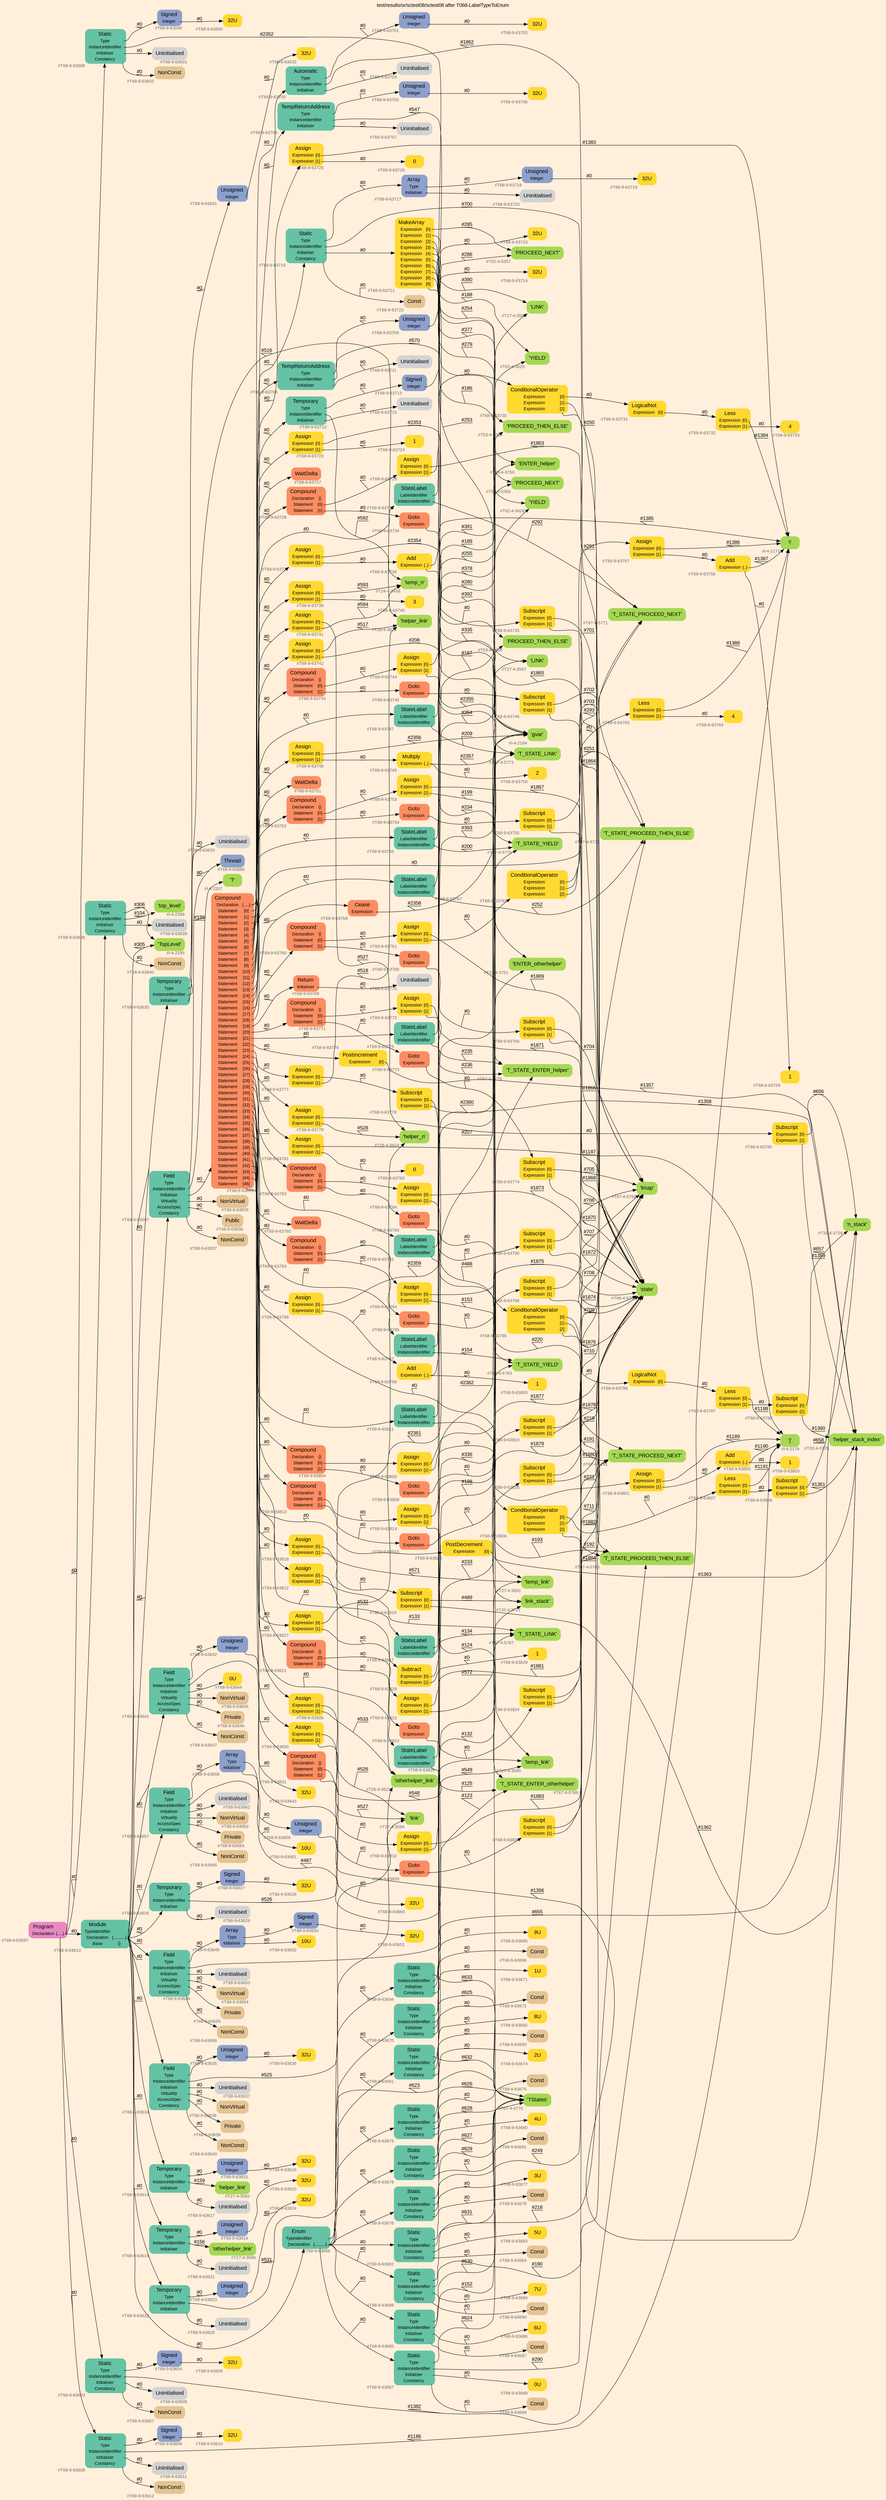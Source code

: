 digraph "test/results/sr/sctest08/sctest08 after T068-LabelTypeToEnum" {
label = "test/results/sr/sctest08/sctest08 after T068-LabelTypeToEnum"
labelloc = t
graph [
    rankdir = "LR"
    ranksep = 0.3
    bgcolor = antiquewhite1
    color = black
    fontcolor = black
    fontname = "Arial"
];
node [
    fontname = "Arial"
];
edge [
    fontname = "Arial"
];

// -------------------- node figure --------------------
// -------- block #T68-9-63597 ----------
"#T68-9-63597" [
    fillcolor = "/set28/4"
    xlabel = "#T68-9-63597"
    fontsize = "12"
    fontcolor = grey40
    shape = "plaintext"
    label = <<TABLE BORDER="0" CELLBORDER="0" CELLSPACING="0">
     <TR><TD><FONT COLOR="black" POINT-SIZE="15">Program</FONT></TD></TR>
     <TR><TD><FONT COLOR="black" POINT-SIZE="12">Declaration</FONT></TD><TD PORT="port0"><FONT COLOR="black" POINT-SIZE="12">{.....}</FONT></TD></TR>
    </TABLE>>
    style = "rounded,filled"
];

// -------- block #T68-9-63598 ----------
"#T68-9-63598" [
    fillcolor = "/set28/1"
    xlabel = "#T68-9-63598"
    fontsize = "12"
    fontcolor = grey40
    shape = "plaintext"
    label = <<TABLE BORDER="0" CELLBORDER="0" CELLSPACING="0">
     <TR><TD><FONT COLOR="black" POINT-SIZE="15">Static</FONT></TD></TR>
     <TR><TD><FONT COLOR="black" POINT-SIZE="12">Type</FONT></TD><TD PORT="port0"></TD></TR>
     <TR><TD><FONT COLOR="black" POINT-SIZE="12">InstanceIdentifier</FONT></TD><TD PORT="port1"></TD></TR>
     <TR><TD><FONT COLOR="black" POINT-SIZE="12">Initialiser</FONT></TD><TD PORT="port2"></TD></TR>
     <TR><TD><FONT COLOR="black" POINT-SIZE="12">Constancy</FONT></TD><TD PORT="port3"></TD></TR>
    </TABLE>>
    style = "rounded,filled"
];

// -------- block #T68-9-63599 ----------
"#T68-9-63599" [
    fillcolor = "/set28/3"
    xlabel = "#T68-9-63599"
    fontsize = "12"
    fontcolor = grey40
    shape = "plaintext"
    label = <<TABLE BORDER="0" CELLBORDER="0" CELLSPACING="0">
     <TR><TD><FONT COLOR="black" POINT-SIZE="15">Signed</FONT></TD></TR>
     <TR><TD><FONT COLOR="black" POINT-SIZE="12">Integer</FONT></TD><TD PORT="port0"></TD></TR>
    </TABLE>>
    style = "rounded,filled"
];

// -------- block #T68-9-63600 ----------
"#T68-9-63600" [
    fillcolor = "/set28/6"
    xlabel = "#T68-9-63600"
    fontsize = "12"
    fontcolor = grey40
    shape = "plaintext"
    label = <<TABLE BORDER="0" CELLBORDER="0" CELLSPACING="0">
     <TR><TD><FONT COLOR="black" POINT-SIZE="15">32U</FONT></TD></TR>
    </TABLE>>
    style = "rounded,filled"
];

// -------- block #I-4-2164 ----------
"#I-4-2164" [
    fillcolor = "/set28/5"
    xlabel = "#I-4-2164"
    fontsize = "12"
    fontcolor = grey40
    shape = "plaintext"
    label = <<TABLE BORDER="0" CELLBORDER="0" CELLSPACING="0">
     <TR><TD><FONT COLOR="black" POINT-SIZE="15">'gvar'</FONT></TD></TR>
    </TABLE>>
    style = "rounded,filled"
];

// -------- block #T68-9-63601 ----------
"#T68-9-63601" [
    xlabel = "#T68-9-63601"
    fontsize = "12"
    fontcolor = grey40
    shape = "plaintext"
    label = <<TABLE BORDER="0" CELLBORDER="0" CELLSPACING="0">
     <TR><TD><FONT COLOR="black" POINT-SIZE="15">Uninitialised</FONT></TD></TR>
    </TABLE>>
    style = "rounded,filled"
];

// -------- block #T68-9-63602 ----------
"#T68-9-63602" [
    fillcolor = "/set28/7"
    xlabel = "#T68-9-63602"
    fontsize = "12"
    fontcolor = grey40
    shape = "plaintext"
    label = <<TABLE BORDER="0" CELLBORDER="0" CELLSPACING="0">
     <TR><TD><FONT COLOR="black" POINT-SIZE="15">NonConst</FONT></TD></TR>
    </TABLE>>
    style = "rounded,filled"
];

// -------- block #T68-9-63603 ----------
"#T68-9-63603" [
    fillcolor = "/set28/1"
    xlabel = "#T68-9-63603"
    fontsize = "12"
    fontcolor = grey40
    shape = "plaintext"
    label = <<TABLE BORDER="0" CELLBORDER="0" CELLSPACING="0">
     <TR><TD><FONT COLOR="black" POINT-SIZE="15">Static</FONT></TD></TR>
     <TR><TD><FONT COLOR="black" POINT-SIZE="12">Type</FONT></TD><TD PORT="port0"></TD></TR>
     <TR><TD><FONT COLOR="black" POINT-SIZE="12">InstanceIdentifier</FONT></TD><TD PORT="port1"></TD></TR>
     <TR><TD><FONT COLOR="black" POINT-SIZE="12">Initialiser</FONT></TD><TD PORT="port2"></TD></TR>
     <TR><TD><FONT COLOR="black" POINT-SIZE="12">Constancy</FONT></TD><TD PORT="port3"></TD></TR>
    </TABLE>>
    style = "rounded,filled"
];

// -------- block #T68-9-63604 ----------
"#T68-9-63604" [
    fillcolor = "/set28/3"
    xlabel = "#T68-9-63604"
    fontsize = "12"
    fontcolor = grey40
    shape = "plaintext"
    label = <<TABLE BORDER="0" CELLBORDER="0" CELLSPACING="0">
     <TR><TD><FONT COLOR="black" POINT-SIZE="15">Signed</FONT></TD></TR>
     <TR><TD><FONT COLOR="black" POINT-SIZE="12">Integer</FONT></TD><TD PORT="port0"></TD></TR>
    </TABLE>>
    style = "rounded,filled"
];

// -------- block #T68-9-63605 ----------
"#T68-9-63605" [
    fillcolor = "/set28/6"
    xlabel = "#T68-9-63605"
    fontsize = "12"
    fontcolor = grey40
    shape = "plaintext"
    label = <<TABLE BORDER="0" CELLBORDER="0" CELLSPACING="0">
     <TR><TD><FONT COLOR="black" POINT-SIZE="15">32U</FONT></TD></TR>
    </TABLE>>
    style = "rounded,filled"
];

// -------- block #I-4-2171 ----------
"#I-4-2171" [
    fillcolor = "/set28/5"
    xlabel = "#I-4-2171"
    fontsize = "12"
    fontcolor = grey40
    shape = "plaintext"
    label = <<TABLE BORDER="0" CELLBORDER="0" CELLSPACING="0">
     <TR><TD><FONT COLOR="black" POINT-SIZE="15">'i'</FONT></TD></TR>
    </TABLE>>
    style = "rounded,filled"
];

// -------- block #T68-9-63606 ----------
"#T68-9-63606" [
    xlabel = "#T68-9-63606"
    fontsize = "12"
    fontcolor = grey40
    shape = "plaintext"
    label = <<TABLE BORDER="0" CELLBORDER="0" CELLSPACING="0">
     <TR><TD><FONT COLOR="black" POINT-SIZE="15">Uninitialised</FONT></TD></TR>
    </TABLE>>
    style = "rounded,filled"
];

// -------- block #T68-9-63607 ----------
"#T68-9-63607" [
    fillcolor = "/set28/7"
    xlabel = "#T68-9-63607"
    fontsize = "12"
    fontcolor = grey40
    shape = "plaintext"
    label = <<TABLE BORDER="0" CELLBORDER="0" CELLSPACING="0">
     <TR><TD><FONT COLOR="black" POINT-SIZE="15">NonConst</FONT></TD></TR>
    </TABLE>>
    style = "rounded,filled"
];

// -------- block #T68-9-63608 ----------
"#T68-9-63608" [
    fillcolor = "/set28/1"
    xlabel = "#T68-9-63608"
    fontsize = "12"
    fontcolor = grey40
    shape = "plaintext"
    label = <<TABLE BORDER="0" CELLBORDER="0" CELLSPACING="0">
     <TR><TD><FONT COLOR="black" POINT-SIZE="15">Static</FONT></TD></TR>
     <TR><TD><FONT COLOR="black" POINT-SIZE="12">Type</FONT></TD><TD PORT="port0"></TD></TR>
     <TR><TD><FONT COLOR="black" POINT-SIZE="12">InstanceIdentifier</FONT></TD><TD PORT="port1"></TD></TR>
     <TR><TD><FONT COLOR="black" POINT-SIZE="12">Initialiser</FONT></TD><TD PORT="port2"></TD></TR>
     <TR><TD><FONT COLOR="black" POINT-SIZE="12">Constancy</FONT></TD><TD PORT="port3"></TD></TR>
    </TABLE>>
    style = "rounded,filled"
];

// -------- block #T68-9-63609 ----------
"#T68-9-63609" [
    fillcolor = "/set28/3"
    xlabel = "#T68-9-63609"
    fontsize = "12"
    fontcolor = grey40
    shape = "plaintext"
    label = <<TABLE BORDER="0" CELLBORDER="0" CELLSPACING="0">
     <TR><TD><FONT COLOR="black" POINT-SIZE="15">Signed</FONT></TD></TR>
     <TR><TD><FONT COLOR="black" POINT-SIZE="12">Integer</FONT></TD><TD PORT="port0"></TD></TR>
    </TABLE>>
    style = "rounded,filled"
];

// -------- block #T68-9-63610 ----------
"#T68-9-63610" [
    fillcolor = "/set28/6"
    xlabel = "#T68-9-63610"
    fontsize = "12"
    fontcolor = grey40
    shape = "plaintext"
    label = <<TABLE BORDER="0" CELLBORDER="0" CELLSPACING="0">
     <TR><TD><FONT COLOR="black" POINT-SIZE="15">32U</FONT></TD></TR>
    </TABLE>>
    style = "rounded,filled"
];

// -------- block #I-4-2179 ----------
"#I-4-2179" [
    fillcolor = "/set28/5"
    xlabel = "#I-4-2179"
    fontsize = "12"
    fontcolor = grey40
    shape = "plaintext"
    label = <<TABLE BORDER="0" CELLBORDER="0" CELLSPACING="0">
     <TR><TD><FONT COLOR="black" POINT-SIZE="15">'j'</FONT></TD></TR>
    </TABLE>>
    style = "rounded,filled"
];

// -------- block #T68-9-63611 ----------
"#T68-9-63611" [
    xlabel = "#T68-9-63611"
    fontsize = "12"
    fontcolor = grey40
    shape = "plaintext"
    label = <<TABLE BORDER="0" CELLBORDER="0" CELLSPACING="0">
     <TR><TD><FONT COLOR="black" POINT-SIZE="15">Uninitialised</FONT></TD></TR>
    </TABLE>>
    style = "rounded,filled"
];

// -------- block #T68-9-63612 ----------
"#T68-9-63612" [
    fillcolor = "/set28/7"
    xlabel = "#T68-9-63612"
    fontsize = "12"
    fontcolor = grey40
    shape = "plaintext"
    label = <<TABLE BORDER="0" CELLBORDER="0" CELLSPACING="0">
     <TR><TD><FONT COLOR="black" POINT-SIZE="15">NonConst</FONT></TD></TR>
    </TABLE>>
    style = "rounded,filled"
];

// -------- block #T68-9-63613 ----------
"#T68-9-63613" [
    fillcolor = "/set28/1"
    xlabel = "#T68-9-63613"
    fontsize = "12"
    fontcolor = grey40
    shape = "plaintext"
    label = <<TABLE BORDER="0" CELLBORDER="0" CELLSPACING="0">
     <TR><TD><FONT COLOR="black" POINT-SIZE="15">Module</FONT></TD></TR>
     <TR><TD><FONT COLOR="black" POINT-SIZE="12">TypeIdentifier</FONT></TD><TD PORT="port0"></TD></TR>
     <TR><TD><FONT COLOR="black" POINT-SIZE="12">Declaration</FONT></TD><TD PORT="port1"><FONT COLOR="black" POINT-SIZE="12">{...........}</FONT></TD></TR>
     <TR><TD><FONT COLOR="black" POINT-SIZE="12">Base</FONT></TD><TD PORT="port2"><FONT COLOR="black" POINT-SIZE="12">{}</FONT></TD></TR>
    </TABLE>>
    style = "rounded,filled"
];

// -------- block #I-4-2185 ----------
"#I-4-2185" [
    fillcolor = "/set28/5"
    xlabel = "#I-4-2185"
    fontsize = "12"
    fontcolor = grey40
    shape = "plaintext"
    label = <<TABLE BORDER="0" CELLBORDER="0" CELLSPACING="0">
     <TR><TD><FONT COLOR="black" POINT-SIZE="15">'TopLevel'</FONT></TD></TR>
    </TABLE>>
    style = "rounded,filled"
];

// -------- block #T68-9-63614 ----------
"#T68-9-63614" [
    fillcolor = "/set28/1"
    xlabel = "#T68-9-63614"
    fontsize = "12"
    fontcolor = grey40
    shape = "plaintext"
    label = <<TABLE BORDER="0" CELLBORDER="0" CELLSPACING="0">
     <TR><TD><FONT COLOR="black" POINT-SIZE="15">Temporary</FONT></TD></TR>
     <TR><TD><FONT COLOR="black" POINT-SIZE="12">Type</FONT></TD><TD PORT="port0"></TD></TR>
     <TR><TD><FONT COLOR="black" POINT-SIZE="12">InstanceIdentifier</FONT></TD><TD PORT="port1"></TD></TR>
     <TR><TD><FONT COLOR="black" POINT-SIZE="12">Initialiser</FONT></TD><TD PORT="port2"></TD></TR>
    </TABLE>>
    style = "rounded,filled"
];

// -------- block #T68-9-63615 ----------
"#T68-9-63615" [
    fillcolor = "/set28/3"
    xlabel = "#T68-9-63615"
    fontsize = "12"
    fontcolor = grey40
    shape = "plaintext"
    label = <<TABLE BORDER="0" CELLBORDER="0" CELLSPACING="0">
     <TR><TD><FONT COLOR="black" POINT-SIZE="15">Unsigned</FONT></TD></TR>
     <TR><TD><FONT COLOR="black" POINT-SIZE="12">Integer</FONT></TD><TD PORT="port0"></TD></TR>
    </TABLE>>
    style = "rounded,filled"
];

// -------- block #T68-9-63616 ----------
"#T68-9-63616" [
    fillcolor = "/set28/6"
    xlabel = "#T68-9-63616"
    fontsize = "12"
    fontcolor = grey40
    shape = "plaintext"
    label = <<TABLE BORDER="0" CELLBORDER="0" CELLSPACING="0">
     <TR><TD><FONT COLOR="black" POINT-SIZE="15">32U</FONT></TD></TR>
    </TABLE>>
    style = "rounded,filled"
];

// -------- block #T27-4-3592 ----------
"#T27-4-3592" [
    fillcolor = "/set28/5"
    xlabel = "#T27-4-3592"
    fontsize = "12"
    fontcolor = grey40
    shape = "plaintext"
    label = <<TABLE BORDER="0" CELLBORDER="0" CELLSPACING="0">
     <TR><TD><FONT COLOR="black" POINT-SIZE="15">'helper_link'</FONT></TD></TR>
    </TABLE>>
    style = "rounded,filled"
];

// -------- block #T68-9-63617 ----------
"#T68-9-63617" [
    xlabel = "#T68-9-63617"
    fontsize = "12"
    fontcolor = grey40
    shape = "plaintext"
    label = <<TABLE BORDER="0" CELLBORDER="0" CELLSPACING="0">
     <TR><TD><FONT COLOR="black" POINT-SIZE="15">Uninitialised</FONT></TD></TR>
    </TABLE>>
    style = "rounded,filled"
];

// -------- block #T68-9-63618 ----------
"#T68-9-63618" [
    fillcolor = "/set28/1"
    xlabel = "#T68-9-63618"
    fontsize = "12"
    fontcolor = grey40
    shape = "plaintext"
    label = <<TABLE BORDER="0" CELLBORDER="0" CELLSPACING="0">
     <TR><TD><FONT COLOR="black" POINT-SIZE="15">Temporary</FONT></TD></TR>
     <TR><TD><FONT COLOR="black" POINT-SIZE="12">Type</FONT></TD><TD PORT="port0"></TD></TR>
     <TR><TD><FONT COLOR="black" POINT-SIZE="12">InstanceIdentifier</FONT></TD><TD PORT="port1"></TD></TR>
     <TR><TD><FONT COLOR="black" POINT-SIZE="12">Initialiser</FONT></TD><TD PORT="port2"></TD></TR>
    </TABLE>>
    style = "rounded,filled"
];

// -------- block #T68-9-63619 ----------
"#T68-9-63619" [
    fillcolor = "/set28/3"
    xlabel = "#T68-9-63619"
    fontsize = "12"
    fontcolor = grey40
    shape = "plaintext"
    label = <<TABLE BORDER="0" CELLBORDER="0" CELLSPACING="0">
     <TR><TD><FONT COLOR="black" POINT-SIZE="15">Unsigned</FONT></TD></TR>
     <TR><TD><FONT COLOR="black" POINT-SIZE="12">Integer</FONT></TD><TD PORT="port0"></TD></TR>
    </TABLE>>
    style = "rounded,filled"
];

// -------- block #T68-9-63620 ----------
"#T68-9-63620" [
    fillcolor = "/set28/6"
    xlabel = "#T68-9-63620"
    fontsize = "12"
    fontcolor = grey40
    shape = "plaintext"
    label = <<TABLE BORDER="0" CELLBORDER="0" CELLSPACING="0">
     <TR><TD><FONT COLOR="black" POINT-SIZE="15">32U</FONT></TD></TR>
    </TABLE>>
    style = "rounded,filled"
];

// -------- block #T27-4-3596 ----------
"#T27-4-3596" [
    fillcolor = "/set28/5"
    xlabel = "#T27-4-3596"
    fontsize = "12"
    fontcolor = grey40
    shape = "plaintext"
    label = <<TABLE BORDER="0" CELLBORDER="0" CELLSPACING="0">
     <TR><TD><FONT COLOR="black" POINT-SIZE="15">'otherhelper_link'</FONT></TD></TR>
    </TABLE>>
    style = "rounded,filled"
];

// -------- block #T68-9-63621 ----------
"#T68-9-63621" [
    xlabel = "#T68-9-63621"
    fontsize = "12"
    fontcolor = grey40
    shape = "plaintext"
    label = <<TABLE BORDER="0" CELLBORDER="0" CELLSPACING="0">
     <TR><TD><FONT COLOR="black" POINT-SIZE="15">Uninitialised</FONT></TD></TR>
    </TABLE>>
    style = "rounded,filled"
];

// -------- block #T68-9-63622 ----------
"#T68-9-63622" [
    fillcolor = "/set28/1"
    xlabel = "#T68-9-63622"
    fontsize = "12"
    fontcolor = grey40
    shape = "plaintext"
    label = <<TABLE BORDER="0" CELLBORDER="0" CELLSPACING="0">
     <TR><TD><FONT COLOR="black" POINT-SIZE="15">Temporary</FONT></TD></TR>
     <TR><TD><FONT COLOR="black" POINT-SIZE="12">Type</FONT></TD><TD PORT="port0"></TD></TR>
     <TR><TD><FONT COLOR="black" POINT-SIZE="12">InstanceIdentifier</FONT></TD><TD PORT="port1"></TD></TR>
     <TR><TD><FONT COLOR="black" POINT-SIZE="12">Initialiser</FONT></TD><TD PORT="port2"></TD></TR>
    </TABLE>>
    style = "rounded,filled"
];

// -------- block #T68-9-63623 ----------
"#T68-9-63623" [
    fillcolor = "/set28/3"
    xlabel = "#T68-9-63623"
    fontsize = "12"
    fontcolor = grey40
    shape = "plaintext"
    label = <<TABLE BORDER="0" CELLBORDER="0" CELLSPACING="0">
     <TR><TD><FONT COLOR="black" POINT-SIZE="15">Unsigned</FONT></TD></TR>
     <TR><TD><FONT COLOR="black" POINT-SIZE="12">Integer</FONT></TD><TD PORT="port0"></TD></TR>
    </TABLE>>
    style = "rounded,filled"
];

// -------- block #T68-9-63624 ----------
"#T68-9-63624" [
    fillcolor = "/set28/6"
    xlabel = "#T68-9-63624"
    fontsize = "12"
    fontcolor = grey40
    shape = "plaintext"
    label = <<TABLE BORDER="0" CELLBORDER="0" CELLSPACING="0">
     <TR><TD><FONT COLOR="black" POINT-SIZE="15">32U</FONT></TD></TR>
    </TABLE>>
    style = "rounded,filled"
];

// -------- block #T28-4-3623 ----------
"#T28-4-3623" [
    fillcolor = "/set28/5"
    xlabel = "#T28-4-3623"
    fontsize = "12"
    fontcolor = grey40
    shape = "plaintext"
    label = <<TABLE BORDER="0" CELLBORDER="0" CELLSPACING="0">
     <TR><TD><FONT COLOR="black" POINT-SIZE="15">'otherhelper_link'</FONT></TD></TR>
    </TABLE>>
    style = "rounded,filled"
];

// -------- block #T68-9-63625 ----------
"#T68-9-63625" [
    xlabel = "#T68-9-63625"
    fontsize = "12"
    fontcolor = grey40
    shape = "plaintext"
    label = <<TABLE BORDER="0" CELLBORDER="0" CELLSPACING="0">
     <TR><TD><FONT COLOR="black" POINT-SIZE="15">Uninitialised</FONT></TD></TR>
    </TABLE>>
    style = "rounded,filled"
];

// -------- block #T68-9-63626 ----------
"#T68-9-63626" [
    fillcolor = "/set28/1"
    xlabel = "#T68-9-63626"
    fontsize = "12"
    fontcolor = grey40
    shape = "plaintext"
    label = <<TABLE BORDER="0" CELLBORDER="0" CELLSPACING="0">
     <TR><TD><FONT COLOR="black" POINT-SIZE="15">Temporary</FONT></TD></TR>
     <TR><TD><FONT COLOR="black" POINT-SIZE="12">Type</FONT></TD><TD PORT="port0"></TD></TR>
     <TR><TD><FONT COLOR="black" POINT-SIZE="12">InstanceIdentifier</FONT></TD><TD PORT="port1"></TD></TR>
     <TR><TD><FONT COLOR="black" POINT-SIZE="12">Initialiser</FONT></TD><TD PORT="port2"></TD></TR>
    </TABLE>>
    style = "rounded,filled"
];

// -------- block #T68-9-63627 ----------
"#T68-9-63627" [
    fillcolor = "/set28/3"
    xlabel = "#T68-9-63627"
    fontsize = "12"
    fontcolor = grey40
    shape = "plaintext"
    label = <<TABLE BORDER="0" CELLBORDER="0" CELLSPACING="0">
     <TR><TD><FONT COLOR="black" POINT-SIZE="15">Signed</FONT></TD></TR>
     <TR><TD><FONT COLOR="black" POINT-SIZE="12">Integer</FONT></TD><TD PORT="port0"></TD></TR>
    </TABLE>>
    style = "rounded,filled"
];

// -------- block #T68-9-63628 ----------
"#T68-9-63628" [
    fillcolor = "/set28/6"
    xlabel = "#T68-9-63628"
    fontsize = "12"
    fontcolor = grey40
    shape = "plaintext"
    label = <<TABLE BORDER="0" CELLBORDER="0" CELLSPACING="0">
     <TR><TD><FONT COLOR="black" POINT-SIZE="15">32U</FONT></TD></TR>
    </TABLE>>
    style = "rounded,filled"
];

// -------- block #T28-4-3624 ----------
"#T28-4-3624" [
    fillcolor = "/set28/5"
    xlabel = "#T28-4-3624"
    fontsize = "12"
    fontcolor = grey40
    shape = "plaintext"
    label = <<TABLE BORDER="0" CELLBORDER="0" CELLSPACING="0">
     <TR><TD><FONT COLOR="black" POINT-SIZE="15">'helper_n'</FONT></TD></TR>
    </TABLE>>
    style = "rounded,filled"
];

// -------- block #T68-9-63629 ----------
"#T68-9-63629" [
    xlabel = "#T68-9-63629"
    fontsize = "12"
    fontcolor = grey40
    shape = "plaintext"
    label = <<TABLE BORDER="0" CELLBORDER="0" CELLSPACING="0">
     <TR><TD><FONT COLOR="black" POINT-SIZE="15">Uninitialised</FONT></TD></TR>
    </TABLE>>
    style = "rounded,filled"
];

// -------- block #T68-9-63630 ----------
"#T68-9-63630" [
    fillcolor = "/set28/1"
    xlabel = "#T68-9-63630"
    fontsize = "12"
    fontcolor = grey40
    shape = "plaintext"
    label = <<TABLE BORDER="0" CELLBORDER="0" CELLSPACING="0">
     <TR><TD><FONT COLOR="black" POINT-SIZE="15">Temporary</FONT></TD></TR>
     <TR><TD><FONT COLOR="black" POINT-SIZE="12">Type</FONT></TD><TD PORT="port0"></TD></TR>
     <TR><TD><FONT COLOR="black" POINT-SIZE="12">InstanceIdentifier</FONT></TD><TD PORT="port1"></TD></TR>
     <TR><TD><FONT COLOR="black" POINT-SIZE="12">Initialiser</FONT></TD><TD PORT="port2"></TD></TR>
    </TABLE>>
    style = "rounded,filled"
];

// -------- block #T68-9-63631 ----------
"#T68-9-63631" [
    fillcolor = "/set28/3"
    xlabel = "#T68-9-63631"
    fontsize = "12"
    fontcolor = grey40
    shape = "plaintext"
    label = <<TABLE BORDER="0" CELLBORDER="0" CELLSPACING="0">
     <TR><TD><FONT COLOR="black" POINT-SIZE="15">Unsigned</FONT></TD></TR>
     <TR><TD><FONT COLOR="black" POINT-SIZE="12">Integer</FONT></TD><TD PORT="port0"></TD></TR>
    </TABLE>>
    style = "rounded,filled"
];

// -------- block #T68-9-63632 ----------
"#T68-9-63632" [
    fillcolor = "/set28/6"
    xlabel = "#T68-9-63632"
    fontsize = "12"
    fontcolor = grey40
    shape = "plaintext"
    label = <<TABLE BORDER="0" CELLBORDER="0" CELLSPACING="0">
     <TR><TD><FONT COLOR="black" POINT-SIZE="15">32U</FONT></TD></TR>
    </TABLE>>
    style = "rounded,filled"
];

// -------- block #T28-4-3625 ----------
"#T28-4-3625" [
    fillcolor = "/set28/5"
    xlabel = "#T28-4-3625"
    fontsize = "12"
    fontcolor = grey40
    shape = "plaintext"
    label = <<TABLE BORDER="0" CELLBORDER="0" CELLSPACING="0">
     <TR><TD><FONT COLOR="black" POINT-SIZE="15">'helper_link'</FONT></TD></TR>
    </TABLE>>
    style = "rounded,filled"
];

// -------- block #T68-9-63633 ----------
"#T68-9-63633" [
    xlabel = "#T68-9-63633"
    fontsize = "12"
    fontcolor = grey40
    shape = "plaintext"
    label = <<TABLE BORDER="0" CELLBORDER="0" CELLSPACING="0">
     <TR><TD><FONT COLOR="black" POINT-SIZE="15">Uninitialised</FONT></TD></TR>
    </TABLE>>
    style = "rounded,filled"
];

// -------- block #T68-9-63634 ----------
"#T68-9-63634" [
    fillcolor = "/set28/1"
    xlabel = "#T68-9-63634"
    fontsize = "12"
    fontcolor = grey40
    shape = "plaintext"
    label = <<TABLE BORDER="0" CELLBORDER="0" CELLSPACING="0">
     <TR><TD><FONT COLOR="black" POINT-SIZE="15">Field</FONT></TD></TR>
     <TR><TD><FONT COLOR="black" POINT-SIZE="12">Type</FONT></TD><TD PORT="port0"></TD></TR>
     <TR><TD><FONT COLOR="black" POINT-SIZE="12">InstanceIdentifier</FONT></TD><TD PORT="port1"></TD></TR>
     <TR><TD><FONT COLOR="black" POINT-SIZE="12">Initialiser</FONT></TD><TD PORT="port2"></TD></TR>
     <TR><TD><FONT COLOR="black" POINT-SIZE="12">Virtuality</FONT></TD><TD PORT="port3"></TD></TR>
     <TR><TD><FONT COLOR="black" POINT-SIZE="12">AccessSpec</FONT></TD><TD PORT="port4"></TD></TR>
     <TR><TD><FONT COLOR="black" POINT-SIZE="12">Constancy</FONT></TD><TD PORT="port5"></TD></TR>
    </TABLE>>
    style = "rounded,filled"
];

// -------- block #T68-9-63635 ----------
"#T68-9-63635" [
    fillcolor = "/set28/3"
    xlabel = "#T68-9-63635"
    fontsize = "12"
    fontcolor = grey40
    shape = "plaintext"
    label = <<TABLE BORDER="0" CELLBORDER="0" CELLSPACING="0">
     <TR><TD><FONT COLOR="black" POINT-SIZE="15">Unsigned</FONT></TD></TR>
     <TR><TD><FONT COLOR="black" POINT-SIZE="12">Integer</FONT></TD><TD PORT="port0"></TD></TR>
    </TABLE>>
    style = "rounded,filled"
];

// -------- block #T68-9-63636 ----------
"#T68-9-63636" [
    fillcolor = "/set28/6"
    xlabel = "#T68-9-63636"
    fontsize = "12"
    fontcolor = grey40
    shape = "plaintext"
    label = <<TABLE BORDER="0" CELLBORDER="0" CELLSPACING="0">
     <TR><TD><FONT COLOR="black" POINT-SIZE="15">32U</FONT></TD></TR>
    </TABLE>>
    style = "rounded,filled"
];

// -------- block #T27-4-3594 ----------
"#T27-4-3594" [
    fillcolor = "/set28/5"
    xlabel = "#T27-4-3594"
    fontsize = "12"
    fontcolor = grey40
    shape = "plaintext"
    label = <<TABLE BORDER="0" CELLBORDER="0" CELLSPACING="0">
     <TR><TD><FONT COLOR="black" POINT-SIZE="15">'link'</FONT></TD></TR>
    </TABLE>>
    style = "rounded,filled"
];

// -------- block #T68-9-63637 ----------
"#T68-9-63637" [
    xlabel = "#T68-9-63637"
    fontsize = "12"
    fontcolor = grey40
    shape = "plaintext"
    label = <<TABLE BORDER="0" CELLBORDER="0" CELLSPACING="0">
     <TR><TD><FONT COLOR="black" POINT-SIZE="15">Uninitialised</FONT></TD></TR>
    </TABLE>>
    style = "rounded,filled"
];

// -------- block #T68-9-63638 ----------
"#T68-9-63638" [
    fillcolor = "/set28/7"
    xlabel = "#T68-9-63638"
    fontsize = "12"
    fontcolor = grey40
    shape = "plaintext"
    label = <<TABLE BORDER="0" CELLBORDER="0" CELLSPACING="0">
     <TR><TD><FONT COLOR="black" POINT-SIZE="15">NonVirtual</FONT></TD></TR>
    </TABLE>>
    style = "rounded,filled"
];

// -------- block #T68-9-63639 ----------
"#T68-9-63639" [
    fillcolor = "/set28/7"
    xlabel = "#T68-9-63639"
    fontsize = "12"
    fontcolor = grey40
    shape = "plaintext"
    label = <<TABLE BORDER="0" CELLBORDER="0" CELLSPACING="0">
     <TR><TD><FONT COLOR="black" POINT-SIZE="15">Private</FONT></TD></TR>
    </TABLE>>
    style = "rounded,filled"
];

// -------- block #T68-9-63640 ----------
"#T68-9-63640" [
    fillcolor = "/set28/7"
    xlabel = "#T68-9-63640"
    fontsize = "12"
    fontcolor = grey40
    shape = "plaintext"
    label = <<TABLE BORDER="0" CELLBORDER="0" CELLSPACING="0">
     <TR><TD><FONT COLOR="black" POINT-SIZE="15">NonConst</FONT></TD></TR>
    </TABLE>>
    style = "rounded,filled"
];

// -------- block #T68-9-63641 ----------
"#T68-9-63641" [
    fillcolor = "/set28/1"
    xlabel = "#T68-9-63641"
    fontsize = "12"
    fontcolor = grey40
    shape = "plaintext"
    label = <<TABLE BORDER="0" CELLBORDER="0" CELLSPACING="0">
     <TR><TD><FONT COLOR="black" POINT-SIZE="15">Field</FONT></TD></TR>
     <TR><TD><FONT COLOR="black" POINT-SIZE="12">Type</FONT></TD><TD PORT="port0"></TD></TR>
     <TR><TD><FONT COLOR="black" POINT-SIZE="12">InstanceIdentifier</FONT></TD><TD PORT="port1"></TD></TR>
     <TR><TD><FONT COLOR="black" POINT-SIZE="12">Initialiser</FONT></TD><TD PORT="port2"></TD></TR>
     <TR><TD><FONT COLOR="black" POINT-SIZE="12">Virtuality</FONT></TD><TD PORT="port3"></TD></TR>
     <TR><TD><FONT COLOR="black" POINT-SIZE="12">AccessSpec</FONT></TD><TD PORT="port4"></TD></TR>
     <TR><TD><FONT COLOR="black" POINT-SIZE="12">Constancy</FONT></TD><TD PORT="port5"></TD></TR>
    </TABLE>>
    style = "rounded,filled"
];

// -------- block #T68-9-63642 ----------
"#T68-9-63642" [
    fillcolor = "/set28/3"
    xlabel = "#T68-9-63642"
    fontsize = "12"
    fontcolor = grey40
    shape = "plaintext"
    label = <<TABLE BORDER="0" CELLBORDER="0" CELLSPACING="0">
     <TR><TD><FONT COLOR="black" POINT-SIZE="15">Unsigned</FONT></TD></TR>
     <TR><TD><FONT COLOR="black" POINT-SIZE="12">Integer</FONT></TD><TD PORT="port0"></TD></TR>
    </TABLE>>
    style = "rounded,filled"
];

// -------- block #T68-9-63643 ----------
"#T68-9-63643" [
    fillcolor = "/set28/6"
    xlabel = "#T68-9-63643"
    fontsize = "12"
    fontcolor = grey40
    shape = "plaintext"
    label = <<TABLE BORDER="0" CELLBORDER="0" CELLSPACING="0">
     <TR><TD><FONT COLOR="black" POINT-SIZE="15">32U</FONT></TD></TR>
    </TABLE>>
    style = "rounded,filled"
];

// -------- block #T32-4-3725 ----------
"#T32-4-3725" [
    fillcolor = "/set28/5"
    xlabel = "#T32-4-3725"
    fontsize = "12"
    fontcolor = grey40
    shape = "plaintext"
    label = <<TABLE BORDER="0" CELLBORDER="0" CELLSPACING="0">
     <TR><TD><FONT COLOR="black" POINT-SIZE="15">'helper_stack_index'</FONT></TD></TR>
    </TABLE>>
    style = "rounded,filled"
];

// -------- block #T68-9-63644 ----------
"#T68-9-63644" [
    fillcolor = "/set28/6"
    xlabel = "#T68-9-63644"
    fontsize = "12"
    fontcolor = grey40
    shape = "plaintext"
    label = <<TABLE BORDER="0" CELLBORDER="0" CELLSPACING="0">
     <TR><TD><FONT COLOR="black" POINT-SIZE="15">0U</FONT></TD></TR>
    </TABLE>>
    style = "rounded,filled"
];

// -------- block #T68-9-63645 ----------
"#T68-9-63645" [
    fillcolor = "/set28/7"
    xlabel = "#T68-9-63645"
    fontsize = "12"
    fontcolor = grey40
    shape = "plaintext"
    label = <<TABLE BORDER="0" CELLBORDER="0" CELLSPACING="0">
     <TR><TD><FONT COLOR="black" POINT-SIZE="15">NonVirtual</FONT></TD></TR>
    </TABLE>>
    style = "rounded,filled"
];

// -------- block #T68-9-63646 ----------
"#T68-9-63646" [
    fillcolor = "/set28/7"
    xlabel = "#T68-9-63646"
    fontsize = "12"
    fontcolor = grey40
    shape = "plaintext"
    label = <<TABLE BORDER="0" CELLBORDER="0" CELLSPACING="0">
     <TR><TD><FONT COLOR="black" POINT-SIZE="15">Private</FONT></TD></TR>
    </TABLE>>
    style = "rounded,filled"
];

// -------- block #T68-9-63647 ----------
"#T68-9-63647" [
    fillcolor = "/set28/7"
    xlabel = "#T68-9-63647"
    fontsize = "12"
    fontcolor = grey40
    shape = "plaintext"
    label = <<TABLE BORDER="0" CELLBORDER="0" CELLSPACING="0">
     <TR><TD><FONT COLOR="black" POINT-SIZE="15">NonConst</FONT></TD></TR>
    </TABLE>>
    style = "rounded,filled"
];

// -------- block #T68-9-63648 ----------
"#T68-9-63648" [
    fillcolor = "/set28/1"
    xlabel = "#T68-9-63648"
    fontsize = "12"
    fontcolor = grey40
    shape = "plaintext"
    label = <<TABLE BORDER="0" CELLBORDER="0" CELLSPACING="0">
     <TR><TD><FONT COLOR="black" POINT-SIZE="15">Field</FONT></TD></TR>
     <TR><TD><FONT COLOR="black" POINT-SIZE="12">Type</FONT></TD><TD PORT="port0"></TD></TR>
     <TR><TD><FONT COLOR="black" POINT-SIZE="12">InstanceIdentifier</FONT></TD><TD PORT="port1"></TD></TR>
     <TR><TD><FONT COLOR="black" POINT-SIZE="12">Initialiser</FONT></TD><TD PORT="port2"></TD></TR>
     <TR><TD><FONT COLOR="black" POINT-SIZE="12">Virtuality</FONT></TD><TD PORT="port3"></TD></TR>
     <TR><TD><FONT COLOR="black" POINT-SIZE="12">AccessSpec</FONT></TD><TD PORT="port4"></TD></TR>
     <TR><TD><FONT COLOR="black" POINT-SIZE="12">Constancy</FONT></TD><TD PORT="port5"></TD></TR>
    </TABLE>>
    style = "rounded,filled"
];

// -------- block #T68-9-63649 ----------
"#T68-9-63649" [
    fillcolor = "/set28/3"
    xlabel = "#T68-9-63649"
    fontsize = "12"
    fontcolor = grey40
    shape = "plaintext"
    label = <<TABLE BORDER="0" CELLBORDER="0" CELLSPACING="0">
     <TR><TD><FONT COLOR="black" POINT-SIZE="15">Array</FONT></TD></TR>
     <TR><TD><FONT COLOR="black" POINT-SIZE="12">Type</FONT></TD><TD PORT="port0"></TD></TR>
     <TR><TD><FONT COLOR="black" POINT-SIZE="12">Initialiser</FONT></TD><TD PORT="port1"></TD></TR>
    </TABLE>>
    style = "rounded,filled"
];

// -------- block #T68-9-63650 ----------
"#T68-9-63650" [
    fillcolor = "/set28/3"
    xlabel = "#T68-9-63650"
    fontsize = "12"
    fontcolor = grey40
    shape = "plaintext"
    label = <<TABLE BORDER="0" CELLBORDER="0" CELLSPACING="0">
     <TR><TD><FONT COLOR="black" POINT-SIZE="15">Signed</FONT></TD></TR>
     <TR><TD><FONT COLOR="black" POINT-SIZE="12">Integer</FONT></TD><TD PORT="port0"></TD></TR>
    </TABLE>>
    style = "rounded,filled"
];

// -------- block #T68-9-63651 ----------
"#T68-9-63651" [
    fillcolor = "/set28/6"
    xlabel = "#T68-9-63651"
    fontsize = "12"
    fontcolor = grey40
    shape = "plaintext"
    label = <<TABLE BORDER="0" CELLBORDER="0" CELLSPACING="0">
     <TR><TD><FONT COLOR="black" POINT-SIZE="15">32U</FONT></TD></TR>
    </TABLE>>
    style = "rounded,filled"
];

// -------- block #T68-9-63652 ----------
"#T68-9-63652" [
    fillcolor = "/set28/6"
    xlabel = "#T68-9-63652"
    fontsize = "12"
    fontcolor = grey40
    shape = "plaintext"
    label = <<TABLE BORDER="0" CELLBORDER="0" CELLSPACING="0">
     <TR><TD><FONT COLOR="black" POINT-SIZE="15">10U</FONT></TD></TR>
    </TABLE>>
    style = "rounded,filled"
];

// -------- block #T32-4-3726 ----------
"#T32-4-3726" [
    fillcolor = "/set28/5"
    xlabel = "#T32-4-3726"
    fontsize = "12"
    fontcolor = grey40
    shape = "plaintext"
    label = <<TABLE BORDER="0" CELLBORDER="0" CELLSPACING="0">
     <TR><TD><FONT COLOR="black" POINT-SIZE="15">'n_stack'</FONT></TD></TR>
    </TABLE>>
    style = "rounded,filled"
];

// -------- block #T68-9-63653 ----------
"#T68-9-63653" [
    xlabel = "#T68-9-63653"
    fontsize = "12"
    fontcolor = grey40
    shape = "plaintext"
    label = <<TABLE BORDER="0" CELLBORDER="0" CELLSPACING="0">
     <TR><TD><FONT COLOR="black" POINT-SIZE="15">Uninitialised</FONT></TD></TR>
    </TABLE>>
    style = "rounded,filled"
];

// -------- block #T68-9-63654 ----------
"#T68-9-63654" [
    fillcolor = "/set28/7"
    xlabel = "#T68-9-63654"
    fontsize = "12"
    fontcolor = grey40
    shape = "plaintext"
    label = <<TABLE BORDER="0" CELLBORDER="0" CELLSPACING="0">
     <TR><TD><FONT COLOR="black" POINT-SIZE="15">NonVirtual</FONT></TD></TR>
    </TABLE>>
    style = "rounded,filled"
];

// -------- block #T68-9-63655 ----------
"#T68-9-63655" [
    fillcolor = "/set28/7"
    xlabel = "#T68-9-63655"
    fontsize = "12"
    fontcolor = grey40
    shape = "plaintext"
    label = <<TABLE BORDER="0" CELLBORDER="0" CELLSPACING="0">
     <TR><TD><FONT COLOR="black" POINT-SIZE="15">Private</FONT></TD></TR>
    </TABLE>>
    style = "rounded,filled"
];

// -------- block #T68-9-63656 ----------
"#T68-9-63656" [
    fillcolor = "/set28/7"
    xlabel = "#T68-9-63656"
    fontsize = "12"
    fontcolor = grey40
    shape = "plaintext"
    label = <<TABLE BORDER="0" CELLBORDER="0" CELLSPACING="0">
     <TR><TD><FONT COLOR="black" POINT-SIZE="15">NonConst</FONT></TD></TR>
    </TABLE>>
    style = "rounded,filled"
];

// -------- block #T68-9-63657 ----------
"#T68-9-63657" [
    fillcolor = "/set28/1"
    xlabel = "#T68-9-63657"
    fontsize = "12"
    fontcolor = grey40
    shape = "plaintext"
    label = <<TABLE BORDER="0" CELLBORDER="0" CELLSPACING="0">
     <TR><TD><FONT COLOR="black" POINT-SIZE="15">Field</FONT></TD></TR>
     <TR><TD><FONT COLOR="black" POINT-SIZE="12">Type</FONT></TD><TD PORT="port0"></TD></TR>
     <TR><TD><FONT COLOR="black" POINT-SIZE="12">InstanceIdentifier</FONT></TD><TD PORT="port1"></TD></TR>
     <TR><TD><FONT COLOR="black" POINT-SIZE="12">Initialiser</FONT></TD><TD PORT="port2"></TD></TR>
     <TR><TD><FONT COLOR="black" POINT-SIZE="12">Virtuality</FONT></TD><TD PORT="port3"></TD></TR>
     <TR><TD><FONT COLOR="black" POINT-SIZE="12">AccessSpec</FONT></TD><TD PORT="port4"></TD></TR>
     <TR><TD><FONT COLOR="black" POINT-SIZE="12">Constancy</FONT></TD><TD PORT="port5"></TD></TR>
    </TABLE>>
    style = "rounded,filled"
];

// -------- block #T68-9-63658 ----------
"#T68-9-63658" [
    fillcolor = "/set28/3"
    xlabel = "#T68-9-63658"
    fontsize = "12"
    fontcolor = grey40
    shape = "plaintext"
    label = <<TABLE BORDER="0" CELLBORDER="0" CELLSPACING="0">
     <TR><TD><FONT COLOR="black" POINT-SIZE="15">Array</FONT></TD></TR>
     <TR><TD><FONT COLOR="black" POINT-SIZE="12">Type</FONT></TD><TD PORT="port0"></TD></TR>
     <TR><TD><FONT COLOR="black" POINT-SIZE="12">Initialiser</FONT></TD><TD PORT="port1"></TD></TR>
    </TABLE>>
    style = "rounded,filled"
];

// -------- block #T68-9-63659 ----------
"#T68-9-63659" [
    fillcolor = "/set28/3"
    xlabel = "#T68-9-63659"
    fontsize = "12"
    fontcolor = grey40
    shape = "plaintext"
    label = <<TABLE BORDER="0" CELLBORDER="0" CELLSPACING="0">
     <TR><TD><FONT COLOR="black" POINT-SIZE="15">Unsigned</FONT></TD></TR>
     <TR><TD><FONT COLOR="black" POINT-SIZE="12">Integer</FONT></TD><TD PORT="port0"></TD></TR>
    </TABLE>>
    style = "rounded,filled"
];

// -------- block #T68-9-63660 ----------
"#T68-9-63660" [
    fillcolor = "/set28/6"
    xlabel = "#T68-9-63660"
    fontsize = "12"
    fontcolor = grey40
    shape = "plaintext"
    label = <<TABLE BORDER="0" CELLBORDER="0" CELLSPACING="0">
     <TR><TD><FONT COLOR="black" POINT-SIZE="15">32U</FONT></TD></TR>
    </TABLE>>
    style = "rounded,filled"
];

// -------- block #T68-9-63661 ----------
"#T68-9-63661" [
    fillcolor = "/set28/6"
    xlabel = "#T68-9-63661"
    fontsize = "12"
    fontcolor = grey40
    shape = "plaintext"
    label = <<TABLE BORDER="0" CELLBORDER="0" CELLSPACING="0">
     <TR><TD><FONT COLOR="black" POINT-SIZE="15">10U</FONT></TD></TR>
    </TABLE>>
    style = "rounded,filled"
];

// -------- block #T32-4-3727 ----------
"#T32-4-3727" [
    fillcolor = "/set28/5"
    xlabel = "#T32-4-3727"
    fontsize = "12"
    fontcolor = grey40
    shape = "plaintext"
    label = <<TABLE BORDER="0" CELLBORDER="0" CELLSPACING="0">
     <TR><TD><FONT COLOR="black" POINT-SIZE="15">'link_stack'</FONT></TD></TR>
    </TABLE>>
    style = "rounded,filled"
];

// -------- block #T68-9-63662 ----------
"#T68-9-63662" [
    xlabel = "#T68-9-63662"
    fontsize = "12"
    fontcolor = grey40
    shape = "plaintext"
    label = <<TABLE BORDER="0" CELLBORDER="0" CELLSPACING="0">
     <TR><TD><FONT COLOR="black" POINT-SIZE="15">Uninitialised</FONT></TD></TR>
    </TABLE>>
    style = "rounded,filled"
];

// -------- block #T68-9-63663 ----------
"#T68-9-63663" [
    fillcolor = "/set28/7"
    xlabel = "#T68-9-63663"
    fontsize = "12"
    fontcolor = grey40
    shape = "plaintext"
    label = <<TABLE BORDER="0" CELLBORDER="0" CELLSPACING="0">
     <TR><TD><FONT COLOR="black" POINT-SIZE="15">NonVirtual</FONT></TD></TR>
    </TABLE>>
    style = "rounded,filled"
];

// -------- block #T68-9-63664 ----------
"#T68-9-63664" [
    fillcolor = "/set28/7"
    xlabel = "#T68-9-63664"
    fontsize = "12"
    fontcolor = grey40
    shape = "plaintext"
    label = <<TABLE BORDER="0" CELLBORDER="0" CELLSPACING="0">
     <TR><TD><FONT COLOR="black" POINT-SIZE="15">Private</FONT></TD></TR>
    </TABLE>>
    style = "rounded,filled"
];

// -------- block #T68-9-63665 ----------
"#T68-9-63665" [
    fillcolor = "/set28/7"
    xlabel = "#T68-9-63665"
    fontsize = "12"
    fontcolor = grey40
    shape = "plaintext"
    label = <<TABLE BORDER="0" CELLBORDER="0" CELLSPACING="0">
     <TR><TD><FONT COLOR="black" POINT-SIZE="15">NonConst</FONT></TD></TR>
    </TABLE>>
    style = "rounded,filled"
];

// -------- block #T68-9-63666 ----------
"#T68-9-63666" [
    fillcolor = "/set28/1"
    xlabel = "#T68-9-63666"
    fontsize = "12"
    fontcolor = grey40
    shape = "plaintext"
    label = <<TABLE BORDER="0" CELLBORDER="0" CELLSPACING="0">
     <TR><TD><FONT COLOR="black" POINT-SIZE="15">Enum</FONT></TD></TR>
     <TR><TD><FONT COLOR="black" POINT-SIZE="12">TypeIdentifier</FONT></TD><TD PORT="port0"></TD></TR>
     <TR><TD><FONT COLOR="black" POINT-SIZE="12">Declaration</FONT></TD><TD PORT="port1"><FONT COLOR="black" POINT-SIZE="12">{..........}</FONT></TD></TR>
    </TABLE>>
    style = "rounded,filled"
];

// -------- block #T67-4-5770 ----------
"#T67-4-5770" [
    fillcolor = "/set28/5"
    xlabel = "#T67-4-5770"
    fontsize = "12"
    fontcolor = grey40
    shape = "plaintext"
    label = <<TABLE BORDER="0" CELLBORDER="0" CELLSPACING="0">
     <TR><TD><FONT COLOR="black" POINT-SIZE="15">'TStates'</FONT></TD></TR>
    </TABLE>>
    style = "rounded,filled"
];

// -------- block #T68-9-63667 ----------
"#T68-9-63667" [
    fillcolor = "/set28/1"
    xlabel = "#T68-9-63667"
    fontsize = "12"
    fontcolor = grey40
    shape = "plaintext"
    label = <<TABLE BORDER="0" CELLBORDER="0" CELLSPACING="0">
     <TR><TD><FONT COLOR="black" POINT-SIZE="15">Static</FONT></TD></TR>
     <TR><TD><FONT COLOR="black" POINT-SIZE="12">Type</FONT></TD><TD PORT="port0"></TD></TR>
     <TR><TD><FONT COLOR="black" POINT-SIZE="12">InstanceIdentifier</FONT></TD><TD PORT="port1"></TD></TR>
     <TR><TD><FONT COLOR="black" POINT-SIZE="12">Initialiser</FONT></TD><TD PORT="port2"></TD></TR>
     <TR><TD><FONT COLOR="black" POINT-SIZE="12">Constancy</FONT></TD><TD PORT="port3"></TD></TR>
    </TABLE>>
    style = "rounded,filled"
];

// -------- block #T67-4-5771 ----------
"#T67-4-5771" [
    fillcolor = "/set28/5"
    xlabel = "#T67-4-5771"
    fontsize = "12"
    fontcolor = grey40
    shape = "plaintext"
    label = <<TABLE BORDER="0" CELLBORDER="0" CELLSPACING="0">
     <TR><TD><FONT COLOR="black" POINT-SIZE="15">'T_STATE_PROCEED_NEXT'</FONT></TD></TR>
    </TABLE>>
    style = "rounded,filled"
];

// -------- block #T68-9-63668 ----------
"#T68-9-63668" [
    fillcolor = "/set28/6"
    xlabel = "#T68-9-63668"
    fontsize = "12"
    fontcolor = grey40
    shape = "plaintext"
    label = <<TABLE BORDER="0" CELLBORDER="0" CELLSPACING="0">
     <TR><TD><FONT COLOR="black" POINT-SIZE="15">0U</FONT></TD></TR>
    </TABLE>>
    style = "rounded,filled"
];

// -------- block #T68-9-63669 ----------
"#T68-9-63669" [
    fillcolor = "/set28/7"
    xlabel = "#T68-9-63669"
    fontsize = "12"
    fontcolor = grey40
    shape = "plaintext"
    label = <<TABLE BORDER="0" CELLBORDER="0" CELLSPACING="0">
     <TR><TD><FONT COLOR="black" POINT-SIZE="15">Const</FONT></TD></TR>
    </TABLE>>
    style = "rounded,filled"
];

// -------- block #T68-9-63670 ----------
"#T68-9-63670" [
    fillcolor = "/set28/1"
    xlabel = "#T68-9-63670"
    fontsize = "12"
    fontcolor = grey40
    shape = "plaintext"
    label = <<TABLE BORDER="0" CELLBORDER="0" CELLSPACING="0">
     <TR><TD><FONT COLOR="black" POINT-SIZE="15">Static</FONT></TD></TR>
     <TR><TD><FONT COLOR="black" POINT-SIZE="12">Type</FONT></TD><TD PORT="port0"></TD></TR>
     <TR><TD><FONT COLOR="black" POINT-SIZE="12">InstanceIdentifier</FONT></TD><TD PORT="port1"></TD></TR>
     <TR><TD><FONT COLOR="black" POINT-SIZE="12">Initialiser</FONT></TD><TD PORT="port2"></TD></TR>
     <TR><TD><FONT COLOR="black" POINT-SIZE="12">Constancy</FONT></TD><TD PORT="port3"></TD></TR>
    </TABLE>>
    style = "rounded,filled"
];

// -------- block #T67-4-5773 ----------
"#T67-4-5773" [
    fillcolor = "/set28/5"
    xlabel = "#T67-4-5773"
    fontsize = "12"
    fontcolor = grey40
    shape = "plaintext"
    label = <<TABLE BORDER="0" CELLBORDER="0" CELLSPACING="0">
     <TR><TD><FONT COLOR="black" POINT-SIZE="15">'T_STATE_LINK'</FONT></TD></TR>
    </TABLE>>
    style = "rounded,filled"
];

// -------- block #T68-9-63671 ----------
"#T68-9-63671" [
    fillcolor = "/set28/6"
    xlabel = "#T68-9-63671"
    fontsize = "12"
    fontcolor = grey40
    shape = "plaintext"
    label = <<TABLE BORDER="0" CELLBORDER="0" CELLSPACING="0">
     <TR><TD><FONT COLOR="black" POINT-SIZE="15">1U</FONT></TD></TR>
    </TABLE>>
    style = "rounded,filled"
];

// -------- block #T68-9-63672 ----------
"#T68-9-63672" [
    fillcolor = "/set28/7"
    xlabel = "#T68-9-63672"
    fontsize = "12"
    fontcolor = grey40
    shape = "plaintext"
    label = <<TABLE BORDER="0" CELLBORDER="0" CELLSPACING="0">
     <TR><TD><FONT COLOR="black" POINT-SIZE="15">Const</FONT></TD></TR>
    </TABLE>>
    style = "rounded,filled"
];

// -------- block #T68-9-63673 ----------
"#T68-9-63673" [
    fillcolor = "/set28/1"
    xlabel = "#T68-9-63673"
    fontsize = "12"
    fontcolor = grey40
    shape = "plaintext"
    label = <<TABLE BORDER="0" CELLBORDER="0" CELLSPACING="0">
     <TR><TD><FONT COLOR="black" POINT-SIZE="15">Static</FONT></TD></TR>
     <TR><TD><FONT COLOR="black" POINT-SIZE="12">Type</FONT></TD><TD PORT="port0"></TD></TR>
     <TR><TD><FONT COLOR="black" POINT-SIZE="12">InstanceIdentifier</FONT></TD><TD PORT="port1"></TD></TR>
     <TR><TD><FONT COLOR="black" POINT-SIZE="12">Initialiser</FONT></TD><TD PORT="port2"></TD></TR>
     <TR><TD><FONT COLOR="black" POINT-SIZE="12">Constancy</FONT></TD><TD PORT="port3"></TD></TR>
    </TABLE>>
    style = "rounded,filled"
];

// -------- block #T67-4-5775 ----------
"#T67-4-5775" [
    fillcolor = "/set28/5"
    xlabel = "#T67-4-5775"
    fontsize = "12"
    fontcolor = grey40
    shape = "plaintext"
    label = <<TABLE BORDER="0" CELLBORDER="0" CELLSPACING="0">
     <TR><TD><FONT COLOR="black" POINT-SIZE="15">'T_STATE_YIELD'</FONT></TD></TR>
    </TABLE>>
    style = "rounded,filled"
];

// -------- block #T68-9-63674 ----------
"#T68-9-63674" [
    fillcolor = "/set28/6"
    xlabel = "#T68-9-63674"
    fontsize = "12"
    fontcolor = grey40
    shape = "plaintext"
    label = <<TABLE BORDER="0" CELLBORDER="0" CELLSPACING="0">
     <TR><TD><FONT COLOR="black" POINT-SIZE="15">2U</FONT></TD></TR>
    </TABLE>>
    style = "rounded,filled"
];

// -------- block #T68-9-63675 ----------
"#T68-9-63675" [
    fillcolor = "/set28/7"
    xlabel = "#T68-9-63675"
    fontsize = "12"
    fontcolor = grey40
    shape = "plaintext"
    label = <<TABLE BORDER="0" CELLBORDER="0" CELLSPACING="0">
     <TR><TD><FONT COLOR="black" POINT-SIZE="15">Const</FONT></TD></TR>
    </TABLE>>
    style = "rounded,filled"
];

// -------- block #T68-9-63676 ----------
"#T68-9-63676" [
    fillcolor = "/set28/1"
    xlabel = "#T68-9-63676"
    fontsize = "12"
    fontcolor = grey40
    shape = "plaintext"
    label = <<TABLE BORDER="0" CELLBORDER="0" CELLSPACING="0">
     <TR><TD><FONT COLOR="black" POINT-SIZE="15">Static</FONT></TD></TR>
     <TR><TD><FONT COLOR="black" POINT-SIZE="12">Type</FONT></TD><TD PORT="port0"></TD></TR>
     <TR><TD><FONT COLOR="black" POINT-SIZE="12">InstanceIdentifier</FONT></TD><TD PORT="port1"></TD></TR>
     <TR><TD><FONT COLOR="black" POINT-SIZE="12">Initialiser</FONT></TD><TD PORT="port2"></TD></TR>
     <TR><TD><FONT COLOR="black" POINT-SIZE="12">Constancy</FONT></TD><TD PORT="port3"></TD></TR>
    </TABLE>>
    style = "rounded,filled"
];

// -------- block #T67-4-5777 ----------
"#T67-4-5777" [
    fillcolor = "/set28/5"
    xlabel = "#T67-4-5777"
    fontsize = "12"
    fontcolor = grey40
    shape = "plaintext"
    label = <<TABLE BORDER="0" CELLBORDER="0" CELLSPACING="0">
     <TR><TD><FONT COLOR="black" POINT-SIZE="15">'T_STATE_PROCEED_THEN_ELSE'</FONT></TD></TR>
    </TABLE>>
    style = "rounded,filled"
];

// -------- block #T68-9-63677 ----------
"#T68-9-63677" [
    fillcolor = "/set28/6"
    xlabel = "#T68-9-63677"
    fontsize = "12"
    fontcolor = grey40
    shape = "plaintext"
    label = <<TABLE BORDER="0" CELLBORDER="0" CELLSPACING="0">
     <TR><TD><FONT COLOR="black" POINT-SIZE="15">3U</FONT></TD></TR>
    </TABLE>>
    style = "rounded,filled"
];

// -------- block #T68-9-63678 ----------
"#T68-9-63678" [
    fillcolor = "/set28/7"
    xlabel = "#T68-9-63678"
    fontsize = "12"
    fontcolor = grey40
    shape = "plaintext"
    label = <<TABLE BORDER="0" CELLBORDER="0" CELLSPACING="0">
     <TR><TD><FONT COLOR="black" POINT-SIZE="15">Const</FONT></TD></TR>
    </TABLE>>
    style = "rounded,filled"
];

// -------- block #T68-9-63679 ----------
"#T68-9-63679" [
    fillcolor = "/set28/1"
    xlabel = "#T68-9-63679"
    fontsize = "12"
    fontcolor = grey40
    shape = "plaintext"
    label = <<TABLE BORDER="0" CELLBORDER="0" CELLSPACING="0">
     <TR><TD><FONT COLOR="black" POINT-SIZE="15">Static</FONT></TD></TR>
     <TR><TD><FONT COLOR="black" POINT-SIZE="12">Type</FONT></TD><TD PORT="port0"></TD></TR>
     <TR><TD><FONT COLOR="black" POINT-SIZE="12">InstanceIdentifier</FONT></TD><TD PORT="port1"></TD></TR>
     <TR><TD><FONT COLOR="black" POINT-SIZE="12">Initialiser</FONT></TD><TD PORT="port2"></TD></TR>
     <TR><TD><FONT COLOR="black" POINT-SIZE="12">Constancy</FONT></TD><TD PORT="port3"></TD></TR>
    </TABLE>>
    style = "rounded,filled"
];

// -------- block #T67-4-5779 ----------
"#T67-4-5779" [
    fillcolor = "/set28/5"
    xlabel = "#T67-4-5779"
    fontsize = "12"
    fontcolor = grey40
    shape = "plaintext"
    label = <<TABLE BORDER="0" CELLBORDER="0" CELLSPACING="0">
     <TR><TD><FONT COLOR="black" POINT-SIZE="15">'T_STATE_ENTER_helper'</FONT></TD></TR>
    </TABLE>>
    style = "rounded,filled"
];

// -------- block #T68-9-63680 ----------
"#T68-9-63680" [
    fillcolor = "/set28/6"
    xlabel = "#T68-9-63680"
    fontsize = "12"
    fontcolor = grey40
    shape = "plaintext"
    label = <<TABLE BORDER="0" CELLBORDER="0" CELLSPACING="0">
     <TR><TD><FONT COLOR="black" POINT-SIZE="15">4U</FONT></TD></TR>
    </TABLE>>
    style = "rounded,filled"
];

// -------- block #T68-9-63681 ----------
"#T68-9-63681" [
    fillcolor = "/set28/7"
    xlabel = "#T68-9-63681"
    fontsize = "12"
    fontcolor = grey40
    shape = "plaintext"
    label = <<TABLE BORDER="0" CELLBORDER="0" CELLSPACING="0">
     <TR><TD><FONT COLOR="black" POINT-SIZE="15">Const</FONT></TD></TR>
    </TABLE>>
    style = "rounded,filled"
];

// -------- block #T68-9-63682 ----------
"#T68-9-63682" [
    fillcolor = "/set28/1"
    xlabel = "#T68-9-63682"
    fontsize = "12"
    fontcolor = grey40
    shape = "plaintext"
    label = <<TABLE BORDER="0" CELLBORDER="0" CELLSPACING="0">
     <TR><TD><FONT COLOR="black" POINT-SIZE="15">Static</FONT></TD></TR>
     <TR><TD><FONT COLOR="black" POINT-SIZE="12">Type</FONT></TD><TD PORT="port0"></TD></TR>
     <TR><TD><FONT COLOR="black" POINT-SIZE="12">InstanceIdentifier</FONT></TD><TD PORT="port1"></TD></TR>
     <TR><TD><FONT COLOR="black" POINT-SIZE="12">Initialiser</FONT></TD><TD PORT="port2"></TD></TR>
     <TR><TD><FONT COLOR="black" POINT-SIZE="12">Constancy</FONT></TD><TD PORT="port3"></TD></TR>
    </TABLE>>
    style = "rounded,filled"
];

// -------- block #T67-4-5781 ----------
"#T67-4-5781" [
    fillcolor = "/set28/5"
    xlabel = "#T67-4-5781"
    fontsize = "12"
    fontcolor = grey40
    shape = "plaintext"
    label = <<TABLE BORDER="0" CELLBORDER="0" CELLSPACING="0">
     <TR><TD><FONT COLOR="black" POINT-SIZE="15">'T_STATE_PROCEED_NEXT'</FONT></TD></TR>
    </TABLE>>
    style = "rounded,filled"
];

// -------- block #T68-9-63683 ----------
"#T68-9-63683" [
    fillcolor = "/set28/6"
    xlabel = "#T68-9-63683"
    fontsize = "12"
    fontcolor = grey40
    shape = "plaintext"
    label = <<TABLE BORDER="0" CELLBORDER="0" CELLSPACING="0">
     <TR><TD><FONT COLOR="black" POINT-SIZE="15">5U</FONT></TD></TR>
    </TABLE>>
    style = "rounded,filled"
];

// -------- block #T68-9-63684 ----------
"#T68-9-63684" [
    fillcolor = "/set28/7"
    xlabel = "#T68-9-63684"
    fontsize = "12"
    fontcolor = grey40
    shape = "plaintext"
    label = <<TABLE BORDER="0" CELLBORDER="0" CELLSPACING="0">
     <TR><TD><FONT COLOR="black" POINT-SIZE="15">Const</FONT></TD></TR>
    </TABLE>>
    style = "rounded,filled"
];

// -------- block #T68-9-63685 ----------
"#T68-9-63685" [
    fillcolor = "/set28/1"
    xlabel = "#T68-9-63685"
    fontsize = "12"
    fontcolor = grey40
    shape = "plaintext"
    label = <<TABLE BORDER="0" CELLBORDER="0" CELLSPACING="0">
     <TR><TD><FONT COLOR="black" POINT-SIZE="15">Static</FONT></TD></TR>
     <TR><TD><FONT COLOR="black" POINT-SIZE="12">Type</FONT></TD><TD PORT="port0"></TD></TR>
     <TR><TD><FONT COLOR="black" POINT-SIZE="12">InstanceIdentifier</FONT></TD><TD PORT="port1"></TD></TR>
     <TR><TD><FONT COLOR="black" POINT-SIZE="12">Initialiser</FONT></TD><TD PORT="port2"></TD></TR>
     <TR><TD><FONT COLOR="black" POINT-SIZE="12">Constancy</FONT></TD><TD PORT="port3"></TD></TR>
    </TABLE>>
    style = "rounded,filled"
];

// -------- block #T67-4-5783 ----------
"#T67-4-5783" [
    fillcolor = "/set28/5"
    xlabel = "#T67-4-5783"
    fontsize = "12"
    fontcolor = grey40
    shape = "plaintext"
    label = <<TABLE BORDER="0" CELLBORDER="0" CELLSPACING="0">
     <TR><TD><FONT COLOR="black" POINT-SIZE="15">'T_STATE_YIELD'</FONT></TD></TR>
    </TABLE>>
    style = "rounded,filled"
];

// -------- block #T68-9-63686 ----------
"#T68-9-63686" [
    fillcolor = "/set28/6"
    xlabel = "#T68-9-63686"
    fontsize = "12"
    fontcolor = grey40
    shape = "plaintext"
    label = <<TABLE BORDER="0" CELLBORDER="0" CELLSPACING="0">
     <TR><TD><FONT COLOR="black" POINT-SIZE="15">6U</FONT></TD></TR>
    </TABLE>>
    style = "rounded,filled"
];

// -------- block #T68-9-63687 ----------
"#T68-9-63687" [
    fillcolor = "/set28/7"
    xlabel = "#T68-9-63687"
    fontsize = "12"
    fontcolor = grey40
    shape = "plaintext"
    label = <<TABLE BORDER="0" CELLBORDER="0" CELLSPACING="0">
     <TR><TD><FONT COLOR="black" POINT-SIZE="15">Const</FONT></TD></TR>
    </TABLE>>
    style = "rounded,filled"
];

// -------- block #T68-9-63688 ----------
"#T68-9-63688" [
    fillcolor = "/set28/1"
    xlabel = "#T68-9-63688"
    fontsize = "12"
    fontcolor = grey40
    shape = "plaintext"
    label = <<TABLE BORDER="0" CELLBORDER="0" CELLSPACING="0">
     <TR><TD><FONT COLOR="black" POINT-SIZE="15">Static</FONT></TD></TR>
     <TR><TD><FONT COLOR="black" POINT-SIZE="12">Type</FONT></TD><TD PORT="port0"></TD></TR>
     <TR><TD><FONT COLOR="black" POINT-SIZE="12">InstanceIdentifier</FONT></TD><TD PORT="port1"></TD></TR>
     <TR><TD><FONT COLOR="black" POINT-SIZE="12">Initialiser</FONT></TD><TD PORT="port2"></TD></TR>
     <TR><TD><FONT COLOR="black" POINT-SIZE="12">Constancy</FONT></TD><TD PORT="port3"></TD></TR>
    </TABLE>>
    style = "rounded,filled"
];

// -------- block #T67-4-5785 ----------
"#T67-4-5785" [
    fillcolor = "/set28/5"
    xlabel = "#T67-4-5785"
    fontsize = "12"
    fontcolor = grey40
    shape = "plaintext"
    label = <<TABLE BORDER="0" CELLBORDER="0" CELLSPACING="0">
     <TR><TD><FONT COLOR="black" POINT-SIZE="15">'T_STATE_PROCEED_THEN_ELSE'</FONT></TD></TR>
    </TABLE>>
    style = "rounded,filled"
];

// -------- block #T68-9-63689 ----------
"#T68-9-63689" [
    fillcolor = "/set28/6"
    xlabel = "#T68-9-63689"
    fontsize = "12"
    fontcolor = grey40
    shape = "plaintext"
    label = <<TABLE BORDER="0" CELLBORDER="0" CELLSPACING="0">
     <TR><TD><FONT COLOR="black" POINT-SIZE="15">7U</FONT></TD></TR>
    </TABLE>>
    style = "rounded,filled"
];

// -------- block #T68-9-63690 ----------
"#T68-9-63690" [
    fillcolor = "/set28/7"
    xlabel = "#T68-9-63690"
    fontsize = "12"
    fontcolor = grey40
    shape = "plaintext"
    label = <<TABLE BORDER="0" CELLBORDER="0" CELLSPACING="0">
     <TR><TD><FONT COLOR="black" POINT-SIZE="15">Const</FONT></TD></TR>
    </TABLE>>
    style = "rounded,filled"
];

// -------- block #T68-9-63691 ----------
"#T68-9-63691" [
    fillcolor = "/set28/1"
    xlabel = "#T68-9-63691"
    fontsize = "12"
    fontcolor = grey40
    shape = "plaintext"
    label = <<TABLE BORDER="0" CELLBORDER="0" CELLSPACING="0">
     <TR><TD><FONT COLOR="black" POINT-SIZE="15">Static</FONT></TD></TR>
     <TR><TD><FONT COLOR="black" POINT-SIZE="12">Type</FONT></TD><TD PORT="port0"></TD></TR>
     <TR><TD><FONT COLOR="black" POINT-SIZE="12">InstanceIdentifier</FONT></TD><TD PORT="port1"></TD></TR>
     <TR><TD><FONT COLOR="black" POINT-SIZE="12">Initialiser</FONT></TD><TD PORT="port2"></TD></TR>
     <TR><TD><FONT COLOR="black" POINT-SIZE="12">Constancy</FONT></TD><TD PORT="port3"></TD></TR>
    </TABLE>>
    style = "rounded,filled"
];

// -------- block #T67-4-5787 ----------
"#T67-4-5787" [
    fillcolor = "/set28/5"
    xlabel = "#T67-4-5787"
    fontsize = "12"
    fontcolor = grey40
    shape = "plaintext"
    label = <<TABLE BORDER="0" CELLBORDER="0" CELLSPACING="0">
     <TR><TD><FONT COLOR="black" POINT-SIZE="15">'T_STATE_LINK'</FONT></TD></TR>
    </TABLE>>
    style = "rounded,filled"
];

// -------- block #T68-9-63692 ----------
"#T68-9-63692" [
    fillcolor = "/set28/6"
    xlabel = "#T68-9-63692"
    fontsize = "12"
    fontcolor = grey40
    shape = "plaintext"
    label = <<TABLE BORDER="0" CELLBORDER="0" CELLSPACING="0">
     <TR><TD><FONT COLOR="black" POINT-SIZE="15">8U</FONT></TD></TR>
    </TABLE>>
    style = "rounded,filled"
];

// -------- block #T68-9-63693 ----------
"#T68-9-63693" [
    fillcolor = "/set28/7"
    xlabel = "#T68-9-63693"
    fontsize = "12"
    fontcolor = grey40
    shape = "plaintext"
    label = <<TABLE BORDER="0" CELLBORDER="0" CELLSPACING="0">
     <TR><TD><FONT COLOR="black" POINT-SIZE="15">Const</FONT></TD></TR>
    </TABLE>>
    style = "rounded,filled"
];

// -------- block #T68-9-63694 ----------
"#T68-9-63694" [
    fillcolor = "/set28/1"
    xlabel = "#T68-9-63694"
    fontsize = "12"
    fontcolor = grey40
    shape = "plaintext"
    label = <<TABLE BORDER="0" CELLBORDER="0" CELLSPACING="0">
     <TR><TD><FONT COLOR="black" POINT-SIZE="15">Static</FONT></TD></TR>
     <TR><TD><FONT COLOR="black" POINT-SIZE="12">Type</FONT></TD><TD PORT="port0"></TD></TR>
     <TR><TD><FONT COLOR="black" POINT-SIZE="12">InstanceIdentifier</FONT></TD><TD PORT="port1"></TD></TR>
     <TR><TD><FONT COLOR="black" POINT-SIZE="12">Initialiser</FONT></TD><TD PORT="port2"></TD></TR>
     <TR><TD><FONT COLOR="black" POINT-SIZE="12">Constancy</FONT></TD><TD PORT="port3"></TD></TR>
    </TABLE>>
    style = "rounded,filled"
];

// -------- block #T67-4-5789 ----------
"#T67-4-5789" [
    fillcolor = "/set28/5"
    xlabel = "#T67-4-5789"
    fontsize = "12"
    fontcolor = grey40
    shape = "plaintext"
    label = <<TABLE BORDER="0" CELLBORDER="0" CELLSPACING="0">
     <TR><TD><FONT COLOR="black" POINT-SIZE="15">'T_STATE_ENTER_otherhelper'</FONT></TD></TR>
    </TABLE>>
    style = "rounded,filled"
];

// -------- block #T68-9-63695 ----------
"#T68-9-63695" [
    fillcolor = "/set28/6"
    xlabel = "#T68-9-63695"
    fontsize = "12"
    fontcolor = grey40
    shape = "plaintext"
    label = <<TABLE BORDER="0" CELLBORDER="0" CELLSPACING="0">
     <TR><TD><FONT COLOR="black" POINT-SIZE="15">9U</FONT></TD></TR>
    </TABLE>>
    style = "rounded,filled"
];

// -------- block #T68-9-63696 ----------
"#T68-9-63696" [
    fillcolor = "/set28/7"
    xlabel = "#T68-9-63696"
    fontsize = "12"
    fontcolor = grey40
    shape = "plaintext"
    label = <<TABLE BORDER="0" CELLBORDER="0" CELLSPACING="0">
     <TR><TD><FONT COLOR="black" POINT-SIZE="15">Const</FONT></TD></TR>
    </TABLE>>
    style = "rounded,filled"
];

// -------- block #T68-9-63697 ----------
"#T68-9-63697" [
    fillcolor = "/set28/1"
    xlabel = "#T68-9-63697"
    fontsize = "12"
    fontcolor = grey40
    shape = "plaintext"
    label = <<TABLE BORDER="0" CELLBORDER="0" CELLSPACING="0">
     <TR><TD><FONT COLOR="black" POINT-SIZE="15">Field</FONT></TD></TR>
     <TR><TD><FONT COLOR="black" POINT-SIZE="12">Type</FONT></TD><TD PORT="port0"></TD></TR>
     <TR><TD><FONT COLOR="black" POINT-SIZE="12">InstanceIdentifier</FONT></TD><TD PORT="port1"></TD></TR>
     <TR><TD><FONT COLOR="black" POINT-SIZE="12">Initialiser</FONT></TD><TD PORT="port2"></TD></TR>
     <TR><TD><FONT COLOR="black" POINT-SIZE="12">Virtuality</FONT></TD><TD PORT="port3"></TD></TR>
     <TR><TD><FONT COLOR="black" POINT-SIZE="12">AccessSpec</FONT></TD><TD PORT="port4"></TD></TR>
     <TR><TD><FONT COLOR="black" POINT-SIZE="12">Constancy</FONT></TD><TD PORT="port5"></TD></TR>
    </TABLE>>
    style = "rounded,filled"
];

// -------- block #T68-9-63698 ----------
"#T68-9-63698" [
    fillcolor = "/set28/3"
    xlabel = "#T68-9-63698"
    fontsize = "12"
    fontcolor = grey40
    shape = "plaintext"
    label = <<TABLE BORDER="0" CELLBORDER="0" CELLSPACING="0">
     <TR><TD><FONT COLOR="black" POINT-SIZE="15">Thread</FONT></TD></TR>
    </TABLE>>
    style = "rounded,filled"
];

// -------- block #I-4-2207 ----------
"#I-4-2207" [
    fillcolor = "/set28/5"
    xlabel = "#I-4-2207"
    fontsize = "12"
    fontcolor = grey40
    shape = "plaintext"
    label = <<TABLE BORDER="0" CELLBORDER="0" CELLSPACING="0">
     <TR><TD><FONT COLOR="black" POINT-SIZE="15">'T'</FONT></TD></TR>
    </TABLE>>
    style = "rounded,filled"
];

// -------- block #T68-9-63699 ----------
"#T68-9-63699" [
    fillcolor = "/set28/2"
    xlabel = "#T68-9-63699"
    fontsize = "12"
    fontcolor = grey40
    shape = "plaintext"
    label = <<TABLE BORDER="0" CELLBORDER="0" CELLSPACING="0">
     <TR><TD><FONT COLOR="black" POINT-SIZE="15">Compound</FONT></TD></TR>
     <TR><TD><FONT COLOR="black" POINT-SIZE="12">Declaration</FONT></TD><TD PORT="port0"><FONT COLOR="black" POINT-SIZE="12">{.....}</FONT></TD></TR>
     <TR><TD><FONT COLOR="black" POINT-SIZE="12">Statement</FONT></TD><TD PORT="port1"><FONT COLOR="black" POINT-SIZE="12">[0]</FONT></TD></TR>
     <TR><TD><FONT COLOR="black" POINT-SIZE="12">Statement</FONT></TD><TD PORT="port2"><FONT COLOR="black" POINT-SIZE="12">[1]</FONT></TD></TR>
     <TR><TD><FONT COLOR="black" POINT-SIZE="12">Statement</FONT></TD><TD PORT="port3"><FONT COLOR="black" POINT-SIZE="12">[2]</FONT></TD></TR>
     <TR><TD><FONT COLOR="black" POINT-SIZE="12">Statement</FONT></TD><TD PORT="port4"><FONT COLOR="black" POINT-SIZE="12">[3]</FONT></TD></TR>
     <TR><TD><FONT COLOR="black" POINT-SIZE="12">Statement</FONT></TD><TD PORT="port5"><FONT COLOR="black" POINT-SIZE="12">[4]</FONT></TD></TR>
     <TR><TD><FONT COLOR="black" POINT-SIZE="12">Statement</FONT></TD><TD PORT="port6"><FONT COLOR="black" POINT-SIZE="12">[5]</FONT></TD></TR>
     <TR><TD><FONT COLOR="black" POINT-SIZE="12">Statement</FONT></TD><TD PORT="port7"><FONT COLOR="black" POINT-SIZE="12">[6]</FONT></TD></TR>
     <TR><TD><FONT COLOR="black" POINT-SIZE="12">Statement</FONT></TD><TD PORT="port8"><FONT COLOR="black" POINT-SIZE="12">[7]</FONT></TD></TR>
     <TR><TD><FONT COLOR="black" POINT-SIZE="12">Statement</FONT></TD><TD PORT="port9"><FONT COLOR="black" POINT-SIZE="12">[8]</FONT></TD></TR>
     <TR><TD><FONT COLOR="black" POINT-SIZE="12">Statement</FONT></TD><TD PORT="port10"><FONT COLOR="black" POINT-SIZE="12">[9]</FONT></TD></TR>
     <TR><TD><FONT COLOR="black" POINT-SIZE="12">Statement</FONT></TD><TD PORT="port11"><FONT COLOR="black" POINT-SIZE="12">[10]</FONT></TD></TR>
     <TR><TD><FONT COLOR="black" POINT-SIZE="12">Statement</FONT></TD><TD PORT="port12"><FONT COLOR="black" POINT-SIZE="12">[11]</FONT></TD></TR>
     <TR><TD><FONT COLOR="black" POINT-SIZE="12">Statement</FONT></TD><TD PORT="port13"><FONT COLOR="black" POINT-SIZE="12">[12]</FONT></TD></TR>
     <TR><TD><FONT COLOR="black" POINT-SIZE="12">Statement</FONT></TD><TD PORT="port14"><FONT COLOR="black" POINT-SIZE="12">[13]</FONT></TD></TR>
     <TR><TD><FONT COLOR="black" POINT-SIZE="12">Statement</FONT></TD><TD PORT="port15"><FONT COLOR="black" POINT-SIZE="12">[14]</FONT></TD></TR>
     <TR><TD><FONT COLOR="black" POINT-SIZE="12">Statement</FONT></TD><TD PORT="port16"><FONT COLOR="black" POINT-SIZE="12">[15]</FONT></TD></TR>
     <TR><TD><FONT COLOR="black" POINT-SIZE="12">Statement</FONT></TD><TD PORT="port17"><FONT COLOR="black" POINT-SIZE="12">[16]</FONT></TD></TR>
     <TR><TD><FONT COLOR="black" POINT-SIZE="12">Statement</FONT></TD><TD PORT="port18"><FONT COLOR="black" POINT-SIZE="12">[17]</FONT></TD></TR>
     <TR><TD><FONT COLOR="black" POINT-SIZE="12">Statement</FONT></TD><TD PORT="port19"><FONT COLOR="black" POINT-SIZE="12">[18]</FONT></TD></TR>
     <TR><TD><FONT COLOR="black" POINT-SIZE="12">Statement</FONT></TD><TD PORT="port20"><FONT COLOR="black" POINT-SIZE="12">[19]</FONT></TD></TR>
     <TR><TD><FONT COLOR="black" POINT-SIZE="12">Statement</FONT></TD><TD PORT="port21"><FONT COLOR="black" POINT-SIZE="12">[20]</FONT></TD></TR>
     <TR><TD><FONT COLOR="black" POINT-SIZE="12">Statement</FONT></TD><TD PORT="port22"><FONT COLOR="black" POINT-SIZE="12">[21]</FONT></TD></TR>
     <TR><TD><FONT COLOR="black" POINT-SIZE="12">Statement</FONT></TD><TD PORT="port23"><FONT COLOR="black" POINT-SIZE="12">[22]</FONT></TD></TR>
     <TR><TD><FONT COLOR="black" POINT-SIZE="12">Statement</FONT></TD><TD PORT="port24"><FONT COLOR="black" POINT-SIZE="12">[23]</FONT></TD></TR>
     <TR><TD><FONT COLOR="black" POINT-SIZE="12">Statement</FONT></TD><TD PORT="port25"><FONT COLOR="black" POINT-SIZE="12">[24]</FONT></TD></TR>
     <TR><TD><FONT COLOR="black" POINT-SIZE="12">Statement</FONT></TD><TD PORT="port26"><FONT COLOR="black" POINT-SIZE="12">[25]</FONT></TD></TR>
     <TR><TD><FONT COLOR="black" POINT-SIZE="12">Statement</FONT></TD><TD PORT="port27"><FONT COLOR="black" POINT-SIZE="12">[26]</FONT></TD></TR>
     <TR><TD><FONT COLOR="black" POINT-SIZE="12">Statement</FONT></TD><TD PORT="port28"><FONT COLOR="black" POINT-SIZE="12">[27]</FONT></TD></TR>
     <TR><TD><FONT COLOR="black" POINT-SIZE="12">Statement</FONT></TD><TD PORT="port29"><FONT COLOR="black" POINT-SIZE="12">[28]</FONT></TD></TR>
     <TR><TD><FONT COLOR="black" POINT-SIZE="12">Statement</FONT></TD><TD PORT="port30"><FONT COLOR="black" POINT-SIZE="12">[29]</FONT></TD></TR>
     <TR><TD><FONT COLOR="black" POINT-SIZE="12">Statement</FONT></TD><TD PORT="port31"><FONT COLOR="black" POINT-SIZE="12">[30]</FONT></TD></TR>
     <TR><TD><FONT COLOR="black" POINT-SIZE="12">Statement</FONT></TD><TD PORT="port32"><FONT COLOR="black" POINT-SIZE="12">[31]</FONT></TD></TR>
     <TR><TD><FONT COLOR="black" POINT-SIZE="12">Statement</FONT></TD><TD PORT="port33"><FONT COLOR="black" POINT-SIZE="12">[32]</FONT></TD></TR>
     <TR><TD><FONT COLOR="black" POINT-SIZE="12">Statement</FONT></TD><TD PORT="port34"><FONT COLOR="black" POINT-SIZE="12">[33]</FONT></TD></TR>
     <TR><TD><FONT COLOR="black" POINT-SIZE="12">Statement</FONT></TD><TD PORT="port35"><FONT COLOR="black" POINT-SIZE="12">[34]</FONT></TD></TR>
     <TR><TD><FONT COLOR="black" POINT-SIZE="12">Statement</FONT></TD><TD PORT="port36"><FONT COLOR="black" POINT-SIZE="12">[35]</FONT></TD></TR>
     <TR><TD><FONT COLOR="black" POINT-SIZE="12">Statement</FONT></TD><TD PORT="port37"><FONT COLOR="black" POINT-SIZE="12">[36]</FONT></TD></TR>
     <TR><TD><FONT COLOR="black" POINT-SIZE="12">Statement</FONT></TD><TD PORT="port38"><FONT COLOR="black" POINT-SIZE="12">[37]</FONT></TD></TR>
     <TR><TD><FONT COLOR="black" POINT-SIZE="12">Statement</FONT></TD><TD PORT="port39"><FONT COLOR="black" POINT-SIZE="12">[38]</FONT></TD></TR>
     <TR><TD><FONT COLOR="black" POINT-SIZE="12">Statement</FONT></TD><TD PORT="port40"><FONT COLOR="black" POINT-SIZE="12">[39]</FONT></TD></TR>
     <TR><TD><FONT COLOR="black" POINT-SIZE="12">Statement</FONT></TD><TD PORT="port41"><FONT COLOR="black" POINT-SIZE="12">[40]</FONT></TD></TR>
     <TR><TD><FONT COLOR="black" POINT-SIZE="12">Statement</FONT></TD><TD PORT="port42"><FONT COLOR="black" POINT-SIZE="12">[41]</FONT></TD></TR>
     <TR><TD><FONT COLOR="black" POINT-SIZE="12">Statement</FONT></TD><TD PORT="port43"><FONT COLOR="black" POINT-SIZE="12">[42]</FONT></TD></TR>
     <TR><TD><FONT COLOR="black" POINT-SIZE="12">Statement</FONT></TD><TD PORT="port44"><FONT COLOR="black" POINT-SIZE="12">[43]</FONT></TD></TR>
     <TR><TD><FONT COLOR="black" POINT-SIZE="12">Statement</FONT></TD><TD PORT="port45"><FONT COLOR="black" POINT-SIZE="12">[44]</FONT></TD></TR>
     <TR><TD><FONT COLOR="black" POINT-SIZE="12">Statement</FONT></TD><TD PORT="port46"><FONT COLOR="black" POINT-SIZE="12">[45]</FONT></TD></TR>
    </TABLE>>
    style = "rounded,filled"
];

// -------- block #T68-9-63700 ----------
"#T68-9-63700" [
    fillcolor = "/set28/1"
    xlabel = "#T68-9-63700"
    fontsize = "12"
    fontcolor = grey40
    shape = "plaintext"
    label = <<TABLE BORDER="0" CELLBORDER="0" CELLSPACING="0">
     <TR><TD><FONT COLOR="black" POINT-SIZE="15">Automatic</FONT></TD></TR>
     <TR><TD><FONT COLOR="black" POINT-SIZE="12">Type</FONT></TD><TD PORT="port0"></TD></TR>
     <TR><TD><FONT COLOR="black" POINT-SIZE="12">InstanceIdentifier</FONT></TD><TD PORT="port1"></TD></TR>
     <TR><TD><FONT COLOR="black" POINT-SIZE="12">Initialiser</FONT></TD><TD PORT="port2"></TD></TR>
    </TABLE>>
    style = "rounded,filled"
];

// -------- block #T68-9-63701 ----------
"#T68-9-63701" [
    fillcolor = "/set28/3"
    xlabel = "#T68-9-63701"
    fontsize = "12"
    fontcolor = grey40
    shape = "plaintext"
    label = <<TABLE BORDER="0" CELLBORDER="0" CELLSPACING="0">
     <TR><TD><FONT COLOR="black" POINT-SIZE="15">Unsigned</FONT></TD></TR>
     <TR><TD><FONT COLOR="black" POINT-SIZE="12">Integer</FONT></TD><TD PORT="port0"></TD></TR>
    </TABLE>>
    style = "rounded,filled"
];

// -------- block #T68-9-63702 ----------
"#T68-9-63702" [
    fillcolor = "/set28/6"
    xlabel = "#T68-9-63702"
    fontsize = "12"
    fontcolor = grey40
    shape = "plaintext"
    label = <<TABLE BORDER="0" CELLBORDER="0" CELLSPACING="0">
     <TR><TD><FONT COLOR="black" POINT-SIZE="15">32U</FONT></TD></TR>
    </TABLE>>
    style = "rounded,filled"
];

// -------- block #T66-4-5739 ----------
"#T66-4-5739" [
    fillcolor = "/set28/5"
    xlabel = "#T66-4-5739"
    fontsize = "12"
    fontcolor = grey40
    shape = "plaintext"
    label = <<TABLE BORDER="0" CELLBORDER="0" CELLSPACING="0">
     <TR><TD><FONT COLOR="black" POINT-SIZE="15">'state'</FONT></TD></TR>
    </TABLE>>
    style = "rounded,filled"
];

// -------- block #T68-9-63703 ----------
"#T68-9-63703" [
    xlabel = "#T68-9-63703"
    fontsize = "12"
    fontcolor = grey40
    shape = "plaintext"
    label = <<TABLE BORDER="0" CELLBORDER="0" CELLSPACING="0">
     <TR><TD><FONT COLOR="black" POINT-SIZE="15">Uninitialised</FONT></TD></TR>
    </TABLE>>
    style = "rounded,filled"
];

// -------- block #T68-9-63704 ----------
"#T68-9-63704" [
    fillcolor = "/set28/1"
    xlabel = "#T68-9-63704"
    fontsize = "12"
    fontcolor = grey40
    shape = "plaintext"
    label = <<TABLE BORDER="0" CELLBORDER="0" CELLSPACING="0">
     <TR><TD><FONT COLOR="black" POINT-SIZE="15">TempReturnAddress</FONT></TD></TR>
     <TR><TD><FONT COLOR="black" POINT-SIZE="12">Type</FONT></TD><TD PORT="port0"></TD></TR>
     <TR><TD><FONT COLOR="black" POINT-SIZE="12">InstanceIdentifier</FONT></TD><TD PORT="port1"></TD></TR>
     <TR><TD><FONT COLOR="black" POINT-SIZE="12">Initialiser</FONT></TD><TD PORT="port2"></TD></TR>
    </TABLE>>
    style = "rounded,filled"
];

// -------- block #T68-9-63705 ----------
"#T68-9-63705" [
    fillcolor = "/set28/3"
    xlabel = "#T68-9-63705"
    fontsize = "12"
    fontcolor = grey40
    shape = "plaintext"
    label = <<TABLE BORDER="0" CELLBORDER="0" CELLSPACING="0">
     <TR><TD><FONT COLOR="black" POINT-SIZE="15">Unsigned</FONT></TD></TR>
     <TR><TD><FONT COLOR="black" POINT-SIZE="12">Integer</FONT></TD><TD PORT="port0"></TD></TR>
    </TABLE>>
    style = "rounded,filled"
];

// -------- block #T68-9-63706 ----------
"#T68-9-63706" [
    fillcolor = "/set28/6"
    xlabel = "#T68-9-63706"
    fontsize = "12"
    fontcolor = grey40
    shape = "plaintext"
    label = <<TABLE BORDER="0" CELLBORDER="0" CELLSPACING="0">
     <TR><TD><FONT COLOR="black" POINT-SIZE="15">32U</FONT></TD></TR>
    </TABLE>>
    style = "rounded,filled"
];

// -------- block #T27-4-3595 ----------
"#T27-4-3595" [
    fillcolor = "/set28/5"
    xlabel = "#T27-4-3595"
    fontsize = "12"
    fontcolor = grey40
    shape = "plaintext"
    label = <<TABLE BORDER="0" CELLBORDER="0" CELLSPACING="0">
     <TR><TD><FONT COLOR="black" POINT-SIZE="15">'temp_link'</FONT></TD></TR>
    </TABLE>>
    style = "rounded,filled"
];

// -------- block #T68-9-63707 ----------
"#T68-9-63707" [
    xlabel = "#T68-9-63707"
    fontsize = "12"
    fontcolor = grey40
    shape = "plaintext"
    label = <<TABLE BORDER="0" CELLBORDER="0" CELLSPACING="0">
     <TR><TD><FONT COLOR="black" POINT-SIZE="15">Uninitialised</FONT></TD></TR>
    </TABLE>>
    style = "rounded,filled"
];

// -------- block #T68-9-63708 ----------
"#T68-9-63708" [
    fillcolor = "/set28/1"
    xlabel = "#T68-9-63708"
    fontsize = "12"
    fontcolor = grey40
    shape = "plaintext"
    label = <<TABLE BORDER="0" CELLBORDER="0" CELLSPACING="0">
     <TR><TD><FONT COLOR="black" POINT-SIZE="15">TempReturnAddress</FONT></TD></TR>
     <TR><TD><FONT COLOR="black" POINT-SIZE="12">Type</FONT></TD><TD PORT="port0"></TD></TR>
     <TR><TD><FONT COLOR="black" POINT-SIZE="12">InstanceIdentifier</FONT></TD><TD PORT="port1"></TD></TR>
     <TR><TD><FONT COLOR="black" POINT-SIZE="12">Initialiser</FONT></TD><TD PORT="port2"></TD></TR>
    </TABLE>>
    style = "rounded,filled"
];

// -------- block #T68-9-63709 ----------
"#T68-9-63709" [
    fillcolor = "/set28/3"
    xlabel = "#T68-9-63709"
    fontsize = "12"
    fontcolor = grey40
    shape = "plaintext"
    label = <<TABLE BORDER="0" CELLBORDER="0" CELLSPACING="0">
     <TR><TD><FONT COLOR="black" POINT-SIZE="15">Unsigned</FONT></TD></TR>
     <TR><TD><FONT COLOR="black" POINT-SIZE="12">Integer</FONT></TD><TD PORT="port0"></TD></TR>
    </TABLE>>
    style = "rounded,filled"
];

// -------- block #T68-9-63710 ----------
"#T68-9-63710" [
    fillcolor = "/set28/6"
    xlabel = "#T68-9-63710"
    fontsize = "12"
    fontcolor = grey40
    shape = "plaintext"
    label = <<TABLE BORDER="0" CELLBORDER="0" CELLSPACING="0">
     <TR><TD><FONT COLOR="black" POINT-SIZE="15">32U</FONT></TD></TR>
    </TABLE>>
    style = "rounded,filled"
];

// -------- block #T27-4-3591 ----------
"#T27-4-3591" [
    fillcolor = "/set28/5"
    xlabel = "#T27-4-3591"
    fontsize = "12"
    fontcolor = grey40
    shape = "plaintext"
    label = <<TABLE BORDER="0" CELLBORDER="0" CELLSPACING="0">
     <TR><TD><FONT COLOR="black" POINT-SIZE="15">'temp_link'</FONT></TD></TR>
    </TABLE>>
    style = "rounded,filled"
];

// -------- block #T68-9-63711 ----------
"#T68-9-63711" [
    xlabel = "#T68-9-63711"
    fontsize = "12"
    fontcolor = grey40
    shape = "plaintext"
    label = <<TABLE BORDER="0" CELLBORDER="0" CELLSPACING="0">
     <TR><TD><FONT COLOR="black" POINT-SIZE="15">Uninitialised</FONT></TD></TR>
    </TABLE>>
    style = "rounded,filled"
];

// -------- block #T68-9-63712 ----------
"#T68-9-63712" [
    fillcolor = "/set28/1"
    xlabel = "#T68-9-63712"
    fontsize = "12"
    fontcolor = grey40
    shape = "plaintext"
    label = <<TABLE BORDER="0" CELLBORDER="0" CELLSPACING="0">
     <TR><TD><FONT COLOR="black" POINT-SIZE="15">Temporary</FONT></TD></TR>
     <TR><TD><FONT COLOR="black" POINT-SIZE="12">Type</FONT></TD><TD PORT="port0"></TD></TR>
     <TR><TD><FONT COLOR="black" POINT-SIZE="12">InstanceIdentifier</FONT></TD><TD PORT="port1"></TD></TR>
     <TR><TD><FONT COLOR="black" POINT-SIZE="12">Initialiser</FONT></TD><TD PORT="port2"></TD></TR>
    </TABLE>>
    style = "rounded,filled"
];

// -------- block #T68-9-63713 ----------
"#T68-9-63713" [
    fillcolor = "/set28/3"
    xlabel = "#T68-9-63713"
    fontsize = "12"
    fontcolor = grey40
    shape = "plaintext"
    label = <<TABLE BORDER="0" CELLBORDER="0" CELLSPACING="0">
     <TR><TD><FONT COLOR="black" POINT-SIZE="15">Signed</FONT></TD></TR>
     <TR><TD><FONT COLOR="black" POINT-SIZE="12">Integer</FONT></TD><TD PORT="port0"></TD></TR>
    </TABLE>>
    style = "rounded,filled"
];

// -------- block #T68-9-63714 ----------
"#T68-9-63714" [
    fillcolor = "/set28/6"
    xlabel = "#T68-9-63714"
    fontsize = "12"
    fontcolor = grey40
    shape = "plaintext"
    label = <<TABLE BORDER="0" CELLBORDER="0" CELLSPACING="0">
     <TR><TD><FONT COLOR="black" POINT-SIZE="15">32U</FONT></TD></TR>
    </TABLE>>
    style = "rounded,filled"
];

// -------- block #T24-4-3458 ----------
"#T24-4-3458" [
    fillcolor = "/set28/5"
    xlabel = "#T24-4-3458"
    fontsize = "12"
    fontcolor = grey40
    shape = "plaintext"
    label = <<TABLE BORDER="0" CELLBORDER="0" CELLSPACING="0">
     <TR><TD><FONT COLOR="black" POINT-SIZE="15">'temp_n'</FONT></TD></TR>
    </TABLE>>
    style = "rounded,filled"
];

// -------- block #T68-9-63715 ----------
"#T68-9-63715" [
    xlabel = "#T68-9-63715"
    fontsize = "12"
    fontcolor = grey40
    shape = "plaintext"
    label = <<TABLE BORDER="0" CELLBORDER="0" CELLSPACING="0">
     <TR><TD><FONT COLOR="black" POINT-SIZE="15">Uninitialised</FONT></TD></TR>
    </TABLE>>
    style = "rounded,filled"
];

// -------- block #T68-9-63716 ----------
"#T68-9-63716" [
    fillcolor = "/set28/1"
    xlabel = "#T68-9-63716"
    fontsize = "12"
    fontcolor = grey40
    shape = "plaintext"
    label = <<TABLE BORDER="0" CELLBORDER="0" CELLSPACING="0">
     <TR><TD><FONT COLOR="black" POINT-SIZE="15">Static</FONT></TD></TR>
     <TR><TD><FONT COLOR="black" POINT-SIZE="12">Type</FONT></TD><TD PORT="port0"></TD></TR>
     <TR><TD><FONT COLOR="black" POINT-SIZE="12">InstanceIdentifier</FONT></TD><TD PORT="port1"></TD></TR>
     <TR><TD><FONT COLOR="black" POINT-SIZE="12">Initialiser</FONT></TD><TD PORT="port2"></TD></TR>
     <TR><TD><FONT COLOR="black" POINT-SIZE="12">Constancy</FONT></TD><TD PORT="port3"></TD></TR>
    </TABLE>>
    style = "rounded,filled"
];

// -------- block #T68-9-63717 ----------
"#T68-9-63717" [
    fillcolor = "/set28/3"
    xlabel = "#T68-9-63717"
    fontsize = "12"
    fontcolor = grey40
    shape = "plaintext"
    label = <<TABLE BORDER="0" CELLBORDER="0" CELLSPACING="0">
     <TR><TD><FONT COLOR="black" POINT-SIZE="15">Array</FONT></TD></TR>
     <TR><TD><FONT COLOR="black" POINT-SIZE="12">Type</FONT></TD><TD PORT="port0"></TD></TR>
     <TR><TD><FONT COLOR="black" POINT-SIZE="12">Initialiser</FONT></TD><TD PORT="port1"></TD></TR>
    </TABLE>>
    style = "rounded,filled"
];

// -------- block #T68-9-63718 ----------
"#T68-9-63718" [
    fillcolor = "/set28/3"
    xlabel = "#T68-9-63718"
    fontsize = "12"
    fontcolor = grey40
    shape = "plaintext"
    label = <<TABLE BORDER="0" CELLBORDER="0" CELLSPACING="0">
     <TR><TD><FONT COLOR="black" POINT-SIZE="15">Unsigned</FONT></TD></TR>
     <TR><TD><FONT COLOR="black" POINT-SIZE="12">Integer</FONT></TD><TD PORT="port0"></TD></TR>
    </TABLE>>
    style = "rounded,filled"
];

// -------- block #T68-9-63719 ----------
"#T68-9-63719" [
    fillcolor = "/set28/6"
    xlabel = "#T68-9-63719"
    fontsize = "12"
    fontcolor = grey40
    shape = "plaintext"
    label = <<TABLE BORDER="0" CELLBORDER="0" CELLSPACING="0">
     <TR><TD><FONT COLOR="black" POINT-SIZE="15">32U</FONT></TD></TR>
    </TABLE>>
    style = "rounded,filled"
];

// -------- block #T68-9-63720 ----------
"#T68-9-63720" [
    xlabel = "#T68-9-63720"
    fontsize = "12"
    fontcolor = grey40
    shape = "plaintext"
    label = <<TABLE BORDER="0" CELLBORDER="0" CELLSPACING="0">
     <TR><TD><FONT COLOR="black" POINT-SIZE="15">Uninitialised</FONT></TD></TR>
    </TABLE>>
    style = "rounded,filled"
];

// -------- block #T67-4-5769 ----------
"#T67-4-5769" [
    fillcolor = "/set28/5"
    xlabel = "#T67-4-5769"
    fontsize = "12"
    fontcolor = grey40
    shape = "plaintext"
    label = <<TABLE BORDER="0" CELLBORDER="0" CELLSPACING="0">
     <TR><TD><FONT COLOR="black" POINT-SIZE="15">'lmap'</FONT></TD></TR>
    </TABLE>>
    style = "rounded,filled"
];

// -------- block #T68-9-63721 ----------
"#T68-9-63721" [
    fillcolor = "/set28/6"
    xlabel = "#T68-9-63721"
    fontsize = "12"
    fontcolor = grey40
    shape = "plaintext"
    label = <<TABLE BORDER="0" CELLBORDER="0" CELLSPACING="0">
     <TR><TD><FONT COLOR="black" POINT-SIZE="15">MakeArray</FONT></TD></TR>
     <TR><TD><FONT COLOR="black" POINT-SIZE="12">Expression</FONT></TD><TD PORT="port0"><FONT COLOR="black" POINT-SIZE="12">[0]</FONT></TD></TR>
     <TR><TD><FONT COLOR="black" POINT-SIZE="12">Expression</FONT></TD><TD PORT="port1"><FONT COLOR="black" POINT-SIZE="12">[1]</FONT></TD></TR>
     <TR><TD><FONT COLOR="black" POINT-SIZE="12">Expression</FONT></TD><TD PORT="port2"><FONT COLOR="black" POINT-SIZE="12">[2]</FONT></TD></TR>
     <TR><TD><FONT COLOR="black" POINT-SIZE="12">Expression</FONT></TD><TD PORT="port3"><FONT COLOR="black" POINT-SIZE="12">[3]</FONT></TD></TR>
     <TR><TD><FONT COLOR="black" POINT-SIZE="12">Expression</FONT></TD><TD PORT="port4"><FONT COLOR="black" POINT-SIZE="12">[4]</FONT></TD></TR>
     <TR><TD><FONT COLOR="black" POINT-SIZE="12">Expression</FONT></TD><TD PORT="port5"><FONT COLOR="black" POINT-SIZE="12">[5]</FONT></TD></TR>
     <TR><TD><FONT COLOR="black" POINT-SIZE="12">Expression</FONT></TD><TD PORT="port6"><FONT COLOR="black" POINT-SIZE="12">[6]</FONT></TD></TR>
     <TR><TD><FONT COLOR="black" POINT-SIZE="12">Expression</FONT></TD><TD PORT="port7"><FONT COLOR="black" POINT-SIZE="12">[7]</FONT></TD></TR>
     <TR><TD><FONT COLOR="black" POINT-SIZE="12">Expression</FONT></TD><TD PORT="port8"><FONT COLOR="black" POINT-SIZE="12">[8]</FONT></TD></TR>
     <TR><TD><FONT COLOR="black" POINT-SIZE="12">Expression</FONT></TD><TD PORT="port9"><FONT COLOR="black" POINT-SIZE="12">[9]</FONT></TD></TR>
    </TABLE>>
    style = "rounded,filled"
];

// -------- block #T52-4-5357 ----------
"#T52-4-5357" [
    fillcolor = "/set28/5"
    xlabel = "#T52-4-5357"
    fontsize = "12"
    fontcolor = grey40
    shape = "plaintext"
    label = <<TABLE BORDER="0" CELLBORDER="0" CELLSPACING="0">
     <TR><TD><FONT COLOR="black" POINT-SIZE="15">'PROCEED_NEXT'</FONT></TD></TR>
    </TABLE>>
    style = "rounded,filled"
];

// -------- block #T27-4-3593 ----------
"#T27-4-3593" [
    fillcolor = "/set28/5"
    xlabel = "#T27-4-3593"
    fontsize = "12"
    fontcolor = grey40
    shape = "plaintext"
    label = <<TABLE BORDER="0" CELLBORDER="0" CELLSPACING="0">
     <TR><TD><FONT COLOR="black" POINT-SIZE="15">'LINK'</FONT></TD></TR>
    </TABLE>>
    style = "rounded,filled"
];

// -------- block #T62-4-5625 ----------
"#T62-4-5625" [
    fillcolor = "/set28/5"
    xlabel = "#T62-4-5625"
    fontsize = "12"
    fontcolor = grey40
    shape = "plaintext"
    label = <<TABLE BORDER="0" CELLBORDER="0" CELLSPACING="0">
     <TR><TD><FONT COLOR="black" POINT-SIZE="15">'YIELD'</FONT></TD></TR>
    </TABLE>>
    style = "rounded,filled"
];

// -------- block #T53-4-5389 ----------
"#T53-4-5389" [
    fillcolor = "/set28/5"
    xlabel = "#T53-4-5389"
    fontsize = "12"
    fontcolor = grey40
    shape = "plaintext"
    label = <<TABLE BORDER="0" CELLBORDER="0" CELLSPACING="0">
     <TR><TD><FONT COLOR="black" POINT-SIZE="15">'PROCEED_THEN_ELSE'</FONT></TD></TR>
    </TABLE>>
    style = "rounded,filled"
];

// -------- block #T33-4-3750 ----------
"#T33-4-3750" [
    fillcolor = "/set28/5"
    xlabel = "#T33-4-3750"
    fontsize = "12"
    fontcolor = grey40
    shape = "plaintext"
    label = <<TABLE BORDER="0" CELLBORDER="0" CELLSPACING="0">
     <TR><TD><FONT COLOR="black" POINT-SIZE="15">'ENTER_helper'</FONT></TD></TR>
    </TABLE>>
    style = "rounded,filled"
];

// -------- block #T52-4-5359 ----------
"#T52-4-5359" [
    fillcolor = "/set28/5"
    xlabel = "#T52-4-5359"
    fontsize = "12"
    fontcolor = grey40
    shape = "plaintext"
    label = <<TABLE BORDER="0" CELLBORDER="0" CELLSPACING="0">
     <TR><TD><FONT COLOR="black" POINT-SIZE="15">'PROCEED_NEXT'</FONT></TD></TR>
    </TABLE>>
    style = "rounded,filled"
];

// -------- block #T62-4-5626 ----------
"#T62-4-5626" [
    fillcolor = "/set28/5"
    xlabel = "#T62-4-5626"
    fontsize = "12"
    fontcolor = grey40
    shape = "plaintext"
    label = <<TABLE BORDER="0" CELLBORDER="0" CELLSPACING="0">
     <TR><TD><FONT COLOR="black" POINT-SIZE="15">'YIELD'</FONT></TD></TR>
    </TABLE>>
    style = "rounded,filled"
];

// -------- block #T53-4-5390 ----------
"#T53-4-5390" [
    fillcolor = "/set28/5"
    xlabel = "#T53-4-5390"
    fontsize = "12"
    fontcolor = grey40
    shape = "plaintext"
    label = <<TABLE BORDER="0" CELLBORDER="0" CELLSPACING="0">
     <TR><TD><FONT COLOR="black" POINT-SIZE="15">'PROCEED_THEN_ELSE'</FONT></TD></TR>
    </TABLE>>
    style = "rounded,filled"
];

// -------- block #T27-4-3597 ----------
"#T27-4-3597" [
    fillcolor = "/set28/5"
    xlabel = "#T27-4-3597"
    fontsize = "12"
    fontcolor = grey40
    shape = "plaintext"
    label = <<TABLE BORDER="0" CELLBORDER="0" CELLSPACING="0">
     <TR><TD><FONT COLOR="black" POINT-SIZE="15">'LINK'</FONT></TD></TR>
    </TABLE>>
    style = "rounded,filled"
];

// -------- block #T33-4-3751 ----------
"#T33-4-3751" [
    fillcolor = "/set28/5"
    xlabel = "#T33-4-3751"
    fontsize = "12"
    fontcolor = grey40
    shape = "plaintext"
    label = <<TABLE BORDER="0" CELLBORDER="0" CELLSPACING="0">
     <TR><TD><FONT COLOR="black" POINT-SIZE="15">'ENTER_otherhelper'</FONT></TD></TR>
    </TABLE>>
    style = "rounded,filled"
];

// -------- block #T68-9-63722 ----------
"#T68-9-63722" [
    fillcolor = "/set28/7"
    xlabel = "#T68-9-63722"
    fontsize = "12"
    fontcolor = grey40
    shape = "plaintext"
    label = <<TABLE BORDER="0" CELLBORDER="0" CELLSPACING="0">
     <TR><TD><FONT COLOR="black" POINT-SIZE="15">Const</FONT></TD></TR>
    </TABLE>>
    style = "rounded,filled"
];

// -------- block #T68-9-63723 ----------
"#T68-9-63723" [
    fillcolor = "/set28/6"
    xlabel = "#T68-9-63723"
    fontsize = "12"
    fontcolor = grey40
    shape = "plaintext"
    label = <<TABLE BORDER="0" CELLBORDER="0" CELLSPACING="0">
     <TR><TD><FONT COLOR="black" POINT-SIZE="15">Assign</FONT></TD></TR>
     <TR><TD><FONT COLOR="black" POINT-SIZE="12">Expression</FONT></TD><TD PORT="port0"><FONT COLOR="black" POINT-SIZE="12">[0]</FONT></TD></TR>
     <TR><TD><FONT COLOR="black" POINT-SIZE="12">Expression</FONT></TD><TD PORT="port1"><FONT COLOR="black" POINT-SIZE="12">[1]</FONT></TD></TR>
    </TABLE>>
    style = "rounded,filled"
];

// -------- block #T68-9-63724 ----------
"#T68-9-63724" [
    fillcolor = "/set28/6"
    xlabel = "#T68-9-63724"
    fontsize = "12"
    fontcolor = grey40
    shape = "plaintext"
    label = <<TABLE BORDER="0" CELLBORDER="0" CELLSPACING="0">
     <TR><TD><FONT COLOR="black" POINT-SIZE="15">1</FONT></TD></TR>
    </TABLE>>
    style = "rounded,filled"
];

// -------- block #T68-9-63725 ----------
"#T68-9-63725" [
    fillcolor = "/set28/6"
    xlabel = "#T68-9-63725"
    fontsize = "12"
    fontcolor = grey40
    shape = "plaintext"
    label = <<TABLE BORDER="0" CELLBORDER="0" CELLSPACING="0">
     <TR><TD><FONT COLOR="black" POINT-SIZE="15">Assign</FONT></TD></TR>
     <TR><TD><FONT COLOR="black" POINT-SIZE="12">Expression</FONT></TD><TD PORT="port0"><FONT COLOR="black" POINT-SIZE="12">[0]</FONT></TD></TR>
     <TR><TD><FONT COLOR="black" POINT-SIZE="12">Expression</FONT></TD><TD PORT="port1"><FONT COLOR="black" POINT-SIZE="12">[1]</FONT></TD></TR>
    </TABLE>>
    style = "rounded,filled"
];

// -------- block #T68-9-63726 ----------
"#T68-9-63726" [
    fillcolor = "/set28/6"
    xlabel = "#T68-9-63726"
    fontsize = "12"
    fontcolor = grey40
    shape = "plaintext"
    label = <<TABLE BORDER="0" CELLBORDER="0" CELLSPACING="0">
     <TR><TD><FONT COLOR="black" POINT-SIZE="15">0</FONT></TD></TR>
    </TABLE>>
    style = "rounded,filled"
];

// -------- block #T68-9-63727 ----------
"#T68-9-63727" [
    fillcolor = "/set28/2"
    xlabel = "#T68-9-63727"
    fontsize = "12"
    fontcolor = grey40
    shape = "plaintext"
    label = <<TABLE BORDER="0" CELLBORDER="0" CELLSPACING="0">
     <TR><TD><FONT COLOR="black" POINT-SIZE="15">WaitDelta</FONT></TD></TR>
    </TABLE>>
    style = "rounded,filled"
];

// -------- block #T68-9-63728 ----------
"#T68-9-63728" [
    fillcolor = "/set28/2"
    xlabel = "#T68-9-63728"
    fontsize = "12"
    fontcolor = grey40
    shape = "plaintext"
    label = <<TABLE BORDER="0" CELLBORDER="0" CELLSPACING="0">
     <TR><TD><FONT COLOR="black" POINT-SIZE="15">Compound</FONT></TD></TR>
     <TR><TD><FONT COLOR="black" POINT-SIZE="12">Declaration</FONT></TD><TD PORT="port0"><FONT COLOR="black" POINT-SIZE="12">{}</FONT></TD></TR>
     <TR><TD><FONT COLOR="black" POINT-SIZE="12">Statement</FONT></TD><TD PORT="port1"><FONT COLOR="black" POINT-SIZE="12">[0]</FONT></TD></TR>
     <TR><TD><FONT COLOR="black" POINT-SIZE="12">Statement</FONT></TD><TD PORT="port2"><FONT COLOR="black" POINT-SIZE="12">[1]</FONT></TD></TR>
    </TABLE>>
    style = "rounded,filled"
];

// -------- block #T68-9-63729 ----------
"#T68-9-63729" [
    fillcolor = "/set28/6"
    xlabel = "#T68-9-63729"
    fontsize = "12"
    fontcolor = grey40
    shape = "plaintext"
    label = <<TABLE BORDER="0" CELLBORDER="0" CELLSPACING="0">
     <TR><TD><FONT COLOR="black" POINT-SIZE="15">Assign</FONT></TD></TR>
     <TR><TD><FONT COLOR="black" POINT-SIZE="12">Expression</FONT></TD><TD PORT="port0"><FONT COLOR="black" POINT-SIZE="12">[0]</FONT></TD></TR>
     <TR><TD><FONT COLOR="black" POINT-SIZE="12">Expression</FONT></TD><TD PORT="port1"><FONT COLOR="black" POINT-SIZE="12">[1]</FONT></TD></TR>
    </TABLE>>
    style = "rounded,filled"
];

// -------- block #T68-9-63730 ----------
"#T68-9-63730" [
    fillcolor = "/set28/6"
    xlabel = "#T68-9-63730"
    fontsize = "12"
    fontcolor = grey40
    shape = "plaintext"
    label = <<TABLE BORDER="0" CELLBORDER="0" CELLSPACING="0">
     <TR><TD><FONT COLOR="black" POINT-SIZE="15">ConditionalOperator</FONT></TD></TR>
     <TR><TD><FONT COLOR="black" POINT-SIZE="12">Expression</FONT></TD><TD PORT="port0"><FONT COLOR="black" POINT-SIZE="12">[0]</FONT></TD></TR>
     <TR><TD><FONT COLOR="black" POINT-SIZE="12">Expression</FONT></TD><TD PORT="port1"><FONT COLOR="black" POINT-SIZE="12">[1]</FONT></TD></TR>
     <TR><TD><FONT COLOR="black" POINT-SIZE="12">Expression</FONT></TD><TD PORT="port2"><FONT COLOR="black" POINT-SIZE="12">[2]</FONT></TD></TR>
    </TABLE>>
    style = "rounded,filled"
];

// -------- block #T68-9-63731 ----------
"#T68-9-63731" [
    fillcolor = "/set28/6"
    xlabel = "#T68-9-63731"
    fontsize = "12"
    fontcolor = grey40
    shape = "plaintext"
    label = <<TABLE BORDER="0" CELLBORDER="0" CELLSPACING="0">
     <TR><TD><FONT COLOR="black" POINT-SIZE="15">LogicalNot</FONT></TD></TR>
     <TR><TD><FONT COLOR="black" POINT-SIZE="12">Expression</FONT></TD><TD PORT="port0"><FONT COLOR="black" POINT-SIZE="12">[0]</FONT></TD></TR>
    </TABLE>>
    style = "rounded,filled"
];

// -------- block #T68-9-63732 ----------
"#T68-9-63732" [
    fillcolor = "/set28/6"
    xlabel = "#T68-9-63732"
    fontsize = "12"
    fontcolor = grey40
    shape = "plaintext"
    label = <<TABLE BORDER="0" CELLBORDER="0" CELLSPACING="0">
     <TR><TD><FONT COLOR="black" POINT-SIZE="15">Less</FONT></TD></TR>
     <TR><TD><FONT COLOR="black" POINT-SIZE="12">Expression</FONT></TD><TD PORT="port0"><FONT COLOR="black" POINT-SIZE="12">[0]</FONT></TD></TR>
     <TR><TD><FONT COLOR="black" POINT-SIZE="12">Expression</FONT></TD><TD PORT="port1"><FONT COLOR="black" POINT-SIZE="12">[1]</FONT></TD></TR>
    </TABLE>>
    style = "rounded,filled"
];

// -------- block #T68-9-63733 ----------
"#T68-9-63733" [
    fillcolor = "/set28/6"
    xlabel = "#T68-9-63733"
    fontsize = "12"
    fontcolor = grey40
    shape = "plaintext"
    label = <<TABLE BORDER="0" CELLBORDER="0" CELLSPACING="0">
     <TR><TD><FONT COLOR="black" POINT-SIZE="15">4</FONT></TD></TR>
    </TABLE>>
    style = "rounded,filled"
];

// -------- block #T68-9-63734 ----------
"#T68-9-63734" [
    fillcolor = "/set28/2"
    xlabel = "#T68-9-63734"
    fontsize = "12"
    fontcolor = grey40
    shape = "plaintext"
    label = <<TABLE BORDER="0" CELLBORDER="0" CELLSPACING="0">
     <TR><TD><FONT COLOR="black" POINT-SIZE="15">Goto</FONT></TD></TR>
     <TR><TD><FONT COLOR="black" POINT-SIZE="12">Expression</FONT></TD><TD PORT="port0"></TD></TR>
    </TABLE>>
    style = "rounded,filled"
];

// -------- block #T68-9-63735 ----------
"#T68-9-63735" [
    fillcolor = "/set28/6"
    xlabel = "#T68-9-63735"
    fontsize = "12"
    fontcolor = grey40
    shape = "plaintext"
    label = <<TABLE BORDER="0" CELLBORDER="0" CELLSPACING="0">
     <TR><TD><FONT COLOR="black" POINT-SIZE="15">Subscript</FONT></TD></TR>
     <TR><TD><FONT COLOR="black" POINT-SIZE="12">Expression</FONT></TD><TD PORT="port0"><FONT COLOR="black" POINT-SIZE="12">[0]</FONT></TD></TR>
     <TR><TD><FONT COLOR="black" POINT-SIZE="12">Expression</FONT></TD><TD PORT="port1"><FONT COLOR="black" POINT-SIZE="12">[1]</FONT></TD></TR>
    </TABLE>>
    style = "rounded,filled"
];

// -------- block #T68-9-63736 ----------
"#T68-9-63736" [
    fillcolor = "/set28/1"
    xlabel = "#T68-9-63736"
    fontsize = "12"
    fontcolor = grey40
    shape = "plaintext"
    label = <<TABLE BORDER="0" CELLBORDER="0" CELLSPACING="0">
     <TR><TD><FONT COLOR="black" POINT-SIZE="15">StateLabel</FONT></TD></TR>
     <TR><TD><FONT COLOR="black" POINT-SIZE="12">LabelIdentifier</FONT></TD><TD PORT="port0"></TD></TR>
     <TR><TD><FONT COLOR="black" POINT-SIZE="12">InstanceIdentifier</FONT></TD><TD PORT="port1"></TD></TR>
    </TABLE>>
    style = "rounded,filled"
];

// -------- block #T68-9-63737 ----------
"#T68-9-63737" [
    fillcolor = "/set28/6"
    xlabel = "#T68-9-63737"
    fontsize = "12"
    fontcolor = grey40
    shape = "plaintext"
    label = <<TABLE BORDER="0" CELLBORDER="0" CELLSPACING="0">
     <TR><TD><FONT COLOR="black" POINT-SIZE="15">Assign</FONT></TD></TR>
     <TR><TD><FONT COLOR="black" POINT-SIZE="12">Expression</FONT></TD><TD PORT="port0"><FONT COLOR="black" POINT-SIZE="12">[0]</FONT></TD></TR>
     <TR><TD><FONT COLOR="black" POINT-SIZE="12">Expression</FONT></TD><TD PORT="port1"><FONT COLOR="black" POINT-SIZE="12">[1]</FONT></TD></TR>
    </TABLE>>
    style = "rounded,filled"
];

// -------- block #T68-9-63738 ----------
"#T68-9-63738" [
    fillcolor = "/set28/6"
    xlabel = "#T68-9-63738"
    fontsize = "12"
    fontcolor = grey40
    shape = "plaintext"
    label = <<TABLE BORDER="0" CELLBORDER="0" CELLSPACING="0">
     <TR><TD><FONT COLOR="black" POINT-SIZE="15">Add</FONT></TD></TR>
     <TR><TD><FONT COLOR="black" POINT-SIZE="12">Expression</FONT></TD><TD PORT="port0"><FONT COLOR="black" POINT-SIZE="12">{..}</FONT></TD></TR>
    </TABLE>>
    style = "rounded,filled"
];

// -------- block #T68-9-63739 ----------
"#T68-9-63739" [
    fillcolor = "/set28/6"
    xlabel = "#T68-9-63739"
    fontsize = "12"
    fontcolor = grey40
    shape = "plaintext"
    label = <<TABLE BORDER="0" CELLBORDER="0" CELLSPACING="0">
     <TR><TD><FONT COLOR="black" POINT-SIZE="15">Assign</FONT></TD></TR>
     <TR><TD><FONT COLOR="black" POINT-SIZE="12">Expression</FONT></TD><TD PORT="port0"><FONT COLOR="black" POINT-SIZE="12">[0]</FONT></TD></TR>
     <TR><TD><FONT COLOR="black" POINT-SIZE="12">Expression</FONT></TD><TD PORT="port1"><FONT COLOR="black" POINT-SIZE="12">[1]</FONT></TD></TR>
    </TABLE>>
    style = "rounded,filled"
];

// -------- block #T68-9-63740 ----------
"#T68-9-63740" [
    fillcolor = "/set28/6"
    xlabel = "#T68-9-63740"
    fontsize = "12"
    fontcolor = grey40
    shape = "plaintext"
    label = <<TABLE BORDER="0" CELLBORDER="0" CELLSPACING="0">
     <TR><TD><FONT COLOR="black" POINT-SIZE="15">3</FONT></TD></TR>
    </TABLE>>
    style = "rounded,filled"
];

// -------- block #T68-9-63741 ----------
"#T68-9-63741" [
    fillcolor = "/set28/6"
    xlabel = "#T68-9-63741"
    fontsize = "12"
    fontcolor = grey40
    shape = "plaintext"
    label = <<TABLE BORDER="0" CELLBORDER="0" CELLSPACING="0">
     <TR><TD><FONT COLOR="black" POINT-SIZE="15">Assign</FONT></TD></TR>
     <TR><TD><FONT COLOR="black" POINT-SIZE="12">Expression</FONT></TD><TD PORT="port0"><FONT COLOR="black" POINT-SIZE="12">[0]</FONT></TD></TR>
     <TR><TD><FONT COLOR="black" POINT-SIZE="12">Expression</FONT></TD><TD PORT="port1"><FONT COLOR="black" POINT-SIZE="12">[1]</FONT></TD></TR>
    </TABLE>>
    style = "rounded,filled"
];

// -------- block #T68-9-63742 ----------
"#T68-9-63742" [
    fillcolor = "/set28/6"
    xlabel = "#T68-9-63742"
    fontsize = "12"
    fontcolor = grey40
    shape = "plaintext"
    label = <<TABLE BORDER="0" CELLBORDER="0" CELLSPACING="0">
     <TR><TD><FONT COLOR="black" POINT-SIZE="15">Assign</FONT></TD></TR>
     <TR><TD><FONT COLOR="black" POINT-SIZE="12">Expression</FONT></TD><TD PORT="port0"><FONT COLOR="black" POINT-SIZE="12">[0]</FONT></TD></TR>
     <TR><TD><FONT COLOR="black" POINT-SIZE="12">Expression</FONT></TD><TD PORT="port1"><FONT COLOR="black" POINT-SIZE="12">[1]</FONT></TD></TR>
    </TABLE>>
    style = "rounded,filled"
];

// -------- block #T68-9-63743 ----------
"#T68-9-63743" [
    fillcolor = "/set28/2"
    xlabel = "#T68-9-63743"
    fontsize = "12"
    fontcolor = grey40
    shape = "plaintext"
    label = <<TABLE BORDER="0" CELLBORDER="0" CELLSPACING="0">
     <TR><TD><FONT COLOR="black" POINT-SIZE="15">Compound</FONT></TD></TR>
     <TR><TD><FONT COLOR="black" POINT-SIZE="12">Declaration</FONT></TD><TD PORT="port0"><FONT COLOR="black" POINT-SIZE="12">{}</FONT></TD></TR>
     <TR><TD><FONT COLOR="black" POINT-SIZE="12">Statement</FONT></TD><TD PORT="port1"><FONT COLOR="black" POINT-SIZE="12">[0]</FONT></TD></TR>
     <TR><TD><FONT COLOR="black" POINT-SIZE="12">Statement</FONT></TD><TD PORT="port2"><FONT COLOR="black" POINT-SIZE="12">[1]</FONT></TD></TR>
    </TABLE>>
    style = "rounded,filled"
];

// -------- block #T68-9-63744 ----------
"#T68-9-63744" [
    fillcolor = "/set28/6"
    xlabel = "#T68-9-63744"
    fontsize = "12"
    fontcolor = grey40
    shape = "plaintext"
    label = <<TABLE BORDER="0" CELLBORDER="0" CELLSPACING="0">
     <TR><TD><FONT COLOR="black" POINT-SIZE="15">Assign</FONT></TD></TR>
     <TR><TD><FONT COLOR="black" POINT-SIZE="12">Expression</FONT></TD><TD PORT="port0"><FONT COLOR="black" POINT-SIZE="12">[0]</FONT></TD></TR>
     <TR><TD><FONT COLOR="black" POINT-SIZE="12">Expression</FONT></TD><TD PORT="port1"><FONT COLOR="black" POINT-SIZE="12">[1]</FONT></TD></TR>
    </TABLE>>
    style = "rounded,filled"
];

// -------- block #T68-9-63745 ----------
"#T68-9-63745" [
    fillcolor = "/set28/2"
    xlabel = "#T68-9-63745"
    fontsize = "12"
    fontcolor = grey40
    shape = "plaintext"
    label = <<TABLE BORDER="0" CELLBORDER="0" CELLSPACING="0">
     <TR><TD><FONT COLOR="black" POINT-SIZE="15">Goto</FONT></TD></TR>
     <TR><TD><FONT COLOR="black" POINT-SIZE="12">Expression</FONT></TD><TD PORT="port0"></TD></TR>
    </TABLE>>
    style = "rounded,filled"
];

// -------- block #T68-9-63746 ----------
"#T68-9-63746" [
    fillcolor = "/set28/6"
    xlabel = "#T68-9-63746"
    fontsize = "12"
    fontcolor = grey40
    shape = "plaintext"
    label = <<TABLE BORDER="0" CELLBORDER="0" CELLSPACING="0">
     <TR><TD><FONT COLOR="black" POINT-SIZE="15">Subscript</FONT></TD></TR>
     <TR><TD><FONT COLOR="black" POINT-SIZE="12">Expression</FONT></TD><TD PORT="port0"><FONT COLOR="black" POINT-SIZE="12">[0]</FONT></TD></TR>
     <TR><TD><FONT COLOR="black" POINT-SIZE="12">Expression</FONT></TD><TD PORT="port1"><FONT COLOR="black" POINT-SIZE="12">[1]</FONT></TD></TR>
    </TABLE>>
    style = "rounded,filled"
];

// -------- block #T68-9-63747 ----------
"#T68-9-63747" [
    fillcolor = "/set28/1"
    xlabel = "#T68-9-63747"
    fontsize = "12"
    fontcolor = grey40
    shape = "plaintext"
    label = <<TABLE BORDER="0" CELLBORDER="0" CELLSPACING="0">
     <TR><TD><FONT COLOR="black" POINT-SIZE="15">StateLabel</FONT></TD></TR>
     <TR><TD><FONT COLOR="black" POINT-SIZE="12">LabelIdentifier</FONT></TD><TD PORT="port0"></TD></TR>
     <TR><TD><FONT COLOR="black" POINT-SIZE="12">InstanceIdentifier</FONT></TD><TD PORT="port1"></TD></TR>
    </TABLE>>
    style = "rounded,filled"
];

// -------- block #T68-9-63748 ----------
"#T68-9-63748" [
    fillcolor = "/set28/6"
    xlabel = "#T68-9-63748"
    fontsize = "12"
    fontcolor = grey40
    shape = "plaintext"
    label = <<TABLE BORDER="0" CELLBORDER="0" CELLSPACING="0">
     <TR><TD><FONT COLOR="black" POINT-SIZE="15">Assign</FONT></TD></TR>
     <TR><TD><FONT COLOR="black" POINT-SIZE="12">Expression</FONT></TD><TD PORT="port0"><FONT COLOR="black" POINT-SIZE="12">[0]</FONT></TD></TR>
     <TR><TD><FONT COLOR="black" POINT-SIZE="12">Expression</FONT></TD><TD PORT="port1"><FONT COLOR="black" POINT-SIZE="12">[1]</FONT></TD></TR>
    </TABLE>>
    style = "rounded,filled"
];

// -------- block #T68-9-63749 ----------
"#T68-9-63749" [
    fillcolor = "/set28/6"
    xlabel = "#T68-9-63749"
    fontsize = "12"
    fontcolor = grey40
    shape = "plaintext"
    label = <<TABLE BORDER="0" CELLBORDER="0" CELLSPACING="0">
     <TR><TD><FONT COLOR="black" POINT-SIZE="15">Multiply</FONT></TD></TR>
     <TR><TD><FONT COLOR="black" POINT-SIZE="12">Expression</FONT></TD><TD PORT="port0"><FONT COLOR="black" POINT-SIZE="12">{..}</FONT></TD></TR>
    </TABLE>>
    style = "rounded,filled"
];

// -------- block #T68-9-63750 ----------
"#T68-9-63750" [
    fillcolor = "/set28/6"
    xlabel = "#T68-9-63750"
    fontsize = "12"
    fontcolor = grey40
    shape = "plaintext"
    label = <<TABLE BORDER="0" CELLBORDER="0" CELLSPACING="0">
     <TR><TD><FONT COLOR="black" POINT-SIZE="15">2</FONT></TD></TR>
    </TABLE>>
    style = "rounded,filled"
];

// -------- block #T68-9-63751 ----------
"#T68-9-63751" [
    fillcolor = "/set28/2"
    xlabel = "#T68-9-63751"
    fontsize = "12"
    fontcolor = grey40
    shape = "plaintext"
    label = <<TABLE BORDER="0" CELLBORDER="0" CELLSPACING="0">
     <TR><TD><FONT COLOR="black" POINT-SIZE="15">WaitDelta</FONT></TD></TR>
    </TABLE>>
    style = "rounded,filled"
];

// -------- block #T68-9-63752 ----------
"#T68-9-63752" [
    fillcolor = "/set28/2"
    xlabel = "#T68-9-63752"
    fontsize = "12"
    fontcolor = grey40
    shape = "plaintext"
    label = <<TABLE BORDER="0" CELLBORDER="0" CELLSPACING="0">
     <TR><TD><FONT COLOR="black" POINT-SIZE="15">Compound</FONT></TD></TR>
     <TR><TD><FONT COLOR="black" POINT-SIZE="12">Declaration</FONT></TD><TD PORT="port0"><FONT COLOR="black" POINT-SIZE="12">{}</FONT></TD></TR>
     <TR><TD><FONT COLOR="black" POINT-SIZE="12">Statement</FONT></TD><TD PORT="port1"><FONT COLOR="black" POINT-SIZE="12">[0]</FONT></TD></TR>
     <TR><TD><FONT COLOR="black" POINT-SIZE="12">Statement</FONT></TD><TD PORT="port2"><FONT COLOR="black" POINT-SIZE="12">[1]</FONT></TD></TR>
    </TABLE>>
    style = "rounded,filled"
];

// -------- block #T68-9-63753 ----------
"#T68-9-63753" [
    fillcolor = "/set28/6"
    xlabel = "#T68-9-63753"
    fontsize = "12"
    fontcolor = grey40
    shape = "plaintext"
    label = <<TABLE BORDER="0" CELLBORDER="0" CELLSPACING="0">
     <TR><TD><FONT COLOR="black" POINT-SIZE="15">Assign</FONT></TD></TR>
     <TR><TD><FONT COLOR="black" POINT-SIZE="12">Expression</FONT></TD><TD PORT="port0"><FONT COLOR="black" POINT-SIZE="12">[0]</FONT></TD></TR>
     <TR><TD><FONT COLOR="black" POINT-SIZE="12">Expression</FONT></TD><TD PORT="port1"><FONT COLOR="black" POINT-SIZE="12">[1]</FONT></TD></TR>
    </TABLE>>
    style = "rounded,filled"
];

// -------- block #T68-9-63754 ----------
"#T68-9-63754" [
    fillcolor = "/set28/2"
    xlabel = "#T68-9-63754"
    fontsize = "12"
    fontcolor = grey40
    shape = "plaintext"
    label = <<TABLE BORDER="0" CELLBORDER="0" CELLSPACING="0">
     <TR><TD><FONT COLOR="black" POINT-SIZE="15">Goto</FONT></TD></TR>
     <TR><TD><FONT COLOR="black" POINT-SIZE="12">Expression</FONT></TD><TD PORT="port0"></TD></TR>
    </TABLE>>
    style = "rounded,filled"
];

// -------- block #T68-9-63755 ----------
"#T68-9-63755" [
    fillcolor = "/set28/6"
    xlabel = "#T68-9-63755"
    fontsize = "12"
    fontcolor = grey40
    shape = "plaintext"
    label = <<TABLE BORDER="0" CELLBORDER="0" CELLSPACING="0">
     <TR><TD><FONT COLOR="black" POINT-SIZE="15">Subscript</FONT></TD></TR>
     <TR><TD><FONT COLOR="black" POINT-SIZE="12">Expression</FONT></TD><TD PORT="port0"><FONT COLOR="black" POINT-SIZE="12">[0]</FONT></TD></TR>
     <TR><TD><FONT COLOR="black" POINT-SIZE="12">Expression</FONT></TD><TD PORT="port1"><FONT COLOR="black" POINT-SIZE="12">[1]</FONT></TD></TR>
    </TABLE>>
    style = "rounded,filled"
];

// -------- block #T68-9-63756 ----------
"#T68-9-63756" [
    fillcolor = "/set28/1"
    xlabel = "#T68-9-63756"
    fontsize = "12"
    fontcolor = grey40
    shape = "plaintext"
    label = <<TABLE BORDER="0" CELLBORDER="0" CELLSPACING="0">
     <TR><TD><FONT COLOR="black" POINT-SIZE="15">StateLabel</FONT></TD></TR>
     <TR><TD><FONT COLOR="black" POINT-SIZE="12">LabelIdentifier</FONT></TD><TD PORT="port0"></TD></TR>
     <TR><TD><FONT COLOR="black" POINT-SIZE="12">InstanceIdentifier</FONT></TD><TD PORT="port1"></TD></TR>
    </TABLE>>
    style = "rounded,filled"
];

// -------- block #T68-9-63757 ----------
"#T68-9-63757" [
    fillcolor = "/set28/6"
    xlabel = "#T68-9-63757"
    fontsize = "12"
    fontcolor = grey40
    shape = "plaintext"
    label = <<TABLE BORDER="0" CELLBORDER="0" CELLSPACING="0">
     <TR><TD><FONT COLOR="black" POINT-SIZE="15">Assign</FONT></TD></TR>
     <TR><TD><FONT COLOR="black" POINT-SIZE="12">Expression</FONT></TD><TD PORT="port0"><FONT COLOR="black" POINT-SIZE="12">[0]</FONT></TD></TR>
     <TR><TD><FONT COLOR="black" POINT-SIZE="12">Expression</FONT></TD><TD PORT="port1"><FONT COLOR="black" POINT-SIZE="12">[1]</FONT></TD></TR>
    </TABLE>>
    style = "rounded,filled"
];

// -------- block #T68-9-63758 ----------
"#T68-9-63758" [
    fillcolor = "/set28/6"
    xlabel = "#T68-9-63758"
    fontsize = "12"
    fontcolor = grey40
    shape = "plaintext"
    label = <<TABLE BORDER="0" CELLBORDER="0" CELLSPACING="0">
     <TR><TD><FONT COLOR="black" POINT-SIZE="15">Add</FONT></TD></TR>
     <TR><TD><FONT COLOR="black" POINT-SIZE="12">Expression</FONT></TD><TD PORT="port0"><FONT COLOR="black" POINT-SIZE="12">{..}</FONT></TD></TR>
    </TABLE>>
    style = "rounded,filled"
];

// -------- block #T68-9-63759 ----------
"#T68-9-63759" [
    fillcolor = "/set28/6"
    xlabel = "#T68-9-63759"
    fontsize = "12"
    fontcolor = grey40
    shape = "plaintext"
    label = <<TABLE BORDER="0" CELLBORDER="0" CELLSPACING="0">
     <TR><TD><FONT COLOR="black" POINT-SIZE="15">1</FONT></TD></TR>
    </TABLE>>
    style = "rounded,filled"
];

// -------- block #T68-9-63760 ----------
"#T68-9-63760" [
    fillcolor = "/set28/2"
    xlabel = "#T68-9-63760"
    fontsize = "12"
    fontcolor = grey40
    shape = "plaintext"
    label = <<TABLE BORDER="0" CELLBORDER="0" CELLSPACING="0">
     <TR><TD><FONT COLOR="black" POINT-SIZE="15">Compound</FONT></TD></TR>
     <TR><TD><FONT COLOR="black" POINT-SIZE="12">Declaration</FONT></TD><TD PORT="port0"><FONT COLOR="black" POINT-SIZE="12">{}</FONT></TD></TR>
     <TR><TD><FONT COLOR="black" POINT-SIZE="12">Statement</FONT></TD><TD PORT="port1"><FONT COLOR="black" POINT-SIZE="12">[0]</FONT></TD></TR>
     <TR><TD><FONT COLOR="black" POINT-SIZE="12">Statement</FONT></TD><TD PORT="port2"><FONT COLOR="black" POINT-SIZE="12">[1]</FONT></TD></TR>
    </TABLE>>
    style = "rounded,filled"
];

// -------- block #T68-9-63761 ----------
"#T68-9-63761" [
    fillcolor = "/set28/6"
    xlabel = "#T68-9-63761"
    fontsize = "12"
    fontcolor = grey40
    shape = "plaintext"
    label = <<TABLE BORDER="0" CELLBORDER="0" CELLSPACING="0">
     <TR><TD><FONT COLOR="black" POINT-SIZE="15">Assign</FONT></TD></TR>
     <TR><TD><FONT COLOR="black" POINT-SIZE="12">Expression</FONT></TD><TD PORT="port0"><FONT COLOR="black" POINT-SIZE="12">[0]</FONT></TD></TR>
     <TR><TD><FONT COLOR="black" POINT-SIZE="12">Expression</FONT></TD><TD PORT="port1"><FONT COLOR="black" POINT-SIZE="12">[1]</FONT></TD></TR>
    </TABLE>>
    style = "rounded,filled"
];

// -------- block #T68-9-63762 ----------
"#T68-9-63762" [
    fillcolor = "/set28/6"
    xlabel = "#T68-9-63762"
    fontsize = "12"
    fontcolor = grey40
    shape = "plaintext"
    label = <<TABLE BORDER="0" CELLBORDER="0" CELLSPACING="0">
     <TR><TD><FONT COLOR="black" POINT-SIZE="15">ConditionalOperator</FONT></TD></TR>
     <TR><TD><FONT COLOR="black" POINT-SIZE="12">Expression</FONT></TD><TD PORT="port0"><FONT COLOR="black" POINT-SIZE="12">[0]</FONT></TD></TR>
     <TR><TD><FONT COLOR="black" POINT-SIZE="12">Expression</FONT></TD><TD PORT="port1"><FONT COLOR="black" POINT-SIZE="12">[1]</FONT></TD></TR>
     <TR><TD><FONT COLOR="black" POINT-SIZE="12">Expression</FONT></TD><TD PORT="port2"><FONT COLOR="black" POINT-SIZE="12">[2]</FONT></TD></TR>
    </TABLE>>
    style = "rounded,filled"
];

// -------- block #T68-9-63763 ----------
"#T68-9-63763" [
    fillcolor = "/set28/6"
    xlabel = "#T68-9-63763"
    fontsize = "12"
    fontcolor = grey40
    shape = "plaintext"
    label = <<TABLE BORDER="0" CELLBORDER="0" CELLSPACING="0">
     <TR><TD><FONT COLOR="black" POINT-SIZE="15">Less</FONT></TD></TR>
     <TR><TD><FONT COLOR="black" POINT-SIZE="12">Expression</FONT></TD><TD PORT="port0"><FONT COLOR="black" POINT-SIZE="12">[0]</FONT></TD></TR>
     <TR><TD><FONT COLOR="black" POINT-SIZE="12">Expression</FONT></TD><TD PORT="port1"><FONT COLOR="black" POINT-SIZE="12">[1]</FONT></TD></TR>
    </TABLE>>
    style = "rounded,filled"
];

// -------- block #T68-9-63764 ----------
"#T68-9-63764" [
    fillcolor = "/set28/6"
    xlabel = "#T68-9-63764"
    fontsize = "12"
    fontcolor = grey40
    shape = "plaintext"
    label = <<TABLE BORDER="0" CELLBORDER="0" CELLSPACING="0">
     <TR><TD><FONT COLOR="black" POINT-SIZE="15">4</FONT></TD></TR>
    </TABLE>>
    style = "rounded,filled"
];

// -------- block #T68-9-63765 ----------
"#T68-9-63765" [
    fillcolor = "/set28/2"
    xlabel = "#T68-9-63765"
    fontsize = "12"
    fontcolor = grey40
    shape = "plaintext"
    label = <<TABLE BORDER="0" CELLBORDER="0" CELLSPACING="0">
     <TR><TD><FONT COLOR="black" POINT-SIZE="15">Goto</FONT></TD></TR>
     <TR><TD><FONT COLOR="black" POINT-SIZE="12">Expression</FONT></TD><TD PORT="port0"></TD></TR>
    </TABLE>>
    style = "rounded,filled"
];

// -------- block #T68-9-63766 ----------
"#T68-9-63766" [
    fillcolor = "/set28/6"
    xlabel = "#T68-9-63766"
    fontsize = "12"
    fontcolor = grey40
    shape = "plaintext"
    label = <<TABLE BORDER="0" CELLBORDER="0" CELLSPACING="0">
     <TR><TD><FONT COLOR="black" POINT-SIZE="15">Subscript</FONT></TD></TR>
     <TR><TD><FONT COLOR="black" POINT-SIZE="12">Expression</FONT></TD><TD PORT="port0"><FONT COLOR="black" POINT-SIZE="12">[0]</FONT></TD></TR>
     <TR><TD><FONT COLOR="black" POINT-SIZE="12">Expression</FONT></TD><TD PORT="port1"><FONT COLOR="black" POINT-SIZE="12">[1]</FONT></TD></TR>
    </TABLE>>
    style = "rounded,filled"
];

// -------- block #T68-9-63767 ----------
"#T68-9-63767" [
    fillcolor = "/set28/1"
    xlabel = "#T68-9-63767"
    fontsize = "12"
    fontcolor = grey40
    shape = "plaintext"
    label = <<TABLE BORDER="0" CELLBORDER="0" CELLSPACING="0">
     <TR><TD><FONT COLOR="black" POINT-SIZE="15">StateLabel</FONT></TD></TR>
     <TR><TD><FONT COLOR="black" POINT-SIZE="12">LabelIdentifier</FONT></TD><TD PORT="port0"></TD></TR>
     <TR><TD><FONT COLOR="black" POINT-SIZE="12">InstanceIdentifier</FONT></TD><TD PORT="port1"></TD></TR>
    </TABLE>>
    style = "rounded,filled"
];

// -------- block #T68-9-63768 ----------
"#T68-9-63768" [
    fillcolor = "/set28/2"
    xlabel = "#T68-9-63768"
    fontsize = "12"
    fontcolor = grey40
    shape = "plaintext"
    label = <<TABLE BORDER="0" CELLBORDER="0" CELLSPACING="0">
     <TR><TD><FONT COLOR="black" POINT-SIZE="15">Cease</FONT></TD></TR>
     <TR><TD><FONT COLOR="black" POINT-SIZE="12">Expression</FONT></TD><TD PORT="port0"></TD></TR>
    </TABLE>>
    style = "rounded,filled"
];

// -------- block #T68-9-63769 ----------
"#T68-9-63769" [
    fillcolor = "/set28/2"
    xlabel = "#T68-9-63769"
    fontsize = "12"
    fontcolor = grey40
    shape = "plaintext"
    label = <<TABLE BORDER="0" CELLBORDER="0" CELLSPACING="0">
     <TR><TD><FONT COLOR="black" POINT-SIZE="15">Return</FONT></TD></TR>
     <TR><TD><FONT COLOR="black" POINT-SIZE="12">Initialiser</FONT></TD><TD PORT="port0"></TD></TR>
    </TABLE>>
    style = "rounded,filled"
];

// -------- block #T68-9-63770 ----------
"#T68-9-63770" [
    xlabel = "#T68-9-63770"
    fontsize = "12"
    fontcolor = grey40
    shape = "plaintext"
    label = <<TABLE BORDER="0" CELLBORDER="0" CELLSPACING="0">
     <TR><TD><FONT COLOR="black" POINT-SIZE="15">Uninitialised</FONT></TD></TR>
    </TABLE>>
    style = "rounded,filled"
];

// -------- block #T68-9-63771 ----------
"#T68-9-63771" [
    fillcolor = "/set28/2"
    xlabel = "#T68-9-63771"
    fontsize = "12"
    fontcolor = grey40
    shape = "plaintext"
    label = <<TABLE BORDER="0" CELLBORDER="0" CELLSPACING="0">
     <TR><TD><FONT COLOR="black" POINT-SIZE="15">Compound</FONT></TD></TR>
     <TR><TD><FONT COLOR="black" POINT-SIZE="12">Declaration</FONT></TD><TD PORT="port0"><FONT COLOR="black" POINT-SIZE="12">{}</FONT></TD></TR>
     <TR><TD><FONT COLOR="black" POINT-SIZE="12">Statement</FONT></TD><TD PORT="port1"><FONT COLOR="black" POINT-SIZE="12">[0]</FONT></TD></TR>
     <TR><TD><FONT COLOR="black" POINT-SIZE="12">Statement</FONT></TD><TD PORT="port2"><FONT COLOR="black" POINT-SIZE="12">[1]</FONT></TD></TR>
    </TABLE>>
    style = "rounded,filled"
];

// -------- block #T68-9-63772 ----------
"#T68-9-63772" [
    fillcolor = "/set28/6"
    xlabel = "#T68-9-63772"
    fontsize = "12"
    fontcolor = grey40
    shape = "plaintext"
    label = <<TABLE BORDER="0" CELLBORDER="0" CELLSPACING="0">
     <TR><TD><FONT COLOR="black" POINT-SIZE="15">Assign</FONT></TD></TR>
     <TR><TD><FONT COLOR="black" POINT-SIZE="12">Expression</FONT></TD><TD PORT="port0"><FONT COLOR="black" POINT-SIZE="12">[0]</FONT></TD></TR>
     <TR><TD><FONT COLOR="black" POINT-SIZE="12">Expression</FONT></TD><TD PORT="port1"><FONT COLOR="black" POINT-SIZE="12">[1]</FONT></TD></TR>
    </TABLE>>
    style = "rounded,filled"
];

// -------- block #T68-9-63773 ----------
"#T68-9-63773" [
    fillcolor = "/set28/2"
    xlabel = "#T68-9-63773"
    fontsize = "12"
    fontcolor = grey40
    shape = "plaintext"
    label = <<TABLE BORDER="0" CELLBORDER="0" CELLSPACING="0">
     <TR><TD><FONT COLOR="black" POINT-SIZE="15">Goto</FONT></TD></TR>
     <TR><TD><FONT COLOR="black" POINT-SIZE="12">Expression</FONT></TD><TD PORT="port0"></TD></TR>
    </TABLE>>
    style = "rounded,filled"
];

// -------- block #T68-9-63774 ----------
"#T68-9-63774" [
    fillcolor = "/set28/6"
    xlabel = "#T68-9-63774"
    fontsize = "12"
    fontcolor = grey40
    shape = "plaintext"
    label = <<TABLE BORDER="0" CELLBORDER="0" CELLSPACING="0">
     <TR><TD><FONT COLOR="black" POINT-SIZE="15">Subscript</FONT></TD></TR>
     <TR><TD><FONT COLOR="black" POINT-SIZE="12">Expression</FONT></TD><TD PORT="port0"><FONT COLOR="black" POINT-SIZE="12">[0]</FONT></TD></TR>
     <TR><TD><FONT COLOR="black" POINT-SIZE="12">Expression</FONT></TD><TD PORT="port1"><FONT COLOR="black" POINT-SIZE="12">[1]</FONT></TD></TR>
    </TABLE>>
    style = "rounded,filled"
];

// -------- block #T68-9-63775 ----------
"#T68-9-63775" [
    fillcolor = "/set28/1"
    xlabel = "#T68-9-63775"
    fontsize = "12"
    fontcolor = grey40
    shape = "plaintext"
    label = <<TABLE BORDER="0" CELLBORDER="0" CELLSPACING="0">
     <TR><TD><FONT COLOR="black" POINT-SIZE="15">StateLabel</FONT></TD></TR>
     <TR><TD><FONT COLOR="black" POINT-SIZE="12">LabelIdentifier</FONT></TD><TD PORT="port0"></TD></TR>
     <TR><TD><FONT COLOR="black" POINT-SIZE="12">InstanceIdentifier</FONT></TD><TD PORT="port1"></TD></TR>
    </TABLE>>
    style = "rounded,filled"
];

// -------- block #T68-9-63776 ----------
"#T68-9-63776" [
    fillcolor = "/set28/6"
    xlabel = "#T68-9-63776"
    fontsize = "12"
    fontcolor = grey40
    shape = "plaintext"
    label = <<TABLE BORDER="0" CELLBORDER="0" CELLSPACING="0">
     <TR><TD><FONT COLOR="black" POINT-SIZE="15">PostIncrement</FONT></TD></TR>
     <TR><TD><FONT COLOR="black" POINT-SIZE="12">Expression</FONT></TD><TD PORT="port0"><FONT COLOR="black" POINT-SIZE="12">[0]</FONT></TD></TR>
    </TABLE>>
    style = "rounded,filled"
];

// -------- block #T68-9-63777 ----------
"#T68-9-63777" [
    fillcolor = "/set28/6"
    xlabel = "#T68-9-63777"
    fontsize = "12"
    fontcolor = grey40
    shape = "plaintext"
    label = <<TABLE BORDER="0" CELLBORDER="0" CELLSPACING="0">
     <TR><TD><FONT COLOR="black" POINT-SIZE="15">Assign</FONT></TD></TR>
     <TR><TD><FONT COLOR="black" POINT-SIZE="12">Expression</FONT></TD><TD PORT="port0"><FONT COLOR="black" POINT-SIZE="12">[0]</FONT></TD></TR>
     <TR><TD><FONT COLOR="black" POINT-SIZE="12">Expression</FONT></TD><TD PORT="port1"><FONT COLOR="black" POINT-SIZE="12">[1]</FONT></TD></TR>
    </TABLE>>
    style = "rounded,filled"
];

// -------- block #T68-9-63778 ----------
"#T68-9-63778" [
    fillcolor = "/set28/6"
    xlabel = "#T68-9-63778"
    fontsize = "12"
    fontcolor = grey40
    shape = "plaintext"
    label = <<TABLE BORDER="0" CELLBORDER="0" CELLSPACING="0">
     <TR><TD><FONT COLOR="black" POINT-SIZE="15">Subscript</FONT></TD></TR>
     <TR><TD><FONT COLOR="black" POINT-SIZE="12">Expression</FONT></TD><TD PORT="port0"><FONT COLOR="black" POINT-SIZE="12">[0]</FONT></TD></TR>
     <TR><TD><FONT COLOR="black" POINT-SIZE="12">Expression</FONT></TD><TD PORT="port1"><FONT COLOR="black" POINT-SIZE="12">[1]</FONT></TD></TR>
    </TABLE>>
    style = "rounded,filled"
];

// -------- block #T68-9-63779 ----------
"#T68-9-63779" [
    fillcolor = "/set28/6"
    xlabel = "#T68-9-63779"
    fontsize = "12"
    fontcolor = grey40
    shape = "plaintext"
    label = <<TABLE BORDER="0" CELLBORDER="0" CELLSPACING="0">
     <TR><TD><FONT COLOR="black" POINT-SIZE="15">Assign</FONT></TD></TR>
     <TR><TD><FONT COLOR="black" POINT-SIZE="12">Expression</FONT></TD><TD PORT="port0"><FONT COLOR="black" POINT-SIZE="12">[0]</FONT></TD></TR>
     <TR><TD><FONT COLOR="black" POINT-SIZE="12">Expression</FONT></TD><TD PORT="port1"><FONT COLOR="black" POINT-SIZE="12">[1]</FONT></TD></TR>
    </TABLE>>
    style = "rounded,filled"
];

// -------- block #T68-9-63780 ----------
"#T68-9-63780" [
    fillcolor = "/set28/6"
    xlabel = "#T68-9-63780"
    fontsize = "12"
    fontcolor = grey40
    shape = "plaintext"
    label = <<TABLE BORDER="0" CELLBORDER="0" CELLSPACING="0">
     <TR><TD><FONT COLOR="black" POINT-SIZE="15">Subscript</FONT></TD></TR>
     <TR><TD><FONT COLOR="black" POINT-SIZE="12">Expression</FONT></TD><TD PORT="port0"><FONT COLOR="black" POINT-SIZE="12">[0]</FONT></TD></TR>
     <TR><TD><FONT COLOR="black" POINT-SIZE="12">Expression</FONT></TD><TD PORT="port1"><FONT COLOR="black" POINT-SIZE="12">[1]</FONT></TD></TR>
    </TABLE>>
    style = "rounded,filled"
];

// -------- block #T68-9-63781 ----------
"#T68-9-63781" [
    fillcolor = "/set28/6"
    xlabel = "#T68-9-63781"
    fontsize = "12"
    fontcolor = grey40
    shape = "plaintext"
    label = <<TABLE BORDER="0" CELLBORDER="0" CELLSPACING="0">
     <TR><TD><FONT COLOR="black" POINT-SIZE="15">Assign</FONT></TD></TR>
     <TR><TD><FONT COLOR="black" POINT-SIZE="12">Expression</FONT></TD><TD PORT="port0"><FONT COLOR="black" POINT-SIZE="12">[0]</FONT></TD></TR>
     <TR><TD><FONT COLOR="black" POINT-SIZE="12">Expression</FONT></TD><TD PORT="port1"><FONT COLOR="black" POINT-SIZE="12">[1]</FONT></TD></TR>
    </TABLE>>
    style = "rounded,filled"
];

// -------- block #T68-9-63782 ----------
"#T68-9-63782" [
    fillcolor = "/set28/6"
    xlabel = "#T68-9-63782"
    fontsize = "12"
    fontcolor = grey40
    shape = "plaintext"
    label = <<TABLE BORDER="0" CELLBORDER="0" CELLSPACING="0">
     <TR><TD><FONT COLOR="black" POINT-SIZE="15">0</FONT></TD></TR>
    </TABLE>>
    style = "rounded,filled"
];

// -------- block #T68-9-63783 ----------
"#T68-9-63783" [
    fillcolor = "/set28/2"
    xlabel = "#T68-9-63783"
    fontsize = "12"
    fontcolor = grey40
    shape = "plaintext"
    label = <<TABLE BORDER="0" CELLBORDER="0" CELLSPACING="0">
     <TR><TD><FONT COLOR="black" POINT-SIZE="15">Compound</FONT></TD></TR>
     <TR><TD><FONT COLOR="black" POINT-SIZE="12">Declaration</FONT></TD><TD PORT="port0"><FONT COLOR="black" POINT-SIZE="12">{}</FONT></TD></TR>
     <TR><TD><FONT COLOR="black" POINT-SIZE="12">Statement</FONT></TD><TD PORT="port1"><FONT COLOR="black" POINT-SIZE="12">[0]</FONT></TD></TR>
     <TR><TD><FONT COLOR="black" POINT-SIZE="12">Statement</FONT></TD><TD PORT="port2"><FONT COLOR="black" POINT-SIZE="12">[1]</FONT></TD></TR>
    </TABLE>>
    style = "rounded,filled"
];

// -------- block #T68-9-63784 ----------
"#T68-9-63784" [
    fillcolor = "/set28/6"
    xlabel = "#T68-9-63784"
    fontsize = "12"
    fontcolor = grey40
    shape = "plaintext"
    label = <<TABLE BORDER="0" CELLBORDER="0" CELLSPACING="0">
     <TR><TD><FONT COLOR="black" POINT-SIZE="15">Assign</FONT></TD></TR>
     <TR><TD><FONT COLOR="black" POINT-SIZE="12">Expression</FONT></TD><TD PORT="port0"><FONT COLOR="black" POINT-SIZE="12">[0]</FONT></TD></TR>
     <TR><TD><FONT COLOR="black" POINT-SIZE="12">Expression</FONT></TD><TD PORT="port1"><FONT COLOR="black" POINT-SIZE="12">[1]</FONT></TD></TR>
    </TABLE>>
    style = "rounded,filled"
];

// -------- block #T68-9-63785 ----------
"#T68-9-63785" [
    fillcolor = "/set28/6"
    xlabel = "#T68-9-63785"
    fontsize = "12"
    fontcolor = grey40
    shape = "plaintext"
    label = <<TABLE BORDER="0" CELLBORDER="0" CELLSPACING="0">
     <TR><TD><FONT COLOR="black" POINT-SIZE="15">ConditionalOperator</FONT></TD></TR>
     <TR><TD><FONT COLOR="black" POINT-SIZE="12">Expression</FONT></TD><TD PORT="port0"><FONT COLOR="black" POINT-SIZE="12">[0]</FONT></TD></TR>
     <TR><TD><FONT COLOR="black" POINT-SIZE="12">Expression</FONT></TD><TD PORT="port1"><FONT COLOR="black" POINT-SIZE="12">[1]</FONT></TD></TR>
     <TR><TD><FONT COLOR="black" POINT-SIZE="12">Expression</FONT></TD><TD PORT="port2"><FONT COLOR="black" POINT-SIZE="12">[2]</FONT></TD></TR>
    </TABLE>>
    style = "rounded,filled"
];

// -------- block #T68-9-63786 ----------
"#T68-9-63786" [
    fillcolor = "/set28/6"
    xlabel = "#T68-9-63786"
    fontsize = "12"
    fontcolor = grey40
    shape = "plaintext"
    label = <<TABLE BORDER="0" CELLBORDER="0" CELLSPACING="0">
     <TR><TD><FONT COLOR="black" POINT-SIZE="15">LogicalNot</FONT></TD></TR>
     <TR><TD><FONT COLOR="black" POINT-SIZE="12">Expression</FONT></TD><TD PORT="port0"><FONT COLOR="black" POINT-SIZE="12">[0]</FONT></TD></TR>
    </TABLE>>
    style = "rounded,filled"
];

// -------- block #T68-9-63787 ----------
"#T68-9-63787" [
    fillcolor = "/set28/6"
    xlabel = "#T68-9-63787"
    fontsize = "12"
    fontcolor = grey40
    shape = "plaintext"
    label = <<TABLE BORDER="0" CELLBORDER="0" CELLSPACING="0">
     <TR><TD><FONT COLOR="black" POINT-SIZE="15">Less</FONT></TD></TR>
     <TR><TD><FONT COLOR="black" POINT-SIZE="12">Expression</FONT></TD><TD PORT="port0"><FONT COLOR="black" POINT-SIZE="12">[0]</FONT></TD></TR>
     <TR><TD><FONT COLOR="black" POINT-SIZE="12">Expression</FONT></TD><TD PORT="port1"><FONT COLOR="black" POINT-SIZE="12">[1]</FONT></TD></TR>
    </TABLE>>
    style = "rounded,filled"
];

// -------- block #T68-9-63788 ----------
"#T68-9-63788" [
    fillcolor = "/set28/6"
    xlabel = "#T68-9-63788"
    fontsize = "12"
    fontcolor = grey40
    shape = "plaintext"
    label = <<TABLE BORDER="0" CELLBORDER="0" CELLSPACING="0">
     <TR><TD><FONT COLOR="black" POINT-SIZE="15">Subscript</FONT></TD></TR>
     <TR><TD><FONT COLOR="black" POINT-SIZE="12">Expression</FONT></TD><TD PORT="port0"><FONT COLOR="black" POINT-SIZE="12">[0]</FONT></TD></TR>
     <TR><TD><FONT COLOR="black" POINT-SIZE="12">Expression</FONT></TD><TD PORT="port1"><FONT COLOR="black" POINT-SIZE="12">[1]</FONT></TD></TR>
    </TABLE>>
    style = "rounded,filled"
];

// -------- block #T68-9-63789 ----------
"#T68-9-63789" [
    fillcolor = "/set28/2"
    xlabel = "#T68-9-63789"
    fontsize = "12"
    fontcolor = grey40
    shape = "plaintext"
    label = <<TABLE BORDER="0" CELLBORDER="0" CELLSPACING="0">
     <TR><TD><FONT COLOR="black" POINT-SIZE="15">Goto</FONT></TD></TR>
     <TR><TD><FONT COLOR="black" POINT-SIZE="12">Expression</FONT></TD><TD PORT="port0"></TD></TR>
    </TABLE>>
    style = "rounded,filled"
];

// -------- block #T68-9-63790 ----------
"#T68-9-63790" [
    fillcolor = "/set28/6"
    xlabel = "#T68-9-63790"
    fontsize = "12"
    fontcolor = grey40
    shape = "plaintext"
    label = <<TABLE BORDER="0" CELLBORDER="0" CELLSPACING="0">
     <TR><TD><FONT COLOR="black" POINT-SIZE="15">Subscript</FONT></TD></TR>
     <TR><TD><FONT COLOR="black" POINT-SIZE="12">Expression</FONT></TD><TD PORT="port0"><FONT COLOR="black" POINT-SIZE="12">[0]</FONT></TD></TR>
     <TR><TD><FONT COLOR="black" POINT-SIZE="12">Expression</FONT></TD><TD PORT="port1"><FONT COLOR="black" POINT-SIZE="12">[1]</FONT></TD></TR>
    </TABLE>>
    style = "rounded,filled"
];

// -------- block #T68-9-63791 ----------
"#T68-9-63791" [
    fillcolor = "/set28/1"
    xlabel = "#T68-9-63791"
    fontsize = "12"
    fontcolor = grey40
    shape = "plaintext"
    label = <<TABLE BORDER="0" CELLBORDER="0" CELLSPACING="0">
     <TR><TD><FONT COLOR="black" POINT-SIZE="15">StateLabel</FONT></TD></TR>
     <TR><TD><FONT COLOR="black" POINT-SIZE="12">LabelIdentifier</FONT></TD><TD PORT="port0"></TD></TR>
     <TR><TD><FONT COLOR="black" POINT-SIZE="12">InstanceIdentifier</FONT></TD><TD PORT="port1"></TD></TR>
    </TABLE>>
    style = "rounded,filled"
];

// -------- block #T68-9-63792 ----------
"#T68-9-63792" [
    fillcolor = "/set28/2"
    xlabel = "#T68-9-63792"
    fontsize = "12"
    fontcolor = grey40
    shape = "plaintext"
    label = <<TABLE BORDER="0" CELLBORDER="0" CELLSPACING="0">
     <TR><TD><FONT COLOR="black" POINT-SIZE="15">WaitDelta</FONT></TD></TR>
    </TABLE>>
    style = "rounded,filled"
];

// -------- block #T68-9-63793 ----------
"#T68-9-63793" [
    fillcolor = "/set28/2"
    xlabel = "#T68-9-63793"
    fontsize = "12"
    fontcolor = grey40
    shape = "plaintext"
    label = <<TABLE BORDER="0" CELLBORDER="0" CELLSPACING="0">
     <TR><TD><FONT COLOR="black" POINT-SIZE="15">Compound</FONT></TD></TR>
     <TR><TD><FONT COLOR="black" POINT-SIZE="12">Declaration</FONT></TD><TD PORT="port0"><FONT COLOR="black" POINT-SIZE="12">{}</FONT></TD></TR>
     <TR><TD><FONT COLOR="black" POINT-SIZE="12">Statement</FONT></TD><TD PORT="port1"><FONT COLOR="black" POINT-SIZE="12">[0]</FONT></TD></TR>
     <TR><TD><FONT COLOR="black" POINT-SIZE="12">Statement</FONT></TD><TD PORT="port2"><FONT COLOR="black" POINT-SIZE="12">[1]</FONT></TD></TR>
    </TABLE>>
    style = "rounded,filled"
];

// -------- block #T68-9-63794 ----------
"#T68-9-63794" [
    fillcolor = "/set28/6"
    xlabel = "#T68-9-63794"
    fontsize = "12"
    fontcolor = grey40
    shape = "plaintext"
    label = <<TABLE BORDER="0" CELLBORDER="0" CELLSPACING="0">
     <TR><TD><FONT COLOR="black" POINT-SIZE="15">Assign</FONT></TD></TR>
     <TR><TD><FONT COLOR="black" POINT-SIZE="12">Expression</FONT></TD><TD PORT="port0"><FONT COLOR="black" POINT-SIZE="12">[0]</FONT></TD></TR>
     <TR><TD><FONT COLOR="black" POINT-SIZE="12">Expression</FONT></TD><TD PORT="port1"><FONT COLOR="black" POINT-SIZE="12">[1]</FONT></TD></TR>
    </TABLE>>
    style = "rounded,filled"
];

// -------- block #T68-9-63795 ----------
"#T68-9-63795" [
    fillcolor = "/set28/2"
    xlabel = "#T68-9-63795"
    fontsize = "12"
    fontcolor = grey40
    shape = "plaintext"
    label = <<TABLE BORDER="0" CELLBORDER="0" CELLSPACING="0">
     <TR><TD><FONT COLOR="black" POINT-SIZE="15">Goto</FONT></TD></TR>
     <TR><TD><FONT COLOR="black" POINT-SIZE="12">Expression</FONT></TD><TD PORT="port0"></TD></TR>
    </TABLE>>
    style = "rounded,filled"
];

// -------- block #T68-9-63796 ----------
"#T68-9-63796" [
    fillcolor = "/set28/6"
    xlabel = "#T68-9-63796"
    fontsize = "12"
    fontcolor = grey40
    shape = "plaintext"
    label = <<TABLE BORDER="0" CELLBORDER="0" CELLSPACING="0">
     <TR><TD><FONT COLOR="black" POINT-SIZE="15">Subscript</FONT></TD></TR>
     <TR><TD><FONT COLOR="black" POINT-SIZE="12">Expression</FONT></TD><TD PORT="port0"><FONT COLOR="black" POINT-SIZE="12">[0]</FONT></TD></TR>
     <TR><TD><FONT COLOR="black" POINT-SIZE="12">Expression</FONT></TD><TD PORT="port1"><FONT COLOR="black" POINT-SIZE="12">[1]</FONT></TD></TR>
    </TABLE>>
    style = "rounded,filled"
];

// -------- block #T68-9-63797 ----------
"#T68-9-63797" [
    fillcolor = "/set28/1"
    xlabel = "#T68-9-63797"
    fontsize = "12"
    fontcolor = grey40
    shape = "plaintext"
    label = <<TABLE BORDER="0" CELLBORDER="0" CELLSPACING="0">
     <TR><TD><FONT COLOR="black" POINT-SIZE="15">StateLabel</FONT></TD></TR>
     <TR><TD><FONT COLOR="black" POINT-SIZE="12">LabelIdentifier</FONT></TD><TD PORT="port0"></TD></TR>
     <TR><TD><FONT COLOR="black" POINT-SIZE="12">InstanceIdentifier</FONT></TD><TD PORT="port1"></TD></TR>
    </TABLE>>
    style = "rounded,filled"
];

// -------- block #T68-9-63798 ----------
"#T68-9-63798" [
    fillcolor = "/set28/6"
    xlabel = "#T68-9-63798"
    fontsize = "12"
    fontcolor = grey40
    shape = "plaintext"
    label = <<TABLE BORDER="0" CELLBORDER="0" CELLSPACING="0">
     <TR><TD><FONT COLOR="black" POINT-SIZE="15">Assign</FONT></TD></TR>
     <TR><TD><FONT COLOR="black" POINT-SIZE="12">Expression</FONT></TD><TD PORT="port0"><FONT COLOR="black" POINT-SIZE="12">[0]</FONT></TD></TR>
     <TR><TD><FONT COLOR="black" POINT-SIZE="12">Expression</FONT></TD><TD PORT="port1"><FONT COLOR="black" POINT-SIZE="12">[1]</FONT></TD></TR>
    </TABLE>>
    style = "rounded,filled"
];

// -------- block #T68-9-63799 ----------
"#T68-9-63799" [
    fillcolor = "/set28/6"
    xlabel = "#T68-9-63799"
    fontsize = "12"
    fontcolor = grey40
    shape = "plaintext"
    label = <<TABLE BORDER="0" CELLBORDER="0" CELLSPACING="0">
     <TR><TD><FONT COLOR="black" POINT-SIZE="15">Add</FONT></TD></TR>
     <TR><TD><FONT COLOR="black" POINT-SIZE="12">Expression</FONT></TD><TD PORT="port0"><FONT COLOR="black" POINT-SIZE="12">{..}</FONT></TD></TR>
    </TABLE>>
    style = "rounded,filled"
];

// -------- block #T68-9-63800 ----------
"#T68-9-63800" [
    fillcolor = "/set28/6"
    xlabel = "#T68-9-63800"
    fontsize = "12"
    fontcolor = grey40
    shape = "plaintext"
    label = <<TABLE BORDER="0" CELLBORDER="0" CELLSPACING="0">
     <TR><TD><FONT COLOR="black" POINT-SIZE="15">1</FONT></TD></TR>
    </TABLE>>
    style = "rounded,filled"
];

// -------- block #T68-9-63801 ----------
"#T68-9-63801" [
    fillcolor = "/set28/6"
    xlabel = "#T68-9-63801"
    fontsize = "12"
    fontcolor = grey40
    shape = "plaintext"
    label = <<TABLE BORDER="0" CELLBORDER="0" CELLSPACING="0">
     <TR><TD><FONT COLOR="black" POINT-SIZE="15">Assign</FONT></TD></TR>
     <TR><TD><FONT COLOR="black" POINT-SIZE="12">Expression</FONT></TD><TD PORT="port0"><FONT COLOR="black" POINT-SIZE="12">[0]</FONT></TD></TR>
     <TR><TD><FONT COLOR="black" POINT-SIZE="12">Expression</FONT></TD><TD PORT="port1"><FONT COLOR="black" POINT-SIZE="12">[1]</FONT></TD></TR>
    </TABLE>>
    style = "rounded,filled"
];

// -------- block #T68-9-63802 ----------
"#T68-9-63802" [
    fillcolor = "/set28/6"
    xlabel = "#T68-9-63802"
    fontsize = "12"
    fontcolor = grey40
    shape = "plaintext"
    label = <<TABLE BORDER="0" CELLBORDER="0" CELLSPACING="0">
     <TR><TD><FONT COLOR="black" POINT-SIZE="15">Add</FONT></TD></TR>
     <TR><TD><FONT COLOR="black" POINT-SIZE="12">Expression</FONT></TD><TD PORT="port0"><FONT COLOR="black" POINT-SIZE="12">{..}</FONT></TD></TR>
    </TABLE>>
    style = "rounded,filled"
];

// -------- block #T68-9-63803 ----------
"#T68-9-63803" [
    fillcolor = "/set28/6"
    xlabel = "#T68-9-63803"
    fontsize = "12"
    fontcolor = grey40
    shape = "plaintext"
    label = <<TABLE BORDER="0" CELLBORDER="0" CELLSPACING="0">
     <TR><TD><FONT COLOR="black" POINT-SIZE="15">1</FONT></TD></TR>
    </TABLE>>
    style = "rounded,filled"
];

// -------- block #T68-9-63804 ----------
"#T68-9-63804" [
    fillcolor = "/set28/2"
    xlabel = "#T68-9-63804"
    fontsize = "12"
    fontcolor = grey40
    shape = "plaintext"
    label = <<TABLE BORDER="0" CELLBORDER="0" CELLSPACING="0">
     <TR><TD><FONT COLOR="black" POINT-SIZE="15">Compound</FONT></TD></TR>
     <TR><TD><FONT COLOR="black" POINT-SIZE="12">Declaration</FONT></TD><TD PORT="port0"><FONT COLOR="black" POINT-SIZE="12">{}</FONT></TD></TR>
     <TR><TD><FONT COLOR="black" POINT-SIZE="12">Statement</FONT></TD><TD PORT="port1"><FONT COLOR="black" POINT-SIZE="12">[0]</FONT></TD></TR>
     <TR><TD><FONT COLOR="black" POINT-SIZE="12">Statement</FONT></TD><TD PORT="port2"><FONT COLOR="black" POINT-SIZE="12">[1]</FONT></TD></TR>
    </TABLE>>
    style = "rounded,filled"
];

// -------- block #T68-9-63805 ----------
"#T68-9-63805" [
    fillcolor = "/set28/6"
    xlabel = "#T68-9-63805"
    fontsize = "12"
    fontcolor = grey40
    shape = "plaintext"
    label = <<TABLE BORDER="0" CELLBORDER="0" CELLSPACING="0">
     <TR><TD><FONT COLOR="black" POINT-SIZE="15">Assign</FONT></TD></TR>
     <TR><TD><FONT COLOR="black" POINT-SIZE="12">Expression</FONT></TD><TD PORT="port0"><FONT COLOR="black" POINT-SIZE="12">[0]</FONT></TD></TR>
     <TR><TD><FONT COLOR="black" POINT-SIZE="12">Expression</FONT></TD><TD PORT="port1"><FONT COLOR="black" POINT-SIZE="12">[1]</FONT></TD></TR>
    </TABLE>>
    style = "rounded,filled"
];

// -------- block #T68-9-63806 ----------
"#T68-9-63806" [
    fillcolor = "/set28/6"
    xlabel = "#T68-9-63806"
    fontsize = "12"
    fontcolor = grey40
    shape = "plaintext"
    label = <<TABLE BORDER="0" CELLBORDER="0" CELLSPACING="0">
     <TR><TD><FONT COLOR="black" POINT-SIZE="15">ConditionalOperator</FONT></TD></TR>
     <TR><TD><FONT COLOR="black" POINT-SIZE="12">Expression</FONT></TD><TD PORT="port0"><FONT COLOR="black" POINT-SIZE="12">[0]</FONT></TD></TR>
     <TR><TD><FONT COLOR="black" POINT-SIZE="12">Expression</FONT></TD><TD PORT="port1"><FONT COLOR="black" POINT-SIZE="12">[1]</FONT></TD></TR>
     <TR><TD><FONT COLOR="black" POINT-SIZE="12">Expression</FONT></TD><TD PORT="port2"><FONT COLOR="black" POINT-SIZE="12">[2]</FONT></TD></TR>
    </TABLE>>
    style = "rounded,filled"
];

// -------- block #T68-9-63807 ----------
"#T68-9-63807" [
    fillcolor = "/set28/6"
    xlabel = "#T68-9-63807"
    fontsize = "12"
    fontcolor = grey40
    shape = "plaintext"
    label = <<TABLE BORDER="0" CELLBORDER="0" CELLSPACING="0">
     <TR><TD><FONT COLOR="black" POINT-SIZE="15">Less</FONT></TD></TR>
     <TR><TD><FONT COLOR="black" POINT-SIZE="12">Expression</FONT></TD><TD PORT="port0"><FONT COLOR="black" POINT-SIZE="12">[0]</FONT></TD></TR>
     <TR><TD><FONT COLOR="black" POINT-SIZE="12">Expression</FONT></TD><TD PORT="port1"><FONT COLOR="black" POINT-SIZE="12">[1]</FONT></TD></TR>
    </TABLE>>
    style = "rounded,filled"
];

// -------- block #T68-9-63808 ----------
"#T68-9-63808" [
    fillcolor = "/set28/6"
    xlabel = "#T68-9-63808"
    fontsize = "12"
    fontcolor = grey40
    shape = "plaintext"
    label = <<TABLE BORDER="0" CELLBORDER="0" CELLSPACING="0">
     <TR><TD><FONT COLOR="black" POINT-SIZE="15">Subscript</FONT></TD></TR>
     <TR><TD><FONT COLOR="black" POINT-SIZE="12">Expression</FONT></TD><TD PORT="port0"><FONT COLOR="black" POINT-SIZE="12">[0]</FONT></TD></TR>
     <TR><TD><FONT COLOR="black" POINT-SIZE="12">Expression</FONT></TD><TD PORT="port1"><FONT COLOR="black" POINT-SIZE="12">[1]</FONT></TD></TR>
    </TABLE>>
    style = "rounded,filled"
];

// -------- block #T68-9-63809 ----------
"#T68-9-63809" [
    fillcolor = "/set28/2"
    xlabel = "#T68-9-63809"
    fontsize = "12"
    fontcolor = grey40
    shape = "plaintext"
    label = <<TABLE BORDER="0" CELLBORDER="0" CELLSPACING="0">
     <TR><TD><FONT COLOR="black" POINT-SIZE="15">Goto</FONT></TD></TR>
     <TR><TD><FONT COLOR="black" POINT-SIZE="12">Expression</FONT></TD><TD PORT="port0"></TD></TR>
    </TABLE>>
    style = "rounded,filled"
];

// -------- block #T68-9-63810 ----------
"#T68-9-63810" [
    fillcolor = "/set28/6"
    xlabel = "#T68-9-63810"
    fontsize = "12"
    fontcolor = grey40
    shape = "plaintext"
    label = <<TABLE BORDER="0" CELLBORDER="0" CELLSPACING="0">
     <TR><TD><FONT COLOR="black" POINT-SIZE="15">Subscript</FONT></TD></TR>
     <TR><TD><FONT COLOR="black" POINT-SIZE="12">Expression</FONT></TD><TD PORT="port0"><FONT COLOR="black" POINT-SIZE="12">[0]</FONT></TD></TR>
     <TR><TD><FONT COLOR="black" POINT-SIZE="12">Expression</FONT></TD><TD PORT="port1"><FONT COLOR="black" POINT-SIZE="12">[1]</FONT></TD></TR>
    </TABLE>>
    style = "rounded,filled"
];

// -------- block #T68-9-63811 ----------
"#T68-9-63811" [
    fillcolor = "/set28/1"
    xlabel = "#T68-9-63811"
    fontsize = "12"
    fontcolor = grey40
    shape = "plaintext"
    label = <<TABLE BORDER="0" CELLBORDER="0" CELLSPACING="0">
     <TR><TD><FONT COLOR="black" POINT-SIZE="15">StateLabel</FONT></TD></TR>
     <TR><TD><FONT COLOR="black" POINT-SIZE="12">LabelIdentifier</FONT></TD><TD PORT="port0"></TD></TR>
     <TR><TD><FONT COLOR="black" POINT-SIZE="12">InstanceIdentifier</FONT></TD><TD PORT="port1"></TD></TR>
    </TABLE>>
    style = "rounded,filled"
];

// -------- block #T68-9-63812 ----------
"#T68-9-63812" [
    fillcolor = "/set28/6"
    xlabel = "#T68-9-63812"
    fontsize = "12"
    fontcolor = grey40
    shape = "plaintext"
    label = <<TABLE BORDER="0" CELLBORDER="0" CELLSPACING="0">
     <TR><TD><FONT COLOR="black" POINT-SIZE="15">Assign</FONT></TD></TR>
     <TR><TD><FONT COLOR="black" POINT-SIZE="12">Expression</FONT></TD><TD PORT="port0"><FONT COLOR="black" POINT-SIZE="12">[0]</FONT></TD></TR>
     <TR><TD><FONT COLOR="black" POINT-SIZE="12">Expression</FONT></TD><TD PORT="port1"><FONT COLOR="black" POINT-SIZE="12">[1]</FONT></TD></TR>
    </TABLE>>
    style = "rounded,filled"
];

// -------- block #T68-9-63813 ----------
"#T68-9-63813" [
    fillcolor = "/set28/2"
    xlabel = "#T68-9-63813"
    fontsize = "12"
    fontcolor = grey40
    shape = "plaintext"
    label = <<TABLE BORDER="0" CELLBORDER="0" CELLSPACING="0">
     <TR><TD><FONT COLOR="black" POINT-SIZE="15">Compound</FONT></TD></TR>
     <TR><TD><FONT COLOR="black" POINT-SIZE="12">Declaration</FONT></TD><TD PORT="port0"><FONT COLOR="black" POINT-SIZE="12">{}</FONT></TD></TR>
     <TR><TD><FONT COLOR="black" POINT-SIZE="12">Statement</FONT></TD><TD PORT="port1"><FONT COLOR="black" POINT-SIZE="12">[0]</FONT></TD></TR>
     <TR><TD><FONT COLOR="black" POINT-SIZE="12">Statement</FONT></TD><TD PORT="port2"><FONT COLOR="black" POINT-SIZE="12">[1]</FONT></TD></TR>
    </TABLE>>
    style = "rounded,filled"
];

// -------- block #T68-9-63814 ----------
"#T68-9-63814" [
    fillcolor = "/set28/6"
    xlabel = "#T68-9-63814"
    fontsize = "12"
    fontcolor = grey40
    shape = "plaintext"
    label = <<TABLE BORDER="0" CELLBORDER="0" CELLSPACING="0">
     <TR><TD><FONT COLOR="black" POINT-SIZE="15">Assign</FONT></TD></TR>
     <TR><TD><FONT COLOR="black" POINT-SIZE="12">Expression</FONT></TD><TD PORT="port0"><FONT COLOR="black" POINT-SIZE="12">[0]</FONT></TD></TR>
     <TR><TD><FONT COLOR="black" POINT-SIZE="12">Expression</FONT></TD><TD PORT="port1"><FONT COLOR="black" POINT-SIZE="12">[1]</FONT></TD></TR>
    </TABLE>>
    style = "rounded,filled"
];

// -------- block #T68-9-63815 ----------
"#T68-9-63815" [
    fillcolor = "/set28/2"
    xlabel = "#T68-9-63815"
    fontsize = "12"
    fontcolor = grey40
    shape = "plaintext"
    label = <<TABLE BORDER="0" CELLBORDER="0" CELLSPACING="0">
     <TR><TD><FONT COLOR="black" POINT-SIZE="15">Goto</FONT></TD></TR>
     <TR><TD><FONT COLOR="black" POINT-SIZE="12">Expression</FONT></TD><TD PORT="port0"></TD></TR>
    </TABLE>>
    style = "rounded,filled"
];

// -------- block #T68-9-63816 ----------
"#T68-9-63816" [
    fillcolor = "/set28/6"
    xlabel = "#T68-9-63816"
    fontsize = "12"
    fontcolor = grey40
    shape = "plaintext"
    label = <<TABLE BORDER="0" CELLBORDER="0" CELLSPACING="0">
     <TR><TD><FONT COLOR="black" POINT-SIZE="15">Subscript</FONT></TD></TR>
     <TR><TD><FONT COLOR="black" POINT-SIZE="12">Expression</FONT></TD><TD PORT="port0"><FONT COLOR="black" POINT-SIZE="12">[0]</FONT></TD></TR>
     <TR><TD><FONT COLOR="black" POINT-SIZE="12">Expression</FONT></TD><TD PORT="port1"><FONT COLOR="black" POINT-SIZE="12">[1]</FONT></TD></TR>
    </TABLE>>
    style = "rounded,filled"
];

// -------- block #T68-9-63817 ----------
"#T68-9-63817" [
    fillcolor = "/set28/1"
    xlabel = "#T68-9-63817"
    fontsize = "12"
    fontcolor = grey40
    shape = "plaintext"
    label = <<TABLE BORDER="0" CELLBORDER="0" CELLSPACING="0">
     <TR><TD><FONT COLOR="black" POINT-SIZE="15">StateLabel</FONT></TD></TR>
     <TR><TD><FONT COLOR="black" POINT-SIZE="12">LabelIdentifier</FONT></TD><TD PORT="port0"></TD></TR>
     <TR><TD><FONT COLOR="black" POINT-SIZE="12">InstanceIdentifier</FONT></TD><TD PORT="port1"></TD></TR>
    </TABLE>>
    style = "rounded,filled"
];

// -------- block #T68-9-63818 ----------
"#T68-9-63818" [
    fillcolor = "/set28/6"
    xlabel = "#T68-9-63818"
    fontsize = "12"
    fontcolor = grey40
    shape = "plaintext"
    label = <<TABLE BORDER="0" CELLBORDER="0" CELLSPACING="0">
     <TR><TD><FONT COLOR="black" POINT-SIZE="15">Assign</FONT></TD></TR>
     <TR><TD><FONT COLOR="black" POINT-SIZE="12">Expression</FONT></TD><TD PORT="port0"><FONT COLOR="black" POINT-SIZE="12">[0]</FONT></TD></TR>
     <TR><TD><FONT COLOR="black" POINT-SIZE="12">Expression</FONT></TD><TD PORT="port1"><FONT COLOR="black" POINT-SIZE="12">[1]</FONT></TD></TR>
    </TABLE>>
    style = "rounded,filled"
];

// -------- block #T68-9-63819 ----------
"#T68-9-63819" [
    fillcolor = "/set28/6"
    xlabel = "#T68-9-63819"
    fontsize = "12"
    fontcolor = grey40
    shape = "plaintext"
    label = <<TABLE BORDER="0" CELLBORDER="0" CELLSPACING="0">
     <TR><TD><FONT COLOR="black" POINT-SIZE="15">Subscript</FONT></TD></TR>
     <TR><TD><FONT COLOR="black" POINT-SIZE="12">Expression</FONT></TD><TD PORT="port0"><FONT COLOR="black" POINT-SIZE="12">[0]</FONT></TD></TR>
     <TR><TD><FONT COLOR="black" POINT-SIZE="12">Expression</FONT></TD><TD PORT="port1"><FONT COLOR="black" POINT-SIZE="12">[1]</FONT></TD></TR>
    </TABLE>>
    style = "rounded,filled"
];

// -------- block #T68-9-63820 ----------
"#T68-9-63820" [
    fillcolor = "/set28/6"
    xlabel = "#T68-9-63820"
    fontsize = "12"
    fontcolor = grey40
    shape = "plaintext"
    label = <<TABLE BORDER="0" CELLBORDER="0" CELLSPACING="0">
     <TR><TD><FONT COLOR="black" POINT-SIZE="15">PostDecrement</FONT></TD></TR>
     <TR><TD><FONT COLOR="black" POINT-SIZE="12">Expression</FONT></TD><TD PORT="port0"><FONT COLOR="black" POINT-SIZE="12">[0]</FONT></TD></TR>
    </TABLE>>
    style = "rounded,filled"
];

// -------- block #T68-9-63821 ----------
"#T68-9-63821" [
    fillcolor = "/set28/2"
    xlabel = "#T68-9-63821"
    fontsize = "12"
    fontcolor = grey40
    shape = "plaintext"
    label = <<TABLE BORDER="0" CELLBORDER="0" CELLSPACING="0">
     <TR><TD><FONT COLOR="black" POINT-SIZE="15">Compound</FONT></TD></TR>
     <TR><TD><FONT COLOR="black" POINT-SIZE="12">Declaration</FONT></TD><TD PORT="port0"><FONT COLOR="black" POINT-SIZE="12">{}</FONT></TD></TR>
     <TR><TD><FONT COLOR="black" POINT-SIZE="12">Statement</FONT></TD><TD PORT="port1"><FONT COLOR="black" POINT-SIZE="12">[0]</FONT></TD></TR>
     <TR><TD><FONT COLOR="black" POINT-SIZE="12">Statement</FONT></TD><TD PORT="port2"><FONT COLOR="black" POINT-SIZE="12">[1]</FONT></TD></TR>
    </TABLE>>
    style = "rounded,filled"
];

// -------- block #T68-9-63822 ----------
"#T68-9-63822" [
    fillcolor = "/set28/6"
    xlabel = "#T68-9-63822"
    fontsize = "12"
    fontcolor = grey40
    shape = "plaintext"
    label = <<TABLE BORDER="0" CELLBORDER="0" CELLSPACING="0">
     <TR><TD><FONT COLOR="black" POINT-SIZE="15">Assign</FONT></TD></TR>
     <TR><TD><FONT COLOR="black" POINT-SIZE="12">Expression</FONT></TD><TD PORT="port0"><FONT COLOR="black" POINT-SIZE="12">[0]</FONT></TD></TR>
     <TR><TD><FONT COLOR="black" POINT-SIZE="12">Expression</FONT></TD><TD PORT="port1"><FONT COLOR="black" POINT-SIZE="12">[1]</FONT></TD></TR>
    </TABLE>>
    style = "rounded,filled"
];

// -------- block #T68-9-63823 ----------
"#T68-9-63823" [
    fillcolor = "/set28/2"
    xlabel = "#T68-9-63823"
    fontsize = "12"
    fontcolor = grey40
    shape = "plaintext"
    label = <<TABLE BORDER="0" CELLBORDER="0" CELLSPACING="0">
     <TR><TD><FONT COLOR="black" POINT-SIZE="15">Goto</FONT></TD></TR>
     <TR><TD><FONT COLOR="black" POINT-SIZE="12">Expression</FONT></TD><TD PORT="port0"></TD></TR>
    </TABLE>>
    style = "rounded,filled"
];

// -------- block #T68-9-63824 ----------
"#T68-9-63824" [
    fillcolor = "/set28/6"
    xlabel = "#T68-9-63824"
    fontsize = "12"
    fontcolor = grey40
    shape = "plaintext"
    label = <<TABLE BORDER="0" CELLBORDER="0" CELLSPACING="0">
     <TR><TD><FONT COLOR="black" POINT-SIZE="15">Subscript</FONT></TD></TR>
     <TR><TD><FONT COLOR="black" POINT-SIZE="12">Expression</FONT></TD><TD PORT="port0"><FONT COLOR="black" POINT-SIZE="12">[0]</FONT></TD></TR>
     <TR><TD><FONT COLOR="black" POINT-SIZE="12">Expression</FONT></TD><TD PORT="port1"><FONT COLOR="black" POINT-SIZE="12">[1]</FONT></TD></TR>
    </TABLE>>
    style = "rounded,filled"
];

// -------- block #T68-9-63825 ----------
"#T68-9-63825" [
    fillcolor = "/set28/1"
    xlabel = "#T68-9-63825"
    fontsize = "12"
    fontcolor = grey40
    shape = "plaintext"
    label = <<TABLE BORDER="0" CELLBORDER="0" CELLSPACING="0">
     <TR><TD><FONT COLOR="black" POINT-SIZE="15">StateLabel</FONT></TD></TR>
     <TR><TD><FONT COLOR="black" POINT-SIZE="12">LabelIdentifier</FONT></TD><TD PORT="port0"></TD></TR>
     <TR><TD><FONT COLOR="black" POINT-SIZE="12">InstanceIdentifier</FONT></TD><TD PORT="port1"></TD></TR>
    </TABLE>>
    style = "rounded,filled"
];

// -------- block #T68-9-63826 ----------
"#T68-9-63826" [
    fillcolor = "/set28/6"
    xlabel = "#T68-9-63826"
    fontsize = "12"
    fontcolor = grey40
    shape = "plaintext"
    label = <<TABLE BORDER="0" CELLBORDER="0" CELLSPACING="0">
     <TR><TD><FONT COLOR="black" POINT-SIZE="15">Assign</FONT></TD></TR>
     <TR><TD><FONT COLOR="black" POINT-SIZE="12">Expression</FONT></TD><TD PORT="port0"><FONT COLOR="black" POINT-SIZE="12">[0]</FONT></TD></TR>
     <TR><TD><FONT COLOR="black" POINT-SIZE="12">Expression</FONT></TD><TD PORT="port1"><FONT COLOR="black" POINT-SIZE="12">[1]</FONT></TD></TR>
    </TABLE>>
    style = "rounded,filled"
];

// -------- block #T68-9-63827 ----------
"#T68-9-63827" [
    fillcolor = "/set28/6"
    xlabel = "#T68-9-63827"
    fontsize = "12"
    fontcolor = grey40
    shape = "plaintext"
    label = <<TABLE BORDER="0" CELLBORDER="0" CELLSPACING="0">
     <TR><TD><FONT COLOR="black" POINT-SIZE="15">Assign</FONT></TD></TR>
     <TR><TD><FONT COLOR="black" POINT-SIZE="12">Expression</FONT></TD><TD PORT="port0"><FONT COLOR="black" POINT-SIZE="12">[0]</FONT></TD></TR>
     <TR><TD><FONT COLOR="black" POINT-SIZE="12">Expression</FONT></TD><TD PORT="port1"><FONT COLOR="black" POINT-SIZE="12">[1]</FONT></TD></TR>
    </TABLE>>
    style = "rounded,filled"
];

// -------- block #T68-9-63828 ----------
"#T68-9-63828" [
    fillcolor = "/set28/6"
    xlabel = "#T68-9-63828"
    fontsize = "12"
    fontcolor = grey40
    shape = "plaintext"
    label = <<TABLE BORDER="0" CELLBORDER="0" CELLSPACING="0">
     <TR><TD><FONT COLOR="black" POINT-SIZE="15">Subtract</FONT></TD></TR>
     <TR><TD><FONT COLOR="black" POINT-SIZE="12">Expression</FONT></TD><TD PORT="port0"><FONT COLOR="black" POINT-SIZE="12">[0]</FONT></TD></TR>
     <TR><TD><FONT COLOR="black" POINT-SIZE="12">Expression</FONT></TD><TD PORT="port1"><FONT COLOR="black" POINT-SIZE="12">[1]</FONT></TD></TR>
    </TABLE>>
    style = "rounded,filled"
];

// -------- block #T68-9-63829 ----------
"#T68-9-63829" [
    fillcolor = "/set28/6"
    xlabel = "#T68-9-63829"
    fontsize = "12"
    fontcolor = grey40
    shape = "plaintext"
    label = <<TABLE BORDER="0" CELLBORDER="0" CELLSPACING="0">
     <TR><TD><FONT COLOR="black" POINT-SIZE="15">1</FONT></TD></TR>
    </TABLE>>
    style = "rounded,filled"
];

// -------- block #T68-9-63830 ----------
"#T68-9-63830" [
    fillcolor = "/set28/6"
    xlabel = "#T68-9-63830"
    fontsize = "12"
    fontcolor = grey40
    shape = "plaintext"
    label = <<TABLE BORDER="0" CELLBORDER="0" CELLSPACING="0">
     <TR><TD><FONT COLOR="black" POINT-SIZE="15">Assign</FONT></TD></TR>
     <TR><TD><FONT COLOR="black" POINT-SIZE="12">Expression</FONT></TD><TD PORT="port0"><FONT COLOR="black" POINT-SIZE="12">[0]</FONT></TD></TR>
     <TR><TD><FONT COLOR="black" POINT-SIZE="12">Expression</FONT></TD><TD PORT="port1"><FONT COLOR="black" POINT-SIZE="12">[1]</FONT></TD></TR>
    </TABLE>>
    style = "rounded,filled"
];

// -------- block #T68-9-63831 ----------
"#T68-9-63831" [
    fillcolor = "/set28/2"
    xlabel = "#T68-9-63831"
    fontsize = "12"
    fontcolor = grey40
    shape = "plaintext"
    label = <<TABLE BORDER="0" CELLBORDER="0" CELLSPACING="0">
     <TR><TD><FONT COLOR="black" POINT-SIZE="15">Compound</FONT></TD></TR>
     <TR><TD><FONT COLOR="black" POINT-SIZE="12">Declaration</FONT></TD><TD PORT="port0"><FONT COLOR="black" POINT-SIZE="12">{}</FONT></TD></TR>
     <TR><TD><FONT COLOR="black" POINT-SIZE="12">Statement</FONT></TD><TD PORT="port1"><FONT COLOR="black" POINT-SIZE="12">[0]</FONT></TD></TR>
     <TR><TD><FONT COLOR="black" POINT-SIZE="12">Statement</FONT></TD><TD PORT="port2"><FONT COLOR="black" POINT-SIZE="12">[1]</FONT></TD></TR>
    </TABLE>>
    style = "rounded,filled"
];

// -------- block #T68-9-63832 ----------
"#T68-9-63832" [
    fillcolor = "/set28/6"
    xlabel = "#T68-9-63832"
    fontsize = "12"
    fontcolor = grey40
    shape = "plaintext"
    label = <<TABLE BORDER="0" CELLBORDER="0" CELLSPACING="0">
     <TR><TD><FONT COLOR="black" POINT-SIZE="15">Assign</FONT></TD></TR>
     <TR><TD><FONT COLOR="black" POINT-SIZE="12">Expression</FONT></TD><TD PORT="port0"><FONT COLOR="black" POINT-SIZE="12">[0]</FONT></TD></TR>
     <TR><TD><FONT COLOR="black" POINT-SIZE="12">Expression</FONT></TD><TD PORT="port1"><FONT COLOR="black" POINT-SIZE="12">[1]</FONT></TD></TR>
    </TABLE>>
    style = "rounded,filled"
];

// -------- block #T68-9-63833 ----------
"#T68-9-63833" [
    fillcolor = "/set28/2"
    xlabel = "#T68-9-63833"
    fontsize = "12"
    fontcolor = grey40
    shape = "plaintext"
    label = <<TABLE BORDER="0" CELLBORDER="0" CELLSPACING="0">
     <TR><TD><FONT COLOR="black" POINT-SIZE="15">Goto</FONT></TD></TR>
     <TR><TD><FONT COLOR="black" POINT-SIZE="12">Expression</FONT></TD><TD PORT="port0"></TD></TR>
    </TABLE>>
    style = "rounded,filled"
];

// -------- block #T68-9-63834 ----------
"#T68-9-63834" [
    fillcolor = "/set28/6"
    xlabel = "#T68-9-63834"
    fontsize = "12"
    fontcolor = grey40
    shape = "plaintext"
    label = <<TABLE BORDER="0" CELLBORDER="0" CELLSPACING="0">
     <TR><TD><FONT COLOR="black" POINT-SIZE="15">Subscript</FONT></TD></TR>
     <TR><TD><FONT COLOR="black" POINT-SIZE="12">Expression</FONT></TD><TD PORT="port0"><FONT COLOR="black" POINT-SIZE="12">[0]</FONT></TD></TR>
     <TR><TD><FONT COLOR="black" POINT-SIZE="12">Expression</FONT></TD><TD PORT="port1"><FONT COLOR="black" POINT-SIZE="12">[1]</FONT></TD></TR>
    </TABLE>>
    style = "rounded,filled"
];

// -------- block #T68-9-63835 ----------
"#T68-9-63835" [
    fillcolor = "/set28/7"
    xlabel = "#T68-9-63835"
    fontsize = "12"
    fontcolor = grey40
    shape = "plaintext"
    label = <<TABLE BORDER="0" CELLBORDER="0" CELLSPACING="0">
     <TR><TD><FONT COLOR="black" POINT-SIZE="15">NonVirtual</FONT></TD></TR>
    </TABLE>>
    style = "rounded,filled"
];

// -------- block #T68-9-63836 ----------
"#T68-9-63836" [
    fillcolor = "/set28/7"
    xlabel = "#T68-9-63836"
    fontsize = "12"
    fontcolor = grey40
    shape = "plaintext"
    label = <<TABLE BORDER="0" CELLBORDER="0" CELLSPACING="0">
     <TR><TD><FONT COLOR="black" POINT-SIZE="15">Public</FONT></TD></TR>
    </TABLE>>
    style = "rounded,filled"
];

// -------- block #T68-9-63837 ----------
"#T68-9-63837" [
    fillcolor = "/set28/7"
    xlabel = "#T68-9-63837"
    fontsize = "12"
    fontcolor = grey40
    shape = "plaintext"
    label = <<TABLE BORDER="0" CELLBORDER="0" CELLSPACING="0">
     <TR><TD><FONT COLOR="black" POINT-SIZE="15">NonConst</FONT></TD></TR>
    </TABLE>>
    style = "rounded,filled"
];

// -------- block #T68-9-63838 ----------
"#T68-9-63838" [
    fillcolor = "/set28/1"
    xlabel = "#T68-9-63838"
    fontsize = "12"
    fontcolor = grey40
    shape = "plaintext"
    label = <<TABLE BORDER="0" CELLBORDER="0" CELLSPACING="0">
     <TR><TD><FONT COLOR="black" POINT-SIZE="15">Static</FONT></TD></TR>
     <TR><TD><FONT COLOR="black" POINT-SIZE="12">Type</FONT></TD><TD PORT="port0"></TD></TR>
     <TR><TD><FONT COLOR="black" POINT-SIZE="12">InstanceIdentifier</FONT></TD><TD PORT="port1"></TD></TR>
     <TR><TD><FONT COLOR="black" POINT-SIZE="12">Initialiser</FONT></TD><TD PORT="port2"></TD></TR>
     <TR><TD><FONT COLOR="black" POINT-SIZE="12">Constancy</FONT></TD><TD PORT="port3"></TD></TR>
    </TABLE>>
    style = "rounded,filled"
];

// -------- block #I-4-2289 ----------
"#I-4-2289" [
    fillcolor = "/set28/5"
    xlabel = "#I-4-2289"
    fontsize = "12"
    fontcolor = grey40
    shape = "plaintext"
    label = <<TABLE BORDER="0" CELLBORDER="0" CELLSPACING="0">
     <TR><TD><FONT COLOR="black" POINT-SIZE="15">'top_level'</FONT></TD></TR>
    </TABLE>>
    style = "rounded,filled"
];

// -------- block #T68-9-63839 ----------
"#T68-9-63839" [
    xlabel = "#T68-9-63839"
    fontsize = "12"
    fontcolor = grey40
    shape = "plaintext"
    label = <<TABLE BORDER="0" CELLBORDER="0" CELLSPACING="0">
     <TR><TD><FONT COLOR="black" POINT-SIZE="15">Uninitialised</FONT></TD></TR>
    </TABLE>>
    style = "rounded,filled"
];

// -------- block #T68-9-63840 ----------
"#T68-9-63840" [
    fillcolor = "/set28/7"
    xlabel = "#T68-9-63840"
    fontsize = "12"
    fontcolor = grey40
    shape = "plaintext"
    label = <<TABLE BORDER="0" CELLBORDER="0" CELLSPACING="0">
     <TR><TD><FONT COLOR="black" POINT-SIZE="15">NonConst</FONT></TD></TR>
    </TABLE>>
    style = "rounded,filled"
];

"#T68-9-63597":port0 -> "#T68-9-63598" [
    label = "#0"
    decorate = true
    color = black
    fontcolor = black
];

"#T68-9-63597":port0 -> "#T68-9-63603" [
    label = "#0"
    decorate = true
    color = black
    fontcolor = black
];

"#T68-9-63597":port0 -> "#T68-9-63608" [
    label = "#0"
    decorate = true
    color = black
    fontcolor = black
];

"#T68-9-63597":port0 -> "#T68-9-63613" [
    label = "#0"
    decorate = true
    color = black
    fontcolor = black
];

"#T68-9-63597":port0 -> "#T68-9-63838" [
    label = "#0"
    decorate = true
    color = black
    fontcolor = black
];

"#T68-9-63598":port0 -> "#T68-9-63599" [
    label = "#0"
    decorate = true
    color = black
    fontcolor = black
];

"#T68-9-63598":port1 -> "#I-4-2164" [
    label = "#2352"
    decorate = true
    color = black
    fontcolor = black
];

"#T68-9-63598":port2 -> "#T68-9-63601" [
    label = "#0"
    decorate = true
    color = black
    fontcolor = black
];

"#T68-9-63598":port3 -> "#T68-9-63602" [
    label = "#0"
    decorate = true
    color = black
    fontcolor = black
];

"#T68-9-63599":port0 -> "#T68-9-63600" [
    label = "#0"
    decorate = true
    color = black
    fontcolor = black
];

"#T68-9-63603":port0 -> "#T68-9-63604" [
    label = "#0"
    decorate = true
    color = black
    fontcolor = black
];

"#T68-9-63603":port1 -> "#I-4-2171" [
    label = "#1382"
    decorate = true
    color = black
    fontcolor = black
];

"#T68-9-63603":port2 -> "#T68-9-63606" [
    label = "#0"
    decorate = true
    color = black
    fontcolor = black
];

"#T68-9-63603":port3 -> "#T68-9-63607" [
    label = "#0"
    decorate = true
    color = black
    fontcolor = black
];

"#T68-9-63604":port0 -> "#T68-9-63605" [
    label = "#0"
    decorate = true
    color = black
    fontcolor = black
];

"#T68-9-63608":port0 -> "#T68-9-63609" [
    label = "#0"
    decorate = true
    color = black
    fontcolor = black
];

"#T68-9-63608":port1 -> "#I-4-2179" [
    label = "#1186"
    decorate = true
    color = black
    fontcolor = black
];

"#T68-9-63608":port2 -> "#T68-9-63611" [
    label = "#0"
    decorate = true
    color = black
    fontcolor = black
];

"#T68-9-63608":port3 -> "#T68-9-63612" [
    label = "#0"
    decorate = true
    color = black
    fontcolor = black
];

"#T68-9-63609":port0 -> "#T68-9-63610" [
    label = "#0"
    decorate = true
    color = black
    fontcolor = black
];

"#T68-9-63613":port0 -> "#I-4-2185" [
    label = "#305"
    decorate = true
    color = black
    fontcolor = black
];

"#T68-9-63613":port1 -> "#T68-9-63614" [
    label = "#0"
    decorate = true
    color = black
    fontcolor = black
];

"#T68-9-63613":port1 -> "#T68-9-63618" [
    label = "#0"
    decorate = true
    color = black
    fontcolor = black
];

"#T68-9-63613":port1 -> "#T68-9-63622" [
    label = "#0"
    decorate = true
    color = black
    fontcolor = black
];

"#T68-9-63613":port1 -> "#T68-9-63626" [
    label = "#0"
    decorate = true
    color = black
    fontcolor = black
];

"#T68-9-63613":port1 -> "#T68-9-63630" [
    label = "#0"
    decorate = true
    color = black
    fontcolor = black
];

"#T68-9-63613":port1 -> "#T68-9-63634" [
    label = "#0"
    decorate = true
    color = black
    fontcolor = black
];

"#T68-9-63613":port1 -> "#T68-9-63641" [
    label = "#0"
    decorate = true
    color = black
    fontcolor = black
];

"#T68-9-63613":port1 -> "#T68-9-63648" [
    label = "#0"
    decorate = true
    color = black
    fontcolor = black
];

"#T68-9-63613":port1 -> "#T68-9-63657" [
    label = "#0"
    decorate = true
    color = black
    fontcolor = black
];

"#T68-9-63613":port1 -> "#T68-9-63666" [
    label = "#0"
    decorate = true
    color = black
    fontcolor = black
];

"#T68-9-63613":port1 -> "#T68-9-63697" [
    label = "#0"
    decorate = true
    color = black
    fontcolor = black
];

"#T68-9-63614":port0 -> "#T68-9-63615" [
    label = "#0"
    decorate = true
    color = black
    fontcolor = black
];

"#T68-9-63614":port1 -> "#T27-4-3592" [
    label = "#159"
    decorate = true
    color = black
    fontcolor = black
];

"#T68-9-63614":port2 -> "#T68-9-63617" [
    label = "#0"
    decorate = true
    color = black
    fontcolor = black
];

"#T68-9-63615":port0 -> "#T68-9-63616" [
    label = "#0"
    decorate = true
    color = black
    fontcolor = black
];

"#T68-9-63618":port0 -> "#T68-9-63619" [
    label = "#0"
    decorate = true
    color = black
    fontcolor = black
];

"#T68-9-63618":port1 -> "#T27-4-3596" [
    label = "#156"
    decorate = true
    color = black
    fontcolor = black
];

"#T68-9-63618":port2 -> "#T68-9-63621" [
    label = "#0"
    decorate = true
    color = black
    fontcolor = black
];

"#T68-9-63619":port0 -> "#T68-9-63620" [
    label = "#0"
    decorate = true
    color = black
    fontcolor = black
];

"#T68-9-63622":port0 -> "#T68-9-63623" [
    label = "#0"
    decorate = true
    color = black
    fontcolor = black
];

"#T68-9-63622":port1 -> "#T28-4-3623" [
    label = "#531"
    decorate = true
    color = black
    fontcolor = black
];

"#T68-9-63622":port2 -> "#T68-9-63625" [
    label = "#0"
    decorate = true
    color = black
    fontcolor = black
];

"#T68-9-63623":port0 -> "#T68-9-63624" [
    label = "#0"
    decorate = true
    color = black
    fontcolor = black
];

"#T68-9-63626":port0 -> "#T68-9-63627" [
    label = "#0"
    decorate = true
    color = black
    fontcolor = black
];

"#T68-9-63626":port1 -> "#T28-4-3624" [
    label = "#526"
    decorate = true
    color = black
    fontcolor = black
];

"#T68-9-63626":port2 -> "#T68-9-63629" [
    label = "#0"
    decorate = true
    color = black
    fontcolor = black
];

"#T68-9-63627":port0 -> "#T68-9-63628" [
    label = "#0"
    decorate = true
    color = black
    fontcolor = black
];

"#T68-9-63630":port0 -> "#T68-9-63631" [
    label = "#0"
    decorate = true
    color = black
    fontcolor = black
];

"#T68-9-63630":port1 -> "#T28-4-3625" [
    label = "#516"
    decorate = true
    color = black
    fontcolor = black
];

"#T68-9-63630":port2 -> "#T68-9-63633" [
    label = "#0"
    decorate = true
    color = black
    fontcolor = black
];

"#T68-9-63631":port0 -> "#T68-9-63632" [
    label = "#0"
    decorate = true
    color = black
    fontcolor = black
];

"#T68-9-63634":port0 -> "#T68-9-63635" [
    label = "#0"
    decorate = true
    color = black
    fontcolor = black
];

"#T68-9-63634":port1 -> "#T27-4-3594" [
    label = "#525"
    decorate = true
    color = black
    fontcolor = black
];

"#T68-9-63634":port2 -> "#T68-9-63637" [
    label = "#0"
    decorate = true
    color = black
    fontcolor = black
];

"#T68-9-63634":port3 -> "#T68-9-63638" [
    label = "#0"
    decorate = true
    color = black
    fontcolor = black
];

"#T68-9-63634":port4 -> "#T68-9-63639" [
    label = "#0"
    decorate = true
    color = black
    fontcolor = black
];

"#T68-9-63634":port5 -> "#T68-9-63640" [
    label = "#0"
    decorate = true
    color = black
    fontcolor = black
];

"#T68-9-63635":port0 -> "#T68-9-63636" [
    label = "#0"
    decorate = true
    color = black
    fontcolor = black
];

"#T68-9-63641":port0 -> "#T68-9-63642" [
    label = "#0"
    decorate = true
    color = black
    fontcolor = black
];

"#T68-9-63641":port1 -> "#T32-4-3725" [
    label = "#1356"
    decorate = true
    color = black
    fontcolor = black
];

"#T68-9-63641":port2 -> "#T68-9-63644" [
    label = "#0"
    decorate = true
    color = black
    fontcolor = black
];

"#T68-9-63641":port3 -> "#T68-9-63645" [
    label = "#0"
    decorate = true
    color = black
    fontcolor = black
];

"#T68-9-63641":port4 -> "#T68-9-63646" [
    label = "#0"
    decorate = true
    color = black
    fontcolor = black
];

"#T68-9-63641":port5 -> "#T68-9-63647" [
    label = "#0"
    decorate = true
    color = black
    fontcolor = black
];

"#T68-9-63642":port0 -> "#T68-9-63643" [
    label = "#0"
    decorate = true
    color = black
    fontcolor = black
];

"#T68-9-63648":port0 -> "#T68-9-63649" [
    label = "#0"
    decorate = true
    color = black
    fontcolor = black
];

"#T68-9-63648":port1 -> "#T32-4-3726" [
    label = "#655"
    decorate = true
    color = black
    fontcolor = black
];

"#T68-9-63648":port2 -> "#T68-9-63653" [
    label = "#0"
    decorate = true
    color = black
    fontcolor = black
];

"#T68-9-63648":port3 -> "#T68-9-63654" [
    label = "#0"
    decorate = true
    color = black
    fontcolor = black
];

"#T68-9-63648":port4 -> "#T68-9-63655" [
    label = "#0"
    decorate = true
    color = black
    fontcolor = black
];

"#T68-9-63648":port5 -> "#T68-9-63656" [
    label = "#0"
    decorate = true
    color = black
    fontcolor = black
];

"#T68-9-63649":port0 -> "#T68-9-63650" [
    label = "#0"
    decorate = true
    color = black
    fontcolor = black
];

"#T68-9-63649":port1 -> "#T68-9-63652" [
    label = "#0"
    decorate = true
    color = black
    fontcolor = black
];

"#T68-9-63650":port0 -> "#T68-9-63651" [
    label = "#0"
    decorate = true
    color = black
    fontcolor = black
];

"#T68-9-63657":port0 -> "#T68-9-63658" [
    label = "#0"
    decorate = true
    color = black
    fontcolor = black
];

"#T68-9-63657":port1 -> "#T32-4-3727" [
    label = "#487"
    decorate = true
    color = black
    fontcolor = black
];

"#T68-9-63657":port2 -> "#T68-9-63662" [
    label = "#0"
    decorate = true
    color = black
    fontcolor = black
];

"#T68-9-63657":port3 -> "#T68-9-63663" [
    label = "#0"
    decorate = true
    color = black
    fontcolor = black
];

"#T68-9-63657":port4 -> "#T68-9-63664" [
    label = "#0"
    decorate = true
    color = black
    fontcolor = black
];

"#T68-9-63657":port5 -> "#T68-9-63665" [
    label = "#0"
    decorate = true
    color = black
    fontcolor = black
];

"#T68-9-63658":port0 -> "#T68-9-63659" [
    label = "#0"
    decorate = true
    color = black
    fontcolor = black
];

"#T68-9-63658":port1 -> "#T68-9-63661" [
    label = "#0"
    decorate = true
    color = black
    fontcolor = black
];

"#T68-9-63659":port0 -> "#T68-9-63660" [
    label = "#0"
    decorate = true
    color = black
    fontcolor = black
];

"#T68-9-63666":port0 -> "#T67-4-5770" [
    label = "#623"
    decorate = true
    color = black
    fontcolor = black
];

"#T68-9-63666":port1 -> "#T68-9-63667" [
    label = "#0"
    decorate = true
    color = black
    fontcolor = black
];

"#T68-9-63666":port1 -> "#T68-9-63670" [
    label = "#0"
    decorate = true
    color = black
    fontcolor = black
];

"#T68-9-63666":port1 -> "#T68-9-63673" [
    label = "#0"
    decorate = true
    color = black
    fontcolor = black
];

"#T68-9-63666":port1 -> "#T68-9-63676" [
    label = "#0"
    decorate = true
    color = black
    fontcolor = black
];

"#T68-9-63666":port1 -> "#T68-9-63679" [
    label = "#0"
    decorate = true
    color = black
    fontcolor = black
];

"#T68-9-63666":port1 -> "#T68-9-63682" [
    label = "#0"
    decorate = true
    color = black
    fontcolor = black
];

"#T68-9-63666":port1 -> "#T68-9-63685" [
    label = "#0"
    decorate = true
    color = black
    fontcolor = black
];

"#T68-9-63666":port1 -> "#T68-9-63688" [
    label = "#0"
    decorate = true
    color = black
    fontcolor = black
];

"#T68-9-63666":port1 -> "#T68-9-63691" [
    label = "#0"
    decorate = true
    color = black
    fontcolor = black
];

"#T68-9-63666":port1 -> "#T68-9-63694" [
    label = "#0"
    decorate = true
    color = black
    fontcolor = black
];

"#T68-9-63667":port0 -> "#T67-4-5770" [
    label = "#624"
    decorate = true
    color = black
    fontcolor = black
];

"#T68-9-63667":port1 -> "#T67-4-5771" [
    label = "#290"
    decorate = true
    color = black
    fontcolor = black
];

"#T68-9-63667":port2 -> "#T68-9-63668" [
    label = "#0"
    decorate = true
    color = black
    fontcolor = black
];

"#T68-9-63667":port3 -> "#T68-9-63669" [
    label = "#0"
    decorate = true
    color = black
    fontcolor = black
];

"#T68-9-63670":port0 -> "#T67-4-5770" [
    label = "#625"
    decorate = true
    color = black
    fontcolor = black
];

"#T68-9-63670":port1 -> "#T67-4-5773" [
    label = "#207"
    decorate = true
    color = black
    fontcolor = black
];

"#T68-9-63670":port2 -> "#T68-9-63671" [
    label = "#0"
    decorate = true
    color = black
    fontcolor = black
];

"#T68-9-63670":port3 -> "#T68-9-63672" [
    label = "#0"
    decorate = true
    color = black
    fontcolor = black
];

"#T68-9-63673":port0 -> "#T67-4-5770" [
    label = "#626"
    decorate = true
    color = black
    fontcolor = black
];

"#T68-9-63673":port1 -> "#T67-4-5775" [
    label = "#198"
    decorate = true
    color = black
    fontcolor = black
];

"#T68-9-63673":port2 -> "#T68-9-63674" [
    label = "#0"
    decorate = true
    color = black
    fontcolor = black
];

"#T68-9-63673":port3 -> "#T68-9-63675" [
    label = "#0"
    decorate = true
    color = black
    fontcolor = black
];

"#T68-9-63676":port0 -> "#T67-4-5770" [
    label = "#627"
    decorate = true
    color = black
    fontcolor = black
];

"#T68-9-63676":port1 -> "#T67-4-5777" [
    label = "#249"
    decorate = true
    color = black
    fontcolor = black
];

"#T68-9-63676":port2 -> "#T68-9-63677" [
    label = "#0"
    decorate = true
    color = black
    fontcolor = black
];

"#T68-9-63676":port3 -> "#T68-9-63678" [
    label = "#0"
    decorate = true
    color = black
    fontcolor = black
];

"#T68-9-63679":port0 -> "#T67-4-5770" [
    label = "#628"
    decorate = true
    color = black
    fontcolor = black
];

"#T68-9-63679":port1 -> "#T67-4-5779" [
    label = "#233"
    decorate = true
    color = black
    fontcolor = black
];

"#T68-9-63679":port2 -> "#T68-9-63680" [
    label = "#0"
    decorate = true
    color = black
    fontcolor = black
];

"#T68-9-63679":port3 -> "#T68-9-63681" [
    label = "#0"
    decorate = true
    color = black
    fontcolor = black
];

"#T68-9-63682":port0 -> "#T67-4-5770" [
    label = "#629"
    decorate = true
    color = black
    fontcolor = black
];

"#T68-9-63682":port1 -> "#T67-4-5781" [
    label = "#218"
    decorate = true
    color = black
    fontcolor = black
];

"#T68-9-63682":port2 -> "#T68-9-63683" [
    label = "#0"
    decorate = true
    color = black
    fontcolor = black
];

"#T68-9-63682":port3 -> "#T68-9-63684" [
    label = "#0"
    decorate = true
    color = black
    fontcolor = black
];

"#T68-9-63685":port0 -> "#T67-4-5770" [
    label = "#630"
    decorate = true
    color = black
    fontcolor = black
];

"#T68-9-63685":port1 -> "#T67-4-5783" [
    label = "#152"
    decorate = true
    color = black
    fontcolor = black
];

"#T68-9-63685":port2 -> "#T68-9-63686" [
    label = "#0"
    decorate = true
    color = black
    fontcolor = black
];

"#T68-9-63685":port3 -> "#T68-9-63687" [
    label = "#0"
    decorate = true
    color = black
    fontcolor = black
];

"#T68-9-63688":port0 -> "#T67-4-5770" [
    label = "#631"
    decorate = true
    color = black
    fontcolor = black
];

"#T68-9-63688":port1 -> "#T67-4-5785" [
    label = "#190"
    decorate = true
    color = black
    fontcolor = black
];

"#T68-9-63688":port2 -> "#T68-9-63689" [
    label = "#0"
    decorate = true
    color = black
    fontcolor = black
];

"#T68-9-63688":port3 -> "#T68-9-63690" [
    label = "#0"
    decorate = true
    color = black
    fontcolor = black
];

"#T68-9-63691":port0 -> "#T67-4-5770" [
    label = "#632"
    decorate = true
    color = black
    fontcolor = black
];

"#T68-9-63691":port1 -> "#T67-4-5787" [
    label = "#132"
    decorate = true
    color = black
    fontcolor = black
];

"#T68-9-63691":port2 -> "#T68-9-63692" [
    label = "#0"
    decorate = true
    color = black
    fontcolor = black
];

"#T68-9-63691":port3 -> "#T68-9-63693" [
    label = "#0"
    decorate = true
    color = black
    fontcolor = black
];

"#T68-9-63694":port0 -> "#T67-4-5770" [
    label = "#633"
    decorate = true
    color = black
    fontcolor = black
];

"#T68-9-63694":port1 -> "#T67-4-5789" [
    label = "#123"
    decorate = true
    color = black
    fontcolor = black
];

"#T68-9-63694":port2 -> "#T68-9-63695" [
    label = "#0"
    decorate = true
    color = black
    fontcolor = black
];

"#T68-9-63694":port3 -> "#T68-9-63696" [
    label = "#0"
    decorate = true
    color = black
    fontcolor = black
];

"#T68-9-63697":port0 -> "#T68-9-63698" [
    label = "#0"
    decorate = true
    color = black
    fontcolor = black
];

"#T68-9-63697":port1 -> "#I-4-2207" [
    label = "#199"
    decorate = true
    color = black
    fontcolor = black
];

"#T68-9-63697":port2 -> "#T68-9-63699" [
    label = "#0"
    decorate = true
    color = black
    fontcolor = black
];

"#T68-9-63697":port3 -> "#T68-9-63835" [
    label = "#0"
    decorate = true
    color = black
    fontcolor = black
];

"#T68-9-63697":port4 -> "#T68-9-63836" [
    label = "#0"
    decorate = true
    color = black
    fontcolor = black
];

"#T68-9-63697":port5 -> "#T68-9-63837" [
    label = "#0"
    decorate = true
    color = black
    fontcolor = black
];

"#T68-9-63699":port0 -> "#T68-9-63700" [
    label = "#0"
    decorate = true
    color = black
    fontcolor = black
];

"#T68-9-63699":port0 -> "#T68-9-63704" [
    label = "#0"
    decorate = true
    color = black
    fontcolor = black
];

"#T68-9-63699":port0 -> "#T68-9-63708" [
    label = "#0"
    decorate = true
    color = black
    fontcolor = black
];

"#T68-9-63699":port0 -> "#T68-9-63712" [
    label = "#0"
    decorate = true
    color = black
    fontcolor = black
];

"#T68-9-63699":port0 -> "#T68-9-63716" [
    label = "#0"
    decorate = true
    color = black
    fontcolor = black
];

"#T68-9-63699":port1 -> "#T68-9-63723" [
    label = "#0"
    decorate = true
    color = black
    fontcolor = black
];

"#T68-9-63699":port2 -> "#T68-9-63725" [
    label = "#0"
    decorate = true
    color = black
    fontcolor = black
];

"#T68-9-63699":port3 -> "#T68-9-63727" [
    label = "#0"
    decorate = true
    color = black
    fontcolor = black
];

"#T68-9-63699":port4 -> "#T68-9-63728" [
    label = "#0"
    decorate = true
    color = black
    fontcolor = black
];

"#T68-9-63699":port5 -> "#T68-9-63736" [
    label = "#0"
    decorate = true
    color = black
    fontcolor = black
];

"#T68-9-63699":port6 -> "#T68-9-63737" [
    label = "#0"
    decorate = true
    color = black
    fontcolor = black
];

"#T68-9-63699":port7 -> "#T68-9-63739" [
    label = "#0"
    decorate = true
    color = black
    fontcolor = black
];

"#T68-9-63699":port8 -> "#T68-9-63741" [
    label = "#0"
    decorate = true
    color = black
    fontcolor = black
];

"#T68-9-63699":port9 -> "#T68-9-63742" [
    label = "#0"
    decorate = true
    color = black
    fontcolor = black
];

"#T68-9-63699":port10 -> "#T68-9-63743" [
    label = "#0"
    decorate = true
    color = black
    fontcolor = black
];

"#T68-9-63699":port11 -> "#T68-9-63747" [
    label = "#0"
    decorate = true
    color = black
    fontcolor = black
];

"#T68-9-63699":port12 -> "#T68-9-63748" [
    label = "#0"
    decorate = true
    color = black
    fontcolor = black
];

"#T68-9-63699":port13 -> "#T68-9-63751" [
    label = "#0"
    decorate = true
    color = black
    fontcolor = black
];

"#T68-9-63699":port14 -> "#T68-9-63752" [
    label = "#0"
    decorate = true
    color = black
    fontcolor = black
];

"#T68-9-63699":port15 -> "#T68-9-63756" [
    label = "#0"
    decorate = true
    color = black
    fontcolor = black
];

"#T68-9-63699":port16 -> "#T68-9-63757" [
    label = "#0"
    decorate = true
    color = black
    fontcolor = black
];

"#T68-9-63699":port17 -> "#T68-9-63760" [
    label = "#0"
    decorate = true
    color = black
    fontcolor = black
];

"#T68-9-63699":port18 -> "#T68-9-63767" [
    label = "#0"
    decorate = true
    color = black
    fontcolor = black
];

"#T68-9-63699":port19 -> "#T68-9-63768" [
    label = "#0"
    decorate = true
    color = black
    fontcolor = black
];

"#T68-9-63699":port20 -> "#T68-9-63769" [
    label = "#0"
    decorate = true
    color = black
    fontcolor = black
];

"#T68-9-63699":port21 -> "#T68-9-63771" [
    label = "#0"
    decorate = true
    color = black
    fontcolor = black
];

"#T68-9-63699":port22 -> "#T68-9-63775" [
    label = "#0"
    decorate = true
    color = black
    fontcolor = black
];

"#T68-9-63699":port23 -> "#T68-9-63776" [
    label = "#0"
    decorate = true
    color = black
    fontcolor = black
];

"#T68-9-63699":port24 -> "#T68-9-63777" [
    label = "#0"
    decorate = true
    color = black
    fontcolor = black
];

"#T68-9-63699":port25 -> "#T68-9-63779" [
    label = "#0"
    decorate = true
    color = black
    fontcolor = black
];

"#T68-9-63699":port26 -> "#T68-9-63781" [
    label = "#0"
    decorate = true
    color = black
    fontcolor = black
];

"#T68-9-63699":port27 -> "#T68-9-63783" [
    label = "#0"
    decorate = true
    color = black
    fontcolor = black
];

"#T68-9-63699":port28 -> "#T68-9-63791" [
    label = "#0"
    decorate = true
    color = black
    fontcolor = black
];

"#T68-9-63699":port29 -> "#T68-9-63792" [
    label = "#0"
    decorate = true
    color = black
    fontcolor = black
];

"#T68-9-63699":port30 -> "#T68-9-63793" [
    label = "#0"
    decorate = true
    color = black
    fontcolor = black
];

"#T68-9-63699":port31 -> "#T68-9-63797" [
    label = "#0"
    decorate = true
    color = black
    fontcolor = black
];

"#T68-9-63699":port32 -> "#T68-9-63798" [
    label = "#0"
    decorate = true
    color = black
    fontcolor = black
];

"#T68-9-63699":port33 -> "#T68-9-63801" [
    label = "#0"
    decorate = true
    color = black
    fontcolor = black
];

"#T68-9-63699":port34 -> "#T68-9-63804" [
    label = "#0"
    decorate = true
    color = black
    fontcolor = black
];

"#T68-9-63699":port35 -> "#T68-9-63811" [
    label = "#0"
    decorate = true
    color = black
    fontcolor = black
];

"#T68-9-63699":port36 -> "#T68-9-63812" [
    label = "#0"
    decorate = true
    color = black
    fontcolor = black
];

"#T68-9-63699":port37 -> "#T68-9-63813" [
    label = "#0"
    decorate = true
    color = black
    fontcolor = black
];

"#T68-9-63699":port38 -> "#T68-9-63817" [
    label = "#0"
    decorate = true
    color = black
    fontcolor = black
];

"#T68-9-63699":port39 -> "#T68-9-63818" [
    label = "#0"
    decorate = true
    color = black
    fontcolor = black
];

"#T68-9-63699":port40 -> "#T68-9-63820" [
    label = "#0"
    decorate = true
    color = black
    fontcolor = black
];

"#T68-9-63699":port41 -> "#T68-9-63821" [
    label = "#0"
    decorate = true
    color = black
    fontcolor = black
];

"#T68-9-63699":port42 -> "#T68-9-63825" [
    label = "#0"
    decorate = true
    color = black
    fontcolor = black
];

"#T68-9-63699":port43 -> "#T68-9-63826" [
    label = "#0"
    decorate = true
    color = black
    fontcolor = black
];

"#T68-9-63699":port44 -> "#T68-9-63827" [
    label = "#0"
    decorate = true
    color = black
    fontcolor = black
];

"#T68-9-63699":port45 -> "#T68-9-63830" [
    label = "#0"
    decorate = true
    color = black
    fontcolor = black
];

"#T68-9-63699":port46 -> "#T68-9-63831" [
    label = "#0"
    decorate = true
    color = black
    fontcolor = black
];

"#T68-9-63700":port0 -> "#T68-9-63701" [
    label = "#0"
    decorate = true
    color = black
    fontcolor = black
];

"#T68-9-63700":port1 -> "#T66-4-5739" [
    label = "#1862"
    decorate = true
    color = black
    fontcolor = black
];

"#T68-9-63700":port2 -> "#T68-9-63703" [
    label = "#0"
    decorate = true
    color = black
    fontcolor = black
];

"#T68-9-63701":port0 -> "#T68-9-63702" [
    label = "#0"
    decorate = true
    color = black
    fontcolor = black
];

"#T68-9-63704":port0 -> "#T68-9-63705" [
    label = "#0"
    decorate = true
    color = black
    fontcolor = black
];

"#T68-9-63704":port1 -> "#T27-4-3595" [
    label = "#547"
    decorate = true
    color = black
    fontcolor = black
];

"#T68-9-63704":port2 -> "#T68-9-63707" [
    label = "#0"
    decorate = true
    color = black
    fontcolor = black
];

"#T68-9-63705":port0 -> "#T68-9-63706" [
    label = "#0"
    decorate = true
    color = black
    fontcolor = black
];

"#T68-9-63708":port0 -> "#T68-9-63709" [
    label = "#0"
    decorate = true
    color = black
    fontcolor = black
];

"#T68-9-63708":port1 -> "#T27-4-3591" [
    label = "#570"
    decorate = true
    color = black
    fontcolor = black
];

"#T68-9-63708":port2 -> "#T68-9-63711" [
    label = "#0"
    decorate = true
    color = black
    fontcolor = black
];

"#T68-9-63709":port0 -> "#T68-9-63710" [
    label = "#0"
    decorate = true
    color = black
    fontcolor = black
];

"#T68-9-63712":port0 -> "#T68-9-63713" [
    label = "#0"
    decorate = true
    color = black
    fontcolor = black
];

"#T68-9-63712":port1 -> "#T24-4-3458" [
    label = "#592"
    decorate = true
    color = black
    fontcolor = black
];

"#T68-9-63712":port2 -> "#T68-9-63715" [
    label = "#0"
    decorate = true
    color = black
    fontcolor = black
];

"#T68-9-63713":port0 -> "#T68-9-63714" [
    label = "#0"
    decorate = true
    color = black
    fontcolor = black
];

"#T68-9-63716":port0 -> "#T68-9-63717" [
    label = "#0"
    decorate = true
    color = black
    fontcolor = black
];

"#T68-9-63716":port1 -> "#T67-4-5769" [
    label = "#700"
    decorate = true
    color = black
    fontcolor = black
];

"#T68-9-63716":port2 -> "#T68-9-63721" [
    label = "#0"
    decorate = true
    color = black
    fontcolor = black
];

"#T68-9-63716":port3 -> "#T68-9-63722" [
    label = "#0"
    decorate = true
    color = black
    fontcolor = black
];

"#T68-9-63717":port0 -> "#T68-9-63718" [
    label = "#0"
    decorate = true
    color = black
    fontcolor = black
];

"#T68-9-63717":port1 -> "#T68-9-63720" [
    label = "#0"
    decorate = true
    color = black
    fontcolor = black
];

"#T68-9-63718":port0 -> "#T68-9-63719" [
    label = "#0"
    decorate = true
    color = black
    fontcolor = black
];

"#T68-9-63721":port0 -> "#T52-4-5357" [
    label = "#285"
    decorate = true
    color = black
    fontcolor = black
];

"#T68-9-63721":port1 -> "#T27-4-3593" [
    label = "#390"
    decorate = true
    color = black
    fontcolor = black
];

"#T68-9-63721":port2 -> "#T62-4-5625" [
    label = "#188"
    decorate = true
    color = black
    fontcolor = black
];

"#T68-9-63721":port3 -> "#T53-4-5389" [
    label = "#254"
    decorate = true
    color = black
    fontcolor = black
];

"#T68-9-63721":port4 -> "#T33-4-3750" [
    label = "#377"
    decorate = true
    color = black
    fontcolor = black
];

"#T68-9-63721":port5 -> "#T52-4-5359" [
    label = "#279"
    decorate = true
    color = black
    fontcolor = black
];

"#T68-9-63721":port6 -> "#T62-4-5626" [
    label = "#186"
    decorate = true
    color = black
    fontcolor = black
];

"#T68-9-63721":port7 -> "#T53-4-5390" [
    label = "#253"
    decorate = true
    color = black
    fontcolor = black
];

"#T68-9-63721":port8 -> "#T27-4-3597" [
    label = "#392"
    decorate = true
    color = black
    fontcolor = black
];

"#T68-9-63721":port9 -> "#T33-4-3751" [
    label = "#335"
    decorate = true
    color = black
    fontcolor = black
];

"#T68-9-63723":port0 -> "#I-4-2164" [
    label = "#2353"
    decorate = true
    color = black
    fontcolor = black
];

"#T68-9-63723":port1 -> "#T68-9-63724" [
    label = "#0"
    decorate = true
    color = black
    fontcolor = black
];

"#T68-9-63725":port0 -> "#I-4-2171" [
    label = "#1383"
    decorate = true
    color = black
    fontcolor = black
];

"#T68-9-63725":port1 -> "#T68-9-63726" [
    label = "#0"
    decorate = true
    color = black
    fontcolor = black
];

"#T68-9-63728":port1 -> "#T68-9-63729" [
    label = "#0"
    decorate = true
    color = black
    fontcolor = black
];

"#T68-9-63728":port2 -> "#T68-9-63734" [
    label = "#0"
    decorate = true
    color = black
    fontcolor = black
];

"#T68-9-63729":port0 -> "#T66-4-5739" [
    label = "#1863"
    decorate = true
    color = black
    fontcolor = black
];

"#T68-9-63729":port1 -> "#T68-9-63730" [
    label = "#0"
    decorate = true
    color = black
    fontcolor = black
];

"#T68-9-63730":port0 -> "#T68-9-63731" [
    label = "#0"
    decorate = true
    color = black
    fontcolor = black
];

"#T68-9-63730":port1 -> "#T67-4-5777" [
    label = "#250"
    decorate = true
    color = black
    fontcolor = black
];

"#T68-9-63730":port2 -> "#T67-4-5771" [
    label = "#291"
    decorate = true
    color = black
    fontcolor = black
];

"#T68-9-63731":port0 -> "#T68-9-63732" [
    label = "#0"
    decorate = true
    color = black
    fontcolor = black
];

"#T68-9-63732":port0 -> "#I-4-2171" [
    label = "#1384"
    decorate = true
    color = black
    fontcolor = black
];

"#T68-9-63732":port1 -> "#T68-9-63733" [
    label = "#0"
    decorate = true
    color = black
    fontcolor = black
];

"#T68-9-63734":port0 -> "#T68-9-63735" [
    label = "#0"
    decorate = true
    color = black
    fontcolor = black
];

"#T68-9-63735":port0 -> "#T67-4-5769" [
    label = "#701"
    decorate = true
    color = black
    fontcolor = black
];

"#T68-9-63735":port1 -> "#T66-4-5739" [
    label = "#1864"
    decorate = true
    color = black
    fontcolor = black
];

"#T68-9-63736":port0 -> "#T52-4-5357" [
    label = "#286"
    decorate = true
    color = black
    fontcolor = black
];

"#T68-9-63736":port1 -> "#T67-4-5771" [
    label = "#292"
    decorate = true
    color = black
    fontcolor = black
];

"#T68-9-63737":port0 -> "#I-4-2164" [
    label = "#2354"
    decorate = true
    color = black
    fontcolor = black
];

"#T68-9-63737":port1 -> "#T68-9-63738" [
    label = "#0"
    decorate = true
    color = black
    fontcolor = black
];

"#T68-9-63738":port0 -> "#I-4-2164" [
    label = "#2355"
    decorate = true
    color = black
    fontcolor = black
];

"#T68-9-63738":port0 -> "#I-4-2171" [
    label = "#1385"
    decorate = true
    color = black
    fontcolor = black
];

"#T68-9-63739":port0 -> "#T24-4-3458" [
    label = "#593"
    decorate = true
    color = black
    fontcolor = black
];

"#T68-9-63739":port1 -> "#T68-9-63740" [
    label = "#0"
    decorate = true
    color = black
    fontcolor = black
];

"#T68-9-63741":port0 -> "#T28-4-3624" [
    label = "#527"
    decorate = true
    color = black
    fontcolor = black
];

"#T68-9-63741":port1 -> "#T24-4-3458" [
    label = "#594"
    decorate = true
    color = black
    fontcolor = black
];

"#T68-9-63742":port0 -> "#T28-4-3625" [
    label = "#517"
    decorate = true
    color = black
    fontcolor = black
];

"#T68-9-63742":port1 -> "#T67-4-5773" [
    label = "#208"
    decorate = true
    color = black
    fontcolor = black
];

"#T68-9-63743":port1 -> "#T68-9-63744" [
    label = "#0"
    decorate = true
    color = black
    fontcolor = black
];

"#T68-9-63743":port2 -> "#T68-9-63745" [
    label = "#0"
    decorate = true
    color = black
    fontcolor = black
];

"#T68-9-63744":port0 -> "#T66-4-5739" [
    label = "#1865"
    decorate = true
    color = black
    fontcolor = black
];

"#T68-9-63744":port1 -> "#T67-4-5779" [
    label = "#234"
    decorate = true
    color = black
    fontcolor = black
];

"#T68-9-63745":port0 -> "#T68-9-63746" [
    label = "#0"
    decorate = true
    color = black
    fontcolor = black
];

"#T68-9-63746":port0 -> "#T67-4-5769" [
    label = "#702"
    decorate = true
    color = black
    fontcolor = black
];

"#T68-9-63746":port1 -> "#T66-4-5739" [
    label = "#1866"
    decorate = true
    color = black
    fontcolor = black
];

"#T68-9-63747":port0 -> "#T27-4-3593" [
    label = "#391"
    decorate = true
    color = black
    fontcolor = black
];

"#T68-9-63747":port1 -> "#T67-4-5773" [
    label = "#209"
    decorate = true
    color = black
    fontcolor = black
];

"#T68-9-63748":port0 -> "#I-4-2164" [
    label = "#2356"
    decorate = true
    color = black
    fontcolor = black
];

"#T68-9-63748":port1 -> "#T68-9-63749" [
    label = "#0"
    decorate = true
    color = black
    fontcolor = black
];

"#T68-9-63749":port0 -> "#I-4-2164" [
    label = "#2357"
    decorate = true
    color = black
    fontcolor = black
];

"#T68-9-63749":port0 -> "#T68-9-63750" [
    label = "#0"
    decorate = true
    color = black
    fontcolor = black
];

"#T68-9-63752":port1 -> "#T68-9-63753" [
    label = "#0"
    decorate = true
    color = black
    fontcolor = black
];

"#T68-9-63752":port2 -> "#T68-9-63754" [
    label = "#0"
    decorate = true
    color = black
    fontcolor = black
];

"#T68-9-63753":port0 -> "#T66-4-5739" [
    label = "#1867"
    decorate = true
    color = black
    fontcolor = black
];

"#T68-9-63753":port1 -> "#T67-4-5775" [
    label = "#199"
    decorate = true
    color = black
    fontcolor = black
];

"#T68-9-63754":port0 -> "#T68-9-63755" [
    label = "#0"
    decorate = true
    color = black
    fontcolor = black
];

"#T68-9-63755":port0 -> "#T67-4-5769" [
    label = "#703"
    decorate = true
    color = black
    fontcolor = black
];

"#T68-9-63755":port1 -> "#T66-4-5739" [
    label = "#1868"
    decorate = true
    color = black
    fontcolor = black
];

"#T68-9-63756":port0 -> "#T62-4-5625" [
    label = "#189"
    decorate = true
    color = black
    fontcolor = black
];

"#T68-9-63756":port1 -> "#T67-4-5775" [
    label = "#200"
    decorate = true
    color = black
    fontcolor = black
];

"#T68-9-63757":port0 -> "#I-4-2171" [
    label = "#1386"
    decorate = true
    color = black
    fontcolor = black
];

"#T68-9-63757":port1 -> "#T68-9-63758" [
    label = "#0"
    decorate = true
    color = black
    fontcolor = black
];

"#T68-9-63758":port0 -> "#I-4-2171" [
    label = "#1387"
    decorate = true
    color = black
    fontcolor = black
];

"#T68-9-63758":port0 -> "#T68-9-63759" [
    label = "#0"
    decorate = true
    color = black
    fontcolor = black
];

"#T68-9-63760":port1 -> "#T68-9-63761" [
    label = "#0"
    decorate = true
    color = black
    fontcolor = black
];

"#T68-9-63760":port2 -> "#T68-9-63765" [
    label = "#0"
    decorate = true
    color = black
    fontcolor = black
];

"#T68-9-63761":port0 -> "#T66-4-5739" [
    label = "#1869"
    decorate = true
    color = black
    fontcolor = black
];

"#T68-9-63761":port1 -> "#T68-9-63762" [
    label = "#0"
    decorate = true
    color = black
    fontcolor = black
];

"#T68-9-63762":port0 -> "#T68-9-63763" [
    label = "#0"
    decorate = true
    color = black
    fontcolor = black
];

"#T68-9-63762":port1 -> "#T67-4-5771" [
    label = "#293"
    decorate = true
    color = black
    fontcolor = black
];

"#T68-9-63762":port2 -> "#T67-4-5777" [
    label = "#251"
    decorate = true
    color = black
    fontcolor = black
];

"#T68-9-63763":port0 -> "#I-4-2171" [
    label = "#1388"
    decorate = true
    color = black
    fontcolor = black
];

"#T68-9-63763":port1 -> "#T68-9-63764" [
    label = "#0"
    decorate = true
    color = black
    fontcolor = black
];

"#T68-9-63765":port0 -> "#T68-9-63766" [
    label = "#0"
    decorate = true
    color = black
    fontcolor = black
];

"#T68-9-63766":port0 -> "#T67-4-5769" [
    label = "#704"
    decorate = true
    color = black
    fontcolor = black
];

"#T68-9-63766":port1 -> "#T66-4-5739" [
    label = "#1870"
    decorate = true
    color = black
    fontcolor = black
];

"#T68-9-63767":port0 -> "#T53-4-5389" [
    label = "#255"
    decorate = true
    color = black
    fontcolor = black
];

"#T68-9-63767":port1 -> "#T67-4-5777" [
    label = "#252"
    decorate = true
    color = black
    fontcolor = black
];

"#T68-9-63768":port0 -> "#I-4-2164" [
    label = "#2358"
    decorate = true
    color = black
    fontcolor = black
];

"#T68-9-63769":port0 -> "#T68-9-63770" [
    label = "#0"
    decorate = true
    color = black
    fontcolor = black
];

"#T68-9-63771":port1 -> "#T68-9-63772" [
    label = "#0"
    decorate = true
    color = black
    fontcolor = black
];

"#T68-9-63771":port2 -> "#T68-9-63773" [
    label = "#0"
    decorate = true
    color = black
    fontcolor = black
];

"#T68-9-63772":port0 -> "#T66-4-5739" [
    label = "#1871"
    decorate = true
    color = black
    fontcolor = black
];

"#T68-9-63772":port1 -> "#T67-4-5779" [
    label = "#235"
    decorate = true
    color = black
    fontcolor = black
];

"#T68-9-63773":port0 -> "#T68-9-63774" [
    label = "#0"
    decorate = true
    color = black
    fontcolor = black
];

"#T68-9-63774":port0 -> "#T67-4-5769" [
    label = "#705"
    decorate = true
    color = black
    fontcolor = black
];

"#T68-9-63774":port1 -> "#T66-4-5739" [
    label = "#1872"
    decorate = true
    color = black
    fontcolor = black
];

"#T68-9-63775":port0 -> "#T33-4-3750" [
    label = "#378"
    decorate = true
    color = black
    fontcolor = black
];

"#T68-9-63775":port1 -> "#T67-4-5779" [
    label = "#236"
    decorate = true
    color = black
    fontcolor = black
];

"#T68-9-63776":port0 -> "#T32-4-3725" [
    label = "#1357"
    decorate = true
    color = black
    fontcolor = black
];

"#T68-9-63777":port0 -> "#T68-9-63778" [
    label = "#0"
    decorate = true
    color = black
    fontcolor = black
];

"#T68-9-63777":port1 -> "#T28-4-3625" [
    label = "#518"
    decorate = true
    color = black
    fontcolor = black
];

"#T68-9-63778":port0 -> "#T32-4-3727" [
    label = "#488"
    decorate = true
    color = black
    fontcolor = black
];

"#T68-9-63778":port1 -> "#T32-4-3725" [
    label = "#1358"
    decorate = true
    color = black
    fontcolor = black
];

"#T68-9-63779":port0 -> "#T68-9-63780" [
    label = "#0"
    decorate = true
    color = black
    fontcolor = black
];

"#T68-9-63779":port1 -> "#T28-4-3624" [
    label = "#528"
    decorate = true
    color = black
    fontcolor = black
];

"#T68-9-63780":port0 -> "#T32-4-3726" [
    label = "#656"
    decorate = true
    color = black
    fontcolor = black
];

"#T68-9-63780":port1 -> "#T32-4-3725" [
    label = "#1359"
    decorate = true
    color = black
    fontcolor = black
];

"#T68-9-63781":port0 -> "#I-4-2179" [
    label = "#1187"
    decorate = true
    color = black
    fontcolor = black
];

"#T68-9-63781":port1 -> "#T68-9-63782" [
    label = "#0"
    decorate = true
    color = black
    fontcolor = black
];

"#T68-9-63783":port1 -> "#T68-9-63784" [
    label = "#0"
    decorate = true
    color = black
    fontcolor = black
];

"#T68-9-63783":port2 -> "#T68-9-63789" [
    label = "#0"
    decorate = true
    color = black
    fontcolor = black
];

"#T68-9-63784":port0 -> "#T66-4-5739" [
    label = "#1873"
    decorate = true
    color = black
    fontcolor = black
];

"#T68-9-63784":port1 -> "#T68-9-63785" [
    label = "#0"
    decorate = true
    color = black
    fontcolor = black
];

"#T68-9-63785":port0 -> "#T68-9-63786" [
    label = "#0"
    decorate = true
    color = black
    fontcolor = black
];

"#T68-9-63785":port1 -> "#T67-4-5785" [
    label = "#191"
    decorate = true
    color = black
    fontcolor = black
];

"#T68-9-63785":port2 -> "#T67-4-5781" [
    label = "#219"
    decorate = true
    color = black
    fontcolor = black
];

"#T68-9-63786":port0 -> "#T68-9-63787" [
    label = "#0"
    decorate = true
    color = black
    fontcolor = black
];

"#T68-9-63787":port0 -> "#I-4-2179" [
    label = "#1188"
    decorate = true
    color = black
    fontcolor = black
];

"#T68-9-63787":port1 -> "#T68-9-63788" [
    label = "#0"
    decorate = true
    color = black
    fontcolor = black
];

"#T68-9-63788":port0 -> "#T32-4-3726" [
    label = "#657"
    decorate = true
    color = black
    fontcolor = black
];

"#T68-9-63788":port1 -> "#T32-4-3725" [
    label = "#1360"
    decorate = true
    color = black
    fontcolor = black
];

"#T68-9-63789":port0 -> "#T68-9-63790" [
    label = "#0"
    decorate = true
    color = black
    fontcolor = black
];

"#T68-9-63790":port0 -> "#T67-4-5769" [
    label = "#706"
    decorate = true
    color = black
    fontcolor = black
];

"#T68-9-63790":port1 -> "#T66-4-5739" [
    label = "#1874"
    decorate = true
    color = black
    fontcolor = black
];

"#T68-9-63791":port0 -> "#T52-4-5359" [
    label = "#280"
    decorate = true
    color = black
    fontcolor = black
];

"#T68-9-63791":port1 -> "#T67-4-5781" [
    label = "#220"
    decorate = true
    color = black
    fontcolor = black
];

"#T68-9-63793":port1 -> "#T68-9-63794" [
    label = "#0"
    decorate = true
    color = black
    fontcolor = black
];

"#T68-9-63793":port2 -> "#T68-9-63795" [
    label = "#0"
    decorate = true
    color = black
    fontcolor = black
];

"#T68-9-63794":port0 -> "#T66-4-5739" [
    label = "#1875"
    decorate = true
    color = black
    fontcolor = black
];

"#T68-9-63794":port1 -> "#T67-4-5783" [
    label = "#153"
    decorate = true
    color = black
    fontcolor = black
];

"#T68-9-63795":port0 -> "#T68-9-63796" [
    label = "#0"
    decorate = true
    color = black
    fontcolor = black
];

"#T68-9-63796":port0 -> "#T67-4-5769" [
    label = "#707"
    decorate = true
    color = black
    fontcolor = black
];

"#T68-9-63796":port1 -> "#T66-4-5739" [
    label = "#1876"
    decorate = true
    color = black
    fontcolor = black
];

"#T68-9-63797":port0 -> "#T62-4-5626" [
    label = "#187"
    decorate = true
    color = black
    fontcolor = black
];

"#T68-9-63797":port1 -> "#T67-4-5783" [
    label = "#154"
    decorate = true
    color = black
    fontcolor = black
];

"#T68-9-63798":port0 -> "#I-4-2164" [
    label = "#2359"
    decorate = true
    color = black
    fontcolor = black
];

"#T68-9-63798":port1 -> "#T68-9-63799" [
    label = "#0"
    decorate = true
    color = black
    fontcolor = black
];

"#T68-9-63799":port0 -> "#I-4-2164" [
    label = "#2360"
    decorate = true
    color = black
    fontcolor = black
];

"#T68-9-63799":port0 -> "#T68-9-63800" [
    label = "#0"
    decorate = true
    color = black
    fontcolor = black
];

"#T68-9-63801":port0 -> "#I-4-2179" [
    label = "#1189"
    decorate = true
    color = black
    fontcolor = black
];

"#T68-9-63801":port1 -> "#T68-9-63802" [
    label = "#0"
    decorate = true
    color = black
    fontcolor = black
];

"#T68-9-63802":port0 -> "#I-4-2179" [
    label = "#1190"
    decorate = true
    color = black
    fontcolor = black
];

"#T68-9-63802":port0 -> "#T68-9-63803" [
    label = "#0"
    decorate = true
    color = black
    fontcolor = black
];

"#T68-9-63804":port1 -> "#T68-9-63805" [
    label = "#0"
    decorate = true
    color = black
    fontcolor = black
];

"#T68-9-63804":port2 -> "#T68-9-63809" [
    label = "#0"
    decorate = true
    color = black
    fontcolor = black
];

"#T68-9-63805":port0 -> "#T66-4-5739" [
    label = "#1877"
    decorate = true
    color = black
    fontcolor = black
];

"#T68-9-63805":port1 -> "#T68-9-63806" [
    label = "#0"
    decorate = true
    color = black
    fontcolor = black
];

"#T68-9-63806":port0 -> "#T68-9-63807" [
    label = "#0"
    decorate = true
    color = black
    fontcolor = black
];

"#T68-9-63806":port1 -> "#T67-4-5781" [
    label = "#221"
    decorate = true
    color = black
    fontcolor = black
];

"#T68-9-63806":port2 -> "#T67-4-5785" [
    label = "#192"
    decorate = true
    color = black
    fontcolor = black
];

"#T68-9-63807":port0 -> "#I-4-2179" [
    label = "#1191"
    decorate = true
    color = black
    fontcolor = black
];

"#T68-9-63807":port1 -> "#T68-9-63808" [
    label = "#0"
    decorate = true
    color = black
    fontcolor = black
];

"#T68-9-63808":port0 -> "#T32-4-3726" [
    label = "#658"
    decorate = true
    color = black
    fontcolor = black
];

"#T68-9-63808":port1 -> "#T32-4-3725" [
    label = "#1361"
    decorate = true
    color = black
    fontcolor = black
];

"#T68-9-63809":port0 -> "#T68-9-63810" [
    label = "#0"
    decorate = true
    color = black
    fontcolor = black
];

"#T68-9-63810":port0 -> "#T67-4-5769" [
    label = "#708"
    decorate = true
    color = black
    fontcolor = black
];

"#T68-9-63810":port1 -> "#T66-4-5739" [
    label = "#1878"
    decorate = true
    color = black
    fontcolor = black
];

"#T68-9-63811":port0 -> "#T53-4-5390" [
    label = "#254"
    decorate = true
    color = black
    fontcolor = black
];

"#T68-9-63811":port1 -> "#T67-4-5785" [
    label = "#193"
    decorate = true
    color = black
    fontcolor = black
];

"#T68-9-63812":port0 -> "#T28-4-3623" [
    label = "#532"
    decorate = true
    color = black
    fontcolor = black
];

"#T68-9-63812":port1 -> "#T67-4-5787" [
    label = "#133"
    decorate = true
    color = black
    fontcolor = black
];

"#T68-9-63813":port1 -> "#T68-9-63814" [
    label = "#0"
    decorate = true
    color = black
    fontcolor = black
];

"#T68-9-63813":port2 -> "#T68-9-63815" [
    label = "#0"
    decorate = true
    color = black
    fontcolor = black
];

"#T68-9-63814":port0 -> "#T66-4-5739" [
    label = "#1879"
    decorate = true
    color = black
    fontcolor = black
];

"#T68-9-63814":port1 -> "#T67-4-5789" [
    label = "#124"
    decorate = true
    color = black
    fontcolor = black
];

"#T68-9-63815":port0 -> "#T68-9-63816" [
    label = "#0"
    decorate = true
    color = black
    fontcolor = black
];

"#T68-9-63816":port0 -> "#T67-4-5769" [
    label = "#709"
    decorate = true
    color = black
    fontcolor = black
];

"#T68-9-63816":port1 -> "#T66-4-5739" [
    label = "#1880"
    decorate = true
    color = black
    fontcolor = black
];

"#T68-9-63817":port0 -> "#T27-4-3597" [
    label = "#393"
    decorate = true
    color = black
    fontcolor = black
];

"#T68-9-63817":port1 -> "#T67-4-5787" [
    label = "#134"
    decorate = true
    color = black
    fontcolor = black
];

"#T68-9-63818":port0 -> "#T27-4-3591" [
    label = "#571"
    decorate = true
    color = black
    fontcolor = black
];

"#T68-9-63818":port1 -> "#T68-9-63819" [
    label = "#0"
    decorate = true
    color = black
    fontcolor = black
];

"#T68-9-63819":port0 -> "#T32-4-3727" [
    label = "#489"
    decorate = true
    color = black
    fontcolor = black
];

"#T68-9-63819":port1 -> "#T32-4-3725" [
    label = "#1362"
    decorate = true
    color = black
    fontcolor = black
];

"#T68-9-63820":port0 -> "#T32-4-3725" [
    label = "#1363"
    decorate = true
    color = black
    fontcolor = black
];

"#T68-9-63821":port1 -> "#T68-9-63822" [
    label = "#0"
    decorate = true
    color = black
    fontcolor = black
];

"#T68-9-63821":port2 -> "#T68-9-63823" [
    label = "#0"
    decorate = true
    color = black
    fontcolor = black
];

"#T68-9-63822":port0 -> "#T66-4-5739" [
    label = "#1881"
    decorate = true
    color = black
    fontcolor = black
];

"#T68-9-63822":port1 -> "#T27-4-3591" [
    label = "#572"
    decorate = true
    color = black
    fontcolor = black
];

"#T68-9-63823":port0 -> "#T68-9-63824" [
    label = "#0"
    decorate = true
    color = black
    fontcolor = black
];

"#T68-9-63824":port0 -> "#T67-4-5769" [
    label = "#710"
    decorate = true
    color = black
    fontcolor = black
];

"#T68-9-63824":port1 -> "#T66-4-5739" [
    label = "#1882"
    decorate = true
    color = black
    fontcolor = black
];

"#T68-9-63825":port0 -> "#T33-4-3751" [
    label = "#336"
    decorate = true
    color = black
    fontcolor = black
];

"#T68-9-63825":port1 -> "#T67-4-5789" [
    label = "#125"
    decorate = true
    color = black
    fontcolor = black
];

"#T68-9-63826":port0 -> "#T27-4-3594" [
    label = "#526"
    decorate = true
    color = black
    fontcolor = black
];

"#T68-9-63826":port1 -> "#T28-4-3623" [
    label = "#533"
    decorate = true
    color = black
    fontcolor = black
];

"#T68-9-63827":port0 -> "#I-4-2164" [
    label = "#2361"
    decorate = true
    color = black
    fontcolor = black
];

"#T68-9-63827":port1 -> "#T68-9-63828" [
    label = "#0"
    decorate = true
    color = black
    fontcolor = black
];

"#T68-9-63828":port0 -> "#I-4-2164" [
    label = "#2362"
    decorate = true
    color = black
    fontcolor = black
];

"#T68-9-63828":port1 -> "#T68-9-63829" [
    label = "#0"
    decorate = true
    color = black
    fontcolor = black
];

"#T68-9-63830":port0 -> "#T27-4-3595" [
    label = "#548"
    decorate = true
    color = black
    fontcolor = black
];

"#T68-9-63830":port1 -> "#T27-4-3594" [
    label = "#527"
    decorate = true
    color = black
    fontcolor = black
];

"#T68-9-63831":port1 -> "#T68-9-63832" [
    label = "#0"
    decorate = true
    color = black
    fontcolor = black
];

"#T68-9-63831":port2 -> "#T68-9-63833" [
    label = "#0"
    decorate = true
    color = black
    fontcolor = black
];

"#T68-9-63832":port0 -> "#T66-4-5739" [
    label = "#1883"
    decorate = true
    color = black
    fontcolor = black
];

"#T68-9-63832":port1 -> "#T27-4-3595" [
    label = "#549"
    decorate = true
    color = black
    fontcolor = black
];

"#T68-9-63833":port0 -> "#T68-9-63834" [
    label = "#0"
    decorate = true
    color = black
    fontcolor = black
];

"#T68-9-63834":port0 -> "#T67-4-5769" [
    label = "#711"
    decorate = true
    color = black
    fontcolor = black
];

"#T68-9-63834":port1 -> "#T66-4-5739" [
    label = "#1884"
    decorate = true
    color = black
    fontcolor = black
];

"#T68-9-63838":port0 -> "#I-4-2185" [
    label = "#306"
    decorate = true
    color = black
    fontcolor = black
];

"#T68-9-63838":port1 -> "#I-4-2289" [
    label = "#104"
    decorate = true
    color = black
    fontcolor = black
];

"#T68-9-63838":port2 -> "#T68-9-63839" [
    label = "#0"
    decorate = true
    color = black
    fontcolor = black
];

"#T68-9-63838":port3 -> "#T68-9-63840" [
    label = "#0"
    decorate = true
    color = black
    fontcolor = black
];


}
